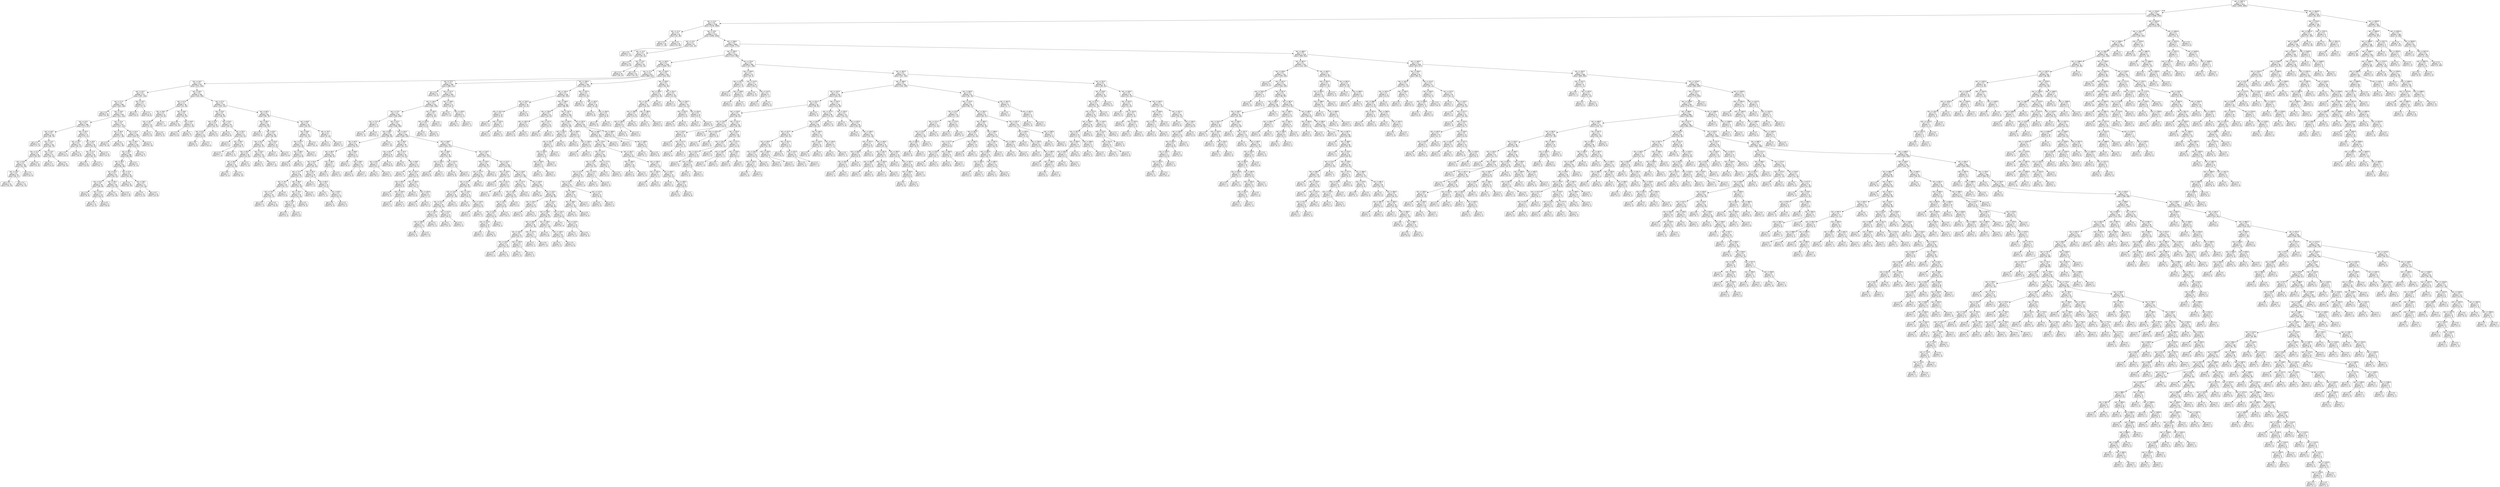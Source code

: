 digraph Tree {
node [shape=box, style="rounded", color="black", fontname=helvetica] ;
edge [fontname=helvetica] ;
0 [label="rain <= 2067.5\ngini = 0.5\nsamples = 3411\nvalue = [2658, 2655]"] ;
1 [label="rain <= 1418.5\ngini = 0.5\nsamples = 2982\nvalue = [2596, 2045]"] ;
0 -> 1 [labeldistance=2.5, labelangle=45, headlabel="True"] ;
2 [label="rain <= 12.5\ngini = 0.5\nsamples = 2796\nvalue = [2478, 1858]"] ;
1 -> 2 ;
3 [label="rain <= 11.5\ngini = 0.5\nsamples = 45\nvalue = [22, 39]"] ;
2 -> 3 ;
4 [label="gini = 0.4\nsamples = 20\nvalue = [7, 19]"] ;
3 -> 4 ;
5 [label="gini = 0.5\nsamples = 25\nvalue = [15, 20]"] ;
3 -> 5 ;
6 [label="rain <= 16.5\ngini = 0.5\nsamples = 2751\nvalue = [2456, 1819]"] ;
2 -> 6 ;
7 [label="rain <= 13.5\ngini = 0.4\nsamples = 87\nvalue = [101, 44]"] ;
6 -> 7 ;
8 [label="gini = 0.5\nsamples = 17\nvalue = [17, 12]"] ;
7 -> 8 ;
9 [label="rain <= 14.5\ngini = 0.4\nsamples = 70\nvalue = [84, 32]"] ;
7 -> 9 ;
10 [label="gini = 0.3\nsamples = 24\nvalue = [32, 8]"] ;
9 -> 10 ;
11 [label="rain <= 15.5\ngini = 0.4\nsamples = 46\nvalue = [52, 24]"] ;
9 -> 11 ;
12 [label="gini = 0.4\nsamples = 26\nvalue = [28, 14]"] ;
11 -> 12 ;
13 [label="gini = 0.4\nsamples = 20\nvalue = [24, 10]"] ;
11 -> 13 ;
14 [label="rain <= 338.5\ngini = 0.5\nsamples = 2664\nvalue = [2355, 1775]"] ;
6 -> 14 ;
15 [label="rain <= 205.5\ngini = 0.5\nsamples = 1510\nvalue = [1372, 963]"] ;
14 -> 15 ;
16 [label="rain <= 150.5\ngini = 0.5\nsamples = 1150\nvalue = [1000, 767]"] ;
15 -> 16 ;
17 [label="rain <= 71.5\ngini = 0.5\nsamples = 947\nvalue = [860, 615]"] ;
16 -> 17 ;
18 [label="rain <= 44.5\ngini = 0.5\nsamples = 557\nvalue = [472, 404]"] ;
17 -> 18 ;
19 [label="rain <= 42.5\ngini = 0.5\nsamples = 377\nvalue = [347, 254]"] ;
18 -> 19 ;
20 [label="rain <= 17.5\ngini = 0.5\nsamples = 360\nvalue = [320, 248]"] ;
19 -> 20 ;
21 [label="gini = 0.5\nsamples = 15\nvalue = [9, 16]"] ;
20 -> 21 ;
22 [label="rain <= 29.5\ngini = 0.5\nsamples = 345\nvalue = [311, 232]"] ;
20 -> 22 ;
23 [label="rain <= 24.5\ngini = 0.5\nsamples = 188\nvalue = [174, 107]"] ;
22 -> 23 ;
24 [label="rain <= 18.5\ngini = 0.5\nsamples = 115\nvalue = [99, 76]"] ;
23 -> 24 ;
25 [label="gini = 0.4\nsamples = 14\nvalue = [17, 6]"] ;
24 -> 25 ;
26 [label="rain <= 22.5\ngini = 0.5\nsamples = 101\nvalue = [82, 70]"] ;
24 -> 26 ;
27 [label="rain <= 21.5\ngini = 0.5\nsamples = 64\nvalue = [50, 49]"] ;
26 -> 27 ;
28 [label="rain <= 20.5\ngini = 0.5\nsamples = 49\nvalue = [41, 36]"] ;
27 -> 28 ;
29 [label="rain <= 19.5\ngini = 0.5\nsamples = 32\nvalue = [26, 27]"] ;
28 -> 29 ;
30 [label="gini = 0.5\nsamples = 16\nvalue = [16, 15]"] ;
29 -> 30 ;
31 [label="gini = 0.5\nsamples = 16\nvalue = [10, 12]"] ;
29 -> 31 ;
32 [label="gini = 0.5\nsamples = 17\nvalue = [15, 9]"] ;
28 -> 32 ;
33 [label="gini = 0.5\nsamples = 15\nvalue = [9, 13]"] ;
27 -> 33 ;
34 [label="rain <= 23.5\ngini = 0.5\nsamples = 37\nvalue = [32, 21]"] ;
26 -> 34 ;
35 [label="gini = 0.5\nsamples = 17\nvalue = [14, 8]"] ;
34 -> 35 ;
36 [label="gini = 0.5\nsamples = 20\nvalue = [18, 13]"] ;
34 -> 36 ;
37 [label="rain <= 26.5\ngini = 0.4\nsamples = 73\nvalue = [75, 31]"] ;
23 -> 37 ;
38 [label="rain <= 25.5\ngini = 0.4\nsamples = 33\nvalue = [35, 11]"] ;
37 -> 38 ;
39 [label="gini = 0.3\nsamples = 17\nvalue = [19, 5]"] ;
38 -> 39 ;
40 [label="gini = 0.4\nsamples = 16\nvalue = [16, 6]"] ;
38 -> 40 ;
41 [label="rain <= 28.5\ngini = 0.4\nsamples = 40\nvalue = [40, 20]"] ;
37 -> 41 ;
42 [label="rain <= 27.5\ngini = 0.5\nsamples = 28\nvalue = [26, 15]"] ;
41 -> 42 ;
43 [label="gini = 0.5\nsamples = 15\nvalue = [13, 8]"] ;
42 -> 43 ;
44 [label="gini = 0.5\nsamples = 13\nvalue = [13, 7]"] ;
42 -> 44 ;
45 [label="gini = 0.4\nsamples = 12\nvalue = [14, 5]"] ;
41 -> 45 ;
46 [label="rain <= 31.5\ngini = 0.5\nsamples = 157\nvalue = [137, 125]"] ;
22 -> 46 ;
47 [label="rain <= 30.5\ngini = 0.5\nsamples = 29\nvalue = [17, 28]"] ;
46 -> 47 ;
48 [label="gini = 0.5\nsamples = 9\nvalue = [6, 10]"] ;
47 -> 48 ;
49 [label="gini = 0.5\nsamples = 20\nvalue = [11, 18]"] ;
47 -> 49 ;
50 [label="rain <= 41.5\ngini = 0.5\nsamples = 128\nvalue = [120, 97]"] ;
46 -> 50 ;
51 [label="rain <= 40.5\ngini = 0.5\nsamples = 119\nvalue = [115, 87]"] ;
50 -> 51 ;
52 [label="rain <= 39.5\ngini = 0.5\nsamples = 106\nvalue = [99, 80]"] ;
51 -> 52 ;
53 [label="rain <= 36.5\ngini = 0.5\nsamples = 97\nvalue = [94, 69]"] ;
52 -> 53 ;
54 [label="rain <= 34.5\ngini = 0.5\nsamples = 54\nvalue = [50, 41]"] ;
53 -> 54 ;
55 [label="rain <= 32.5\ngini = 0.5\nsamples = 28\nvalue = [28, 18]"] ;
54 -> 55 ;
56 [label="gini = 0.5\nsamples = 9\nvalue = [9, 9]"] ;
55 -> 56 ;
57 [label="rain <= 33.5\ngini = 0.4\nsamples = 19\nvalue = [19, 9]"] ;
55 -> 57 ;
58 [label="gini = 0.3\nsamples = 10\nvalue = [11, 3]"] ;
57 -> 58 ;
59 [label="gini = 0.5\nsamples = 9\nvalue = [8, 6]"] ;
57 -> 59 ;
60 [label="rain <= 35.5\ngini = 0.5\nsamples = 26\nvalue = [22, 23]"] ;
54 -> 60 ;
61 [label="gini = 0.5\nsamples = 16\nvalue = [15, 15]"] ;
60 -> 61 ;
62 [label="gini = 0.5\nsamples = 10\nvalue = [7, 8]"] ;
60 -> 62 ;
63 [label="rain <= 37.5\ngini = 0.5\nsamples = 43\nvalue = [44, 28]"] ;
53 -> 63 ;
64 [label="gini = 0.4\nsamples = 16\nvalue = [20, 10]"] ;
63 -> 64 ;
65 [label="rain <= 38.5\ngini = 0.5\nsamples = 27\nvalue = [24, 18]"] ;
63 -> 65 ;
66 [label="gini = 0.5\nsamples = 14\nvalue = [11, 9]"] ;
65 -> 66 ;
67 [label="gini = 0.5\nsamples = 13\nvalue = [13, 9]"] ;
65 -> 67 ;
68 [label="gini = 0.4\nsamples = 9\nvalue = [5, 11]"] ;
52 -> 68 ;
69 [label="gini = 0.4\nsamples = 13\nvalue = [16, 7]"] ;
51 -> 69 ;
70 [label="gini = 0.4\nsamples = 9\nvalue = [5, 10]"] ;
50 -> 70 ;
71 [label="rain <= 43.5\ngini = 0.3\nsamples = 17\nvalue = [27, 6]"] ;
19 -> 71 ;
72 [label="gini = 0.0\nsamples = 4\nvalue = [9, 0]"] ;
71 -> 72 ;
73 [label="gini = 0.4\nsamples = 13\nvalue = [18, 6]"] ;
71 -> 73 ;
74 [label="rain <= 50.5\ngini = 0.5\nsamples = 180\nvalue = [125, 150]"] ;
18 -> 74 ;
75 [label="rain <= 47.5\ngini = 0.4\nsamples = 46\nvalue = [21, 49]"] ;
74 -> 75 ;
76 [label="rain <= 46.5\ngini = 0.3\nsamples = 21\nvalue = [6, 24]"] ;
75 -> 76 ;
77 [label="rain <= 45.5\ngini = 0.4\nsamples = 14\nvalue = [5, 13]"] ;
76 -> 77 ;
78 [label="gini = 0.3\nsamples = 6\nvalue = [2, 8]"] ;
77 -> 78 ;
79 [label="gini = 0.5\nsamples = 8\nvalue = [3, 5]"] ;
77 -> 79 ;
80 [label="gini = 0.2\nsamples = 7\nvalue = [1, 11]"] ;
76 -> 80 ;
81 [label="rain <= 48.5\ngini = 0.5\nsamples = 25\nvalue = [15, 25]"] ;
75 -> 81 ;
82 [label="gini = 0.5\nsamples = 10\nvalue = [10, 10]"] ;
81 -> 82 ;
83 [label="rain <= 49.5\ngini = 0.4\nsamples = 15\nvalue = [5, 15]"] ;
81 -> 83 ;
84 [label="gini = 0.4\nsamples = 9\nvalue = [3, 8]"] ;
83 -> 84 ;
85 [label="gini = 0.3\nsamples = 6\nvalue = [2, 7]"] ;
83 -> 85 ;
86 [label="rain <= 57.5\ngini = 0.5\nsamples = 134\nvalue = [104, 101]"] ;
74 -> 86 ;
87 [label="rain <= 53.5\ngini = 0.5\nsamples = 50\nvalue = [48, 25]"] ;
86 -> 87 ;
88 [label="rain <= 52.5\ngini = 0.5\nsamples = 20\nvalue = [18, 13]"] ;
87 -> 88 ;
89 [label="rain <= 51.5\ngini = 0.5\nsamples = 12\nvalue = [13, 8]"] ;
88 -> 89 ;
90 [label="gini = 0.5\nsamples = 5\nvalue = [3, 3]"] ;
89 -> 90 ;
91 [label="gini = 0.4\nsamples = 7\nvalue = [10, 5]"] ;
89 -> 91 ;
92 [label="gini = 0.5\nsamples = 8\nvalue = [5, 5]"] ;
88 -> 92 ;
93 [label="rain <= 54.5\ngini = 0.4\nsamples = 30\nvalue = [30, 12]"] ;
87 -> 93 ;
94 [label="gini = 0.0\nsamples = 8\nvalue = [10, 0]"] ;
93 -> 94 ;
95 [label="rain <= 55.5\ngini = 0.5\nsamples = 22\nvalue = [20, 12]"] ;
93 -> 95 ;
96 [label="gini = 0.4\nsamples = 4\nvalue = [2, 5]"] ;
95 -> 96 ;
97 [label="rain <= 56.5\ngini = 0.4\nsamples = 18\nvalue = [18, 7]"] ;
95 -> 97 ;
98 [label="gini = 0.4\nsamples = 7\nvalue = [7, 3]"] ;
97 -> 98 ;
99 [label="gini = 0.4\nsamples = 11\nvalue = [11, 4]"] ;
97 -> 99 ;
100 [label="rain <= 65.5\ngini = 0.5\nsamples = 84\nvalue = [56, 76]"] ;
86 -> 100 ;
101 [label="rain <= 58.5\ngini = 0.5\nsamples = 58\nvalue = [30, 53]"] ;
100 -> 101 ;
102 [label="gini = 0.0\nsamples = 2\nvalue = [0, 4]"] ;
101 -> 102 ;
103 [label="rain <= 63.5\ngini = 0.5\nsamples = 56\nvalue = [30, 49]"] ;
101 -> 103 ;
104 [label="rain <= 61.5\ngini = 0.5\nsamples = 42\nvalue = [25, 37]"] ;
103 -> 104 ;
105 [label="rain <= 60.5\ngini = 0.5\nsamples = 26\nvalue = [13, 24]"] ;
104 -> 105 ;
106 [label="rain <= 59.5\ngini = 0.5\nsamples = 21\nvalue = [12, 18]"] ;
105 -> 106 ;
107 [label="gini = 0.5\nsamples = 7\nvalue = [4, 4]"] ;
106 -> 107 ;
108 [label="gini = 0.5\nsamples = 14\nvalue = [8, 14]"] ;
106 -> 108 ;
109 [label="gini = 0.2\nsamples = 5\nvalue = [1, 6]"] ;
105 -> 109 ;
110 [label="rain <= 62.5\ngini = 0.5\nsamples = 16\nvalue = [12, 13]"] ;
104 -> 110 ;
111 [label="gini = 0.3\nsamples = 5\nvalue = [5, 1]"] ;
110 -> 111 ;
112 [label="gini = 0.5\nsamples = 11\nvalue = [7, 12]"] ;
110 -> 112 ;
113 [label="rain <= 64.5\ngini = 0.4\nsamples = 14\nvalue = [5, 12]"] ;
103 -> 113 ;
114 [label="gini = 0.4\nsamples = 7\nvalue = [2, 6]"] ;
113 -> 114 ;
115 [label="gini = 0.4\nsamples = 7\nvalue = [3, 6]"] ;
113 -> 115 ;
116 [label="rain <= 69.5\ngini = 0.5\nsamples = 26\nvalue = [26, 23]"] ;
100 -> 116 ;
117 [label="rain <= 68.5\ngini = 0.5\nsamples = 19\nvalue = [20, 13]"] ;
116 -> 117 ;
118 [label="rain <= 67.5\ngini = 0.5\nsamples = 12\nvalue = [10, 10]"] ;
117 -> 118 ;
119 [label="rain <= 66.5\ngini = 0.5\nsamples = 11\nvalue = [10, 8]"] ;
118 -> 119 ;
120 [label="gini = 0.5\nsamples = 5\nvalue = [5, 3]"] ;
119 -> 120 ;
121 [label="gini = 0.5\nsamples = 6\nvalue = [5, 5]"] ;
119 -> 121 ;
122 [label="gini = 0.0\nsamples = 1\nvalue = [0, 2]"] ;
118 -> 122 ;
123 [label="gini = 0.4\nsamples = 7\nvalue = [10, 3]"] ;
117 -> 123 ;
124 [label="rain <= 70.5\ngini = 0.5\nsamples = 7\nvalue = [6, 10]"] ;
116 -> 124 ;
125 [label="gini = 0.4\nsamples = 5\nvalue = [4, 8]"] ;
124 -> 125 ;
126 [label="gini = 0.5\nsamples = 2\nvalue = [2, 2]"] ;
124 -> 126 ;
127 [label="rain <= 72.5\ngini = 0.5\nsamples = 390\nvalue = [388, 211]"] ;
17 -> 127 ;
128 [label="gini = 0.0\nsamples = 8\nvalue = [13, 0]"] ;
127 -> 128 ;
129 [label="rain <= 147.5\ngini = 0.5\nsamples = 382\nvalue = [375, 211]"] ;
127 -> 129 ;
130 [label="rain <= 144.5\ngini = 0.5\nsamples = 370\nvalue = [355, 209]"] ;
129 -> 130 ;
131 [label="rain <= 74.5\ngini = 0.5\nsamples = 357\nvalue = [349, 199]"] ;
130 -> 131 ;
132 [label="rain <= 73.5\ngini = 0.3\nsamples = 4\nvalue = [1, 4]"] ;
131 -> 132 ;
133 [label="gini = 0.4\nsamples = 3\nvalue = [1, 3]"] ;
132 -> 133 ;
134 [label="gini = 0.0\nsamples = 1\nvalue = [0, 1]"] ;
132 -> 134 ;
135 [label="rain <= 91.5\ngini = 0.5\nsamples = 353\nvalue = [348, 195]"] ;
131 -> 135 ;
136 [label="rain <= 90.5\ngini = 0.5\nsamples = 94\nvalue = [85, 60]"] ;
135 -> 136 ;
137 [label="rain <= 87.5\ngini = 0.5\nsamples = 81\nvalue = [78, 47]"] ;
136 -> 137 ;
138 [label="rain <= 85.5\ngini = 0.5\nsamples = 64\nvalue = [58, 42]"] ;
137 -> 138 ;
139 [label="rain <= 81.5\ngini = 0.5\nsamples = 57\nvalue = [55, 34]"] ;
138 -> 139 ;
140 [label="rain <= 77.5\ngini = 0.5\nsamples = 38\nvalue = [37, 27]"] ;
139 -> 140 ;
141 [label="rain <= 76.5\ngini = 0.4\nsamples = 18\nvalue = [25, 11]"] ;
140 -> 141 ;
142 [label="rain <= 75.5\ngini = 0.4\nsamples = 16\nvalue = [22, 11]"] ;
141 -> 142 ;
143 [label="gini = 0.3\nsamples = 4\nvalue = [7, 2]"] ;
142 -> 143 ;
144 [label="gini = 0.5\nsamples = 12\nvalue = [15, 9]"] ;
142 -> 144 ;
145 [label="gini = 0.0\nsamples = 2\nvalue = [3, 0]"] ;
141 -> 145 ;
146 [label="rain <= 80.5\ngini = 0.5\nsamples = 20\nvalue = [12, 16]"] ;
140 -> 146 ;
147 [label="rain <= 79.5\ngini = 0.5\nsamples = 19\nvalue = [12, 15]"] ;
146 -> 147 ;
148 [label="rain <= 78.5\ngini = 0.5\nsamples = 13\nvalue = [7, 10]"] ;
147 -> 148 ;
149 [label="gini = 0.5\nsamples = 4\nvalue = [3, 4]"] ;
148 -> 149 ;
150 [label="gini = 0.5\nsamples = 9\nvalue = [4, 6]"] ;
148 -> 150 ;
151 [label="gini = 0.5\nsamples = 6\nvalue = [5, 5]"] ;
147 -> 151 ;
152 [label="gini = 0.0\nsamples = 1\nvalue = [0, 1]"] ;
146 -> 152 ;
153 [label="rain <= 82.5\ngini = 0.4\nsamples = 19\nvalue = [18, 7]"] ;
139 -> 153 ;
154 [label="gini = 0.2\nsamples = 6\nvalue = [7, 1]"] ;
153 -> 154 ;
155 [label="rain <= 83.5\ngini = 0.5\nsamples = 13\nvalue = [11, 6]"] ;
153 -> 155 ;
156 [label="gini = 0.4\nsamples = 2\nvalue = [1, 2]"] ;
155 -> 156 ;
157 [label="rain <= 84.5\ngini = 0.4\nsamples = 11\nvalue = [10, 4]"] ;
155 -> 157 ;
158 [label="gini = 0.5\nsamples = 5\nvalue = [5, 3]"] ;
157 -> 158 ;
159 [label="gini = 0.3\nsamples = 6\nvalue = [5, 1]"] ;
157 -> 159 ;
160 [label="rain <= 86.5\ngini = 0.4\nsamples = 7\nvalue = [3, 8]"] ;
138 -> 160 ;
161 [label="gini = 0.5\nsamples = 3\nvalue = [2, 3]"] ;
160 -> 161 ;
162 [label="gini = 0.3\nsamples = 4\nvalue = [1, 5]"] ;
160 -> 162 ;
163 [label="rain <= 88.5\ngini = 0.3\nsamples = 17\nvalue = [20, 5]"] ;
137 -> 163 ;
164 [label="gini = 0.4\nsamples = 7\nvalue = [9, 3]"] ;
163 -> 164 ;
165 [label="rain <= 89.5\ngini = 0.3\nsamples = 10\nvalue = [11, 2]"] ;
163 -> 165 ;
166 [label="gini = 0.0\nsamples = 3\nvalue = [4, 0]"] ;
165 -> 166 ;
167 [label="gini = 0.3\nsamples = 7\nvalue = [7, 2]"] ;
165 -> 167 ;
168 [label="gini = 0.5\nsamples = 13\nvalue = [7, 13]"] ;
136 -> 168 ;
169 [label="rain <= 104.5\ngini = 0.4\nsamples = 259\nvalue = [263, 135]"] ;
135 -> 169 ;
170 [label="rain <= 96.5\ngini = 0.3\nsamples = 49\nvalue = [61, 12]"] ;
169 -> 170 ;
171 [label="rain <= 93.5\ngini = 0.1\nsamples = 20\nvalue = [29, 2]"] ;
170 -> 171 ;
172 [label="rain <= 92.5\ngini = 0.3\nsamples = 7\nvalue = [10, 2]"] ;
171 -> 172 ;
173 [label="gini = 0.2\nsamples = 5\nvalue = [8, 1]"] ;
172 -> 173 ;
174 [label="gini = 0.4\nsamples = 2\nvalue = [2, 1]"] ;
172 -> 174 ;
175 [label="gini = 0.0\nsamples = 13\nvalue = [19, 0]"] ;
171 -> 175 ;
176 [label="rain <= 97.5\ngini = 0.4\nsamples = 29\nvalue = [32, 10]"] ;
170 -> 176 ;
177 [label="gini = 0.0\nsamples = 2\nvalue = [0, 4]"] ;
176 -> 177 ;
178 [label="rain <= 98.5\ngini = 0.3\nsamples = 27\nvalue = [32, 6]"] ;
176 -> 178 ;
179 [label="gini = 0.2\nsamples = 8\nvalue = [11, 1]"] ;
178 -> 179 ;
180 [label="rain <= 101.5\ngini = 0.3\nsamples = 19\nvalue = [21, 5]"] ;
178 -> 180 ;
181 [label="rain <= 99.5\ngini = 0.4\nsamples = 8\nvalue = [9, 3]"] ;
180 -> 181 ;
182 [label="gini = 0.3\nsamples = 3\nvalue = [5, 1]"] ;
181 -> 182 ;
183 [label="rain <= 100.5\ngini = 0.4\nsamples = 5\nvalue = [4, 2]"] ;
181 -> 183 ;
184 [label="gini = 0.5\nsamples = 2\nvalue = [1, 1]"] ;
183 -> 184 ;
185 [label="gini = 0.4\nsamples = 3\nvalue = [3, 1]"] ;
183 -> 185 ;
186 [label="rain <= 102.5\ngini = 0.2\nsamples = 11\nvalue = [12, 2]"] ;
180 -> 186 ;
187 [label="gini = 0.0\nsamples = 3\nvalue = [5, 0]"] ;
186 -> 187 ;
188 [label="rain <= 103.5\ngini = 0.3\nsamples = 8\nvalue = [7, 2]"] ;
186 -> 188 ;
189 [label="gini = 0.3\nsamples = 5\nvalue = [4, 1]"] ;
188 -> 189 ;
190 [label="gini = 0.4\nsamples = 3\nvalue = [3, 1]"] ;
188 -> 190 ;
191 [label="rain <= 108.5\ngini = 0.5\nsamples = 210\nvalue = [202, 123]"] ;
169 -> 191 ;
192 [label="rain <= 106.5\ngini = 0.5\nsamples = 19\nvalue = [15, 16]"] ;
191 -> 192 ;
193 [label="rain <= 105.5\ngini = 0.4\nsamples = 9\nvalue = [8, 4]"] ;
192 -> 193 ;
194 [label="gini = 0.4\nsamples = 6\nvalue = [6, 3]"] ;
193 -> 194 ;
195 [label="gini = 0.4\nsamples = 3\nvalue = [2, 1]"] ;
193 -> 195 ;
196 [label="rain <= 107.5\ngini = 0.5\nsamples = 10\nvalue = [7, 12]"] ;
192 -> 196 ;
197 [label="gini = 0.5\nsamples = 8\nvalue = [5, 9]"] ;
196 -> 197 ;
198 [label="gini = 0.5\nsamples = 2\nvalue = [2, 3]"] ;
196 -> 198 ;
199 [label="rain <= 119.5\ngini = 0.5\nsamples = 191\nvalue = [187, 107]"] ;
191 -> 199 ;
200 [label="rain <= 118.5\ngini = 0.4\nsamples = 58\nvalue = [65, 27]"] ;
199 -> 200 ;
201 [label="rain <= 117.5\ngini = 0.4\nsamples = 55\nvalue = [59, 27]"] ;
200 -> 201 ;
202 [label="rain <= 114.5\ngini = 0.4\nsamples = 48\nvalue = [53, 22]"] ;
201 -> 202 ;
203 [label="rain <= 113.5\ngini = 0.4\nsamples = 34\nvalue = [37, 19]"] ;
202 -> 203 ;
204 [label="rain <= 111.5\ngini = 0.4\nsamples = 29\nvalue = [35, 13]"] ;
203 -> 204 ;
205 [label="rain <= 110.5\ngini = 0.5\nsamples = 16\nvalue = [17, 9]"] ;
204 -> 205 ;
206 [label="rain <= 109.5\ngini = 0.5\nsamples = 11\nvalue = [12, 7]"] ;
205 -> 206 ;
207 [label="gini = 0.5\nsamples = 3\nvalue = [5, 3]"] ;
206 -> 207 ;
208 [label="gini = 0.5\nsamples = 8\nvalue = [7, 4]"] ;
206 -> 208 ;
209 [label="gini = 0.4\nsamples = 5\nvalue = [5, 2]"] ;
205 -> 209 ;
210 [label="rain <= 112.5\ngini = 0.3\nsamples = 13\nvalue = [18, 4]"] ;
204 -> 210 ;
211 [label="gini = 0.2\nsamples = 9\nvalue = [13, 2]"] ;
210 -> 211 ;
212 [label="gini = 0.4\nsamples = 4\nvalue = [5, 2]"] ;
210 -> 212 ;
213 [label="gini = 0.4\nsamples = 5\nvalue = [2, 6]"] ;
203 -> 213 ;
214 [label="rain <= 115.5\ngini = 0.3\nsamples = 14\nvalue = [16, 3]"] ;
202 -> 214 ;
215 [label="gini = 0.0\nsamples = 4\nvalue = [6, 0]"] ;
214 -> 215 ;
216 [label="rain <= 116.5\ngini = 0.4\nsamples = 10\nvalue = [10, 3]"] ;
214 -> 216 ;
217 [label="gini = 0.4\nsamples = 4\nvalue = [3, 1]"] ;
216 -> 217 ;
218 [label="gini = 0.3\nsamples = 6\nvalue = [7, 2]"] ;
216 -> 218 ;
219 [label="gini = 0.5\nsamples = 7\nvalue = [6, 5]"] ;
201 -> 219 ;
220 [label="gini = 0.0\nsamples = 3\nvalue = [6, 0]"] ;
200 -> 220 ;
221 [label="rain <= 122.5\ngini = 0.5\nsamples = 133\nvalue = [122, 80]"] ;
199 -> 221 ;
222 [label="rain <= 120.5\ngini = 0.4\nsamples = 8\nvalue = [5, 11]"] ;
221 -> 222 ;
223 [label="gini = 0.5\nsamples = 2\nvalue = [3, 2]"] ;
222 -> 223 ;
224 [label="rain <= 121.5\ngini = 0.3\nsamples = 6\nvalue = [2, 9]"] ;
222 -> 224 ;
225 [label="gini = 0.2\nsamples = 4\nvalue = [1, 6]"] ;
224 -> 225 ;
226 [label="gini = 0.4\nsamples = 2\nvalue = [1, 3]"] ;
224 -> 226 ;
227 [label="rain <= 128.5\ngini = 0.5\nsamples = 125\nvalue = [117, 69]"] ;
221 -> 227 ;
228 [label="rain <= 127.5\ngini = 0.4\nsamples = 32\nvalue = [34, 12]"] ;
227 -> 228 ;
229 [label="rain <= 126.5\ngini = 0.4\nsamples = 29\nvalue = [28, 12]"] ;
228 -> 229 ;
230 [label="rain <= 125.5\ngini = 0.4\nsamples = 25\nvalue = [25, 8]"] ;
229 -> 230 ;
231 [label="rain <= 124.5\ngini = 0.4\nsamples = 17\nvalue = [15, 6]"] ;
230 -> 231 ;
232 [label="rain <= 123.5\ngini = 0.4\nsamples = 10\nvalue = [9, 4]"] ;
231 -> 232 ;
233 [label="gini = 0.4\nsamples = 4\nvalue = [3, 1]"] ;
232 -> 233 ;
234 [label="gini = 0.4\nsamples = 6\nvalue = [6, 3]"] ;
232 -> 234 ;
235 [label="gini = 0.4\nsamples = 7\nvalue = [6, 2]"] ;
231 -> 235 ;
236 [label="gini = 0.3\nsamples = 8\nvalue = [10, 2]"] ;
230 -> 236 ;
237 [label="gini = 0.5\nsamples = 4\nvalue = [3, 4]"] ;
229 -> 237 ;
238 [label="gini = 0.0\nsamples = 3\nvalue = [6, 0]"] ;
228 -> 238 ;
239 [label="rain <= 129.5\ngini = 0.5\nsamples = 93\nvalue = [83, 57]"] ;
227 -> 239 ;
240 [label="gini = 0.0\nsamples = 7\nvalue = [0, 8]"] ;
239 -> 240 ;
241 [label="rain <= 132.5\ngini = 0.5\nsamples = 86\nvalue = [83, 49]"] ;
239 -> 241 ;
242 [label="rain <= 130.5\ngini = 0.3\nsamples = 13\nvalue = [15, 3]"] ;
241 -> 242 ;
243 [label="gini = 0.5\nsamples = 4\nvalue = [2, 3]"] ;
242 -> 243 ;
244 [label="gini = 0.0\nsamples = 9\nvalue = [13, 0]"] ;
242 -> 244 ;
245 [label="rain <= 141.5\ngini = 0.5\nsamples = 73\nvalue = [68, 46]"] ;
241 -> 245 ;
246 [label="rain <= 138.5\ngini = 0.5\nsamples = 56\nvalue = [48, 37]"] ;
245 -> 246 ;
247 [label="rain <= 136.5\ngini = 0.5\nsamples = 29\nvalue = [31, 18]"] ;
246 -> 247 ;
248 [label="rain <= 134.5\ngini = 0.5\nsamples = 22\nvalue = [19, 17]"] ;
247 -> 248 ;
249 [label="rain <= 133.5\ngini = 0.5\nsamples = 15\nvalue = [16, 10]"] ;
248 -> 249 ;
250 [label="gini = 0.5\nsamples = 7\nvalue = [5, 5]"] ;
249 -> 250 ;
251 [label="gini = 0.4\nsamples = 8\nvalue = [11, 5]"] ;
249 -> 251 ;
252 [label="rain <= 135.5\ngini = 0.4\nsamples = 7\nvalue = [3, 7]"] ;
248 -> 252 ;
253 [label="gini = 0.3\nsamples = 4\nvalue = [1, 5]"] ;
252 -> 253 ;
254 [label="gini = 0.5\nsamples = 3\nvalue = [2, 2]"] ;
252 -> 254 ;
255 [label="rain <= 137.5\ngini = 0.1\nsamples = 7\nvalue = [12, 1]"] ;
247 -> 255 ;
256 [label="gini = 0.3\nsamples = 4\nvalue = [5, 1]"] ;
255 -> 256 ;
257 [label="gini = 0.0\nsamples = 3\nvalue = [7, 0]"] ;
255 -> 257 ;
258 [label="rain <= 139.5\ngini = 0.5\nsamples = 27\nvalue = [17, 19]"] ;
246 -> 258 ;
259 [label="gini = 0.4\nsamples = 9\nvalue = [3, 8]"] ;
258 -> 259 ;
260 [label="rain <= 140.5\ngini = 0.5\nsamples = 18\nvalue = [14, 11]"] ;
258 -> 260 ;
261 [label="gini = 0.4\nsamples = 5\nvalue = [4, 2]"] ;
260 -> 261 ;
262 [label="gini = 0.5\nsamples = 13\nvalue = [10, 9]"] ;
260 -> 262 ;
263 [label="rain <= 142.5\ngini = 0.4\nsamples = 17\nvalue = [20, 9]"] ;
245 -> 263 ;
264 [label="gini = 0.4\nsamples = 7\nvalue = [10, 4]"] ;
263 -> 264 ;
265 [label="rain <= 143.5\ngini = 0.4\nsamples = 10\nvalue = [10, 5]"] ;
263 -> 265 ;
266 [label="gini = 0.4\nsamples = 5\nvalue = [4, 2]"] ;
265 -> 266 ;
267 [label="gini = 0.4\nsamples = 5\nvalue = [6, 3]"] ;
265 -> 267 ;
268 [label="rain <= 146.5\ngini = 0.5\nsamples = 13\nvalue = [6, 10]"] ;
130 -> 268 ;
269 [label="rain <= 145.5\ngini = 0.4\nsamples = 9\nvalue = [4, 8]"] ;
268 -> 269 ;
270 [label="gini = 0.5\nsamples = 4\nvalue = [2, 3]"] ;
269 -> 270 ;
271 [label="gini = 0.4\nsamples = 5\nvalue = [2, 5]"] ;
269 -> 271 ;
272 [label="gini = 0.5\nsamples = 4\nvalue = [2, 2]"] ;
268 -> 272 ;
273 [label="rain <= 148.5\ngini = 0.2\nsamples = 12\nvalue = [20, 2]"] ;
129 -> 273 ;
274 [label="gini = 0.0\nsamples = 3\nvalue = [7, 0]"] ;
273 -> 274 ;
275 [label="rain <= 149.5\ngini = 0.2\nsamples = 9\nvalue = [13, 2]"] ;
273 -> 275 ;
276 [label="gini = 0.2\nsamples = 4\nvalue = [6, 1]"] ;
275 -> 276 ;
277 [label="gini = 0.2\nsamples = 5\nvalue = [7, 1]"] ;
275 -> 277 ;
278 [label="rain <= 194.5\ngini = 0.5\nsamples = 203\nvalue = [140, 152]"] ;
16 -> 278 ;
279 [label="rain <= 190.5\ngini = 0.5\nsamples = 156\nvalue = [104, 122]"] ;
278 -> 279 ;
280 [label="rain <= 154.5\ngini = 0.5\nsamples = 139\nvalue = [95, 103]"] ;
279 -> 280 ;
281 [label="rain <= 153.5\ngini = 0.5\nsamples = 16\nvalue = [9, 14]"] ;
280 -> 281 ;
282 [label="rain <= 151.5\ngini = 0.5\nsamples = 10\nvalue = [5, 6]"] ;
281 -> 282 ;
283 [label="gini = 0.4\nsamples = 3\nvalue = [1, 2]"] ;
282 -> 283 ;
284 [label="rain <= 152.5\ngini = 0.5\nsamples = 7\nvalue = [4, 4]"] ;
282 -> 284 ;
285 [label="gini = 0.5\nsamples = 4\nvalue = [2, 2]"] ;
284 -> 285 ;
286 [label="gini = 0.5\nsamples = 3\nvalue = [2, 2]"] ;
284 -> 286 ;
287 [label="gini = 0.4\nsamples = 6\nvalue = [4, 8]"] ;
281 -> 287 ;
288 [label="rain <= 158.5\ngini = 0.5\nsamples = 123\nvalue = [86, 89]"] ;
280 -> 288 ;
289 [label="rain <= 156.5\ngini = 0.5\nsamples = 19\nvalue = [16, 10]"] ;
288 -> 289 ;
290 [label="rain <= 155.5\ngini = 0.5\nsamples = 9\nvalue = [6, 5]"] ;
289 -> 290 ;
291 [label="gini = 0.5\nsamples = 6\nvalue = [4, 3]"] ;
290 -> 291 ;
292 [label="gini = 0.5\nsamples = 3\nvalue = [2, 2]"] ;
290 -> 292 ;
293 [label="rain <= 157.5\ngini = 0.4\nsamples = 10\nvalue = [10, 5]"] ;
289 -> 293 ;
294 [label="gini = 0.3\nsamples = 3\nvalue = [5, 1]"] ;
293 -> 294 ;
295 [label="gini = 0.5\nsamples = 7\nvalue = [5, 4]"] ;
293 -> 295 ;
296 [label="rain <= 167.5\ngini = 0.5\nsamples = 104\nvalue = [70, 79]"] ;
288 -> 296 ;
297 [label="rain <= 164.5\ngini = 0.4\nsamples = 20\nvalue = [9, 18]"] ;
296 -> 297 ;
298 [label="rain <= 162.5\ngini = 0.5\nsamples = 11\nvalue = [6, 6]"] ;
297 -> 298 ;
299 [label="rain <= 161.5\ngini = 0.4\nsamples = 7\nvalue = [2, 6]"] ;
298 -> 299 ;
300 [label="rain <= 160.5\ngini = 0.4\nsamples = 5\nvalue = [2, 4]"] ;
299 -> 300 ;
301 [label="rain <= 159.5\ngini = 0.3\nsamples = 4\nvalue = [1, 4]"] ;
300 -> 301 ;
302 [label="gini = 0.4\nsamples = 3\nvalue = [1, 2]"] ;
301 -> 302 ;
303 [label="gini = 0.0\nsamples = 1\nvalue = [0, 2]"] ;
301 -> 303 ;
304 [label="gini = 0.0\nsamples = 1\nvalue = [1, 0]"] ;
300 -> 304 ;
305 [label="gini = 0.0\nsamples = 2\nvalue = [0, 2]"] ;
299 -> 305 ;
306 [label="gini = 0.0\nsamples = 4\nvalue = [4, 0]"] ;
298 -> 306 ;
307 [label="rain <= 165.5\ngini = 0.3\nsamples = 9\nvalue = [3, 12]"] ;
297 -> 307 ;
308 [label="gini = 0.0\nsamples = 3\nvalue = [0, 6]"] ;
307 -> 308 ;
309 [label="rain <= 166.5\ngini = 0.4\nsamples = 6\nvalue = [3, 6]"] ;
307 -> 309 ;
310 [label="gini = 0.4\nsamples = 2\nvalue = [2, 1]"] ;
309 -> 310 ;
311 [label="gini = 0.3\nsamples = 4\nvalue = [1, 5]"] ;
309 -> 311 ;
312 [label="rain <= 187.5\ngini = 0.5\nsamples = 84\nvalue = [61, 61]"] ;
296 -> 312 ;
313 [label="rain <= 186.5\ngini = 0.5\nsamples = 72\nvalue = [53, 50]"] ;
312 -> 313 ;
314 [label="rain <= 179.0\ngini = 0.5\nsamples = 66\nvalue = [47, 48]"] ;
313 -> 314 ;
315 [label="rain <= 175.5\ngini = 0.5\nsamples = 39\nvalue = [29, 26]"] ;
314 -> 315 ;
316 [label="rain <= 173.5\ngini = 0.5\nsamples = 32\nvalue = [23, 24]"] ;
315 -> 316 ;
317 [label="rain <= 172.5\ngini = 0.5\nsamples = 25\nvalue = [20, 17]"] ;
316 -> 317 ;
318 [label="rain <= 170.5\ngini = 0.5\nsamples = 24\nvalue = [19, 17]"] ;
317 -> 318 ;
319 [label="rain <= 169.5\ngini = 0.5\nsamples = 15\nvalue = [13, 11]"] ;
318 -> 319 ;
320 [label="rain <= 168.5\ngini = 0.5\nsamples = 12\nvalue = [11, 10]"] ;
319 -> 320 ;
321 [label="gini = 0.5\nsamples = 5\nvalue = [5, 5]"] ;
320 -> 321 ;
322 [label="gini = 0.5\nsamples = 7\nvalue = [6, 5]"] ;
320 -> 322 ;
323 [label="gini = 0.4\nsamples = 3\nvalue = [2, 1]"] ;
319 -> 323 ;
324 [label="rain <= 171.5\ngini = 0.5\nsamples = 9\nvalue = [6, 6]"] ;
318 -> 324 ;
325 [label="gini = 0.5\nsamples = 6\nvalue = [4, 4]"] ;
324 -> 325 ;
326 [label="gini = 0.5\nsamples = 3\nvalue = [2, 2]"] ;
324 -> 326 ;
327 [label="gini = 0.0\nsamples = 1\nvalue = [1, 0]"] ;
317 -> 327 ;
328 [label="rain <= 174.5\ngini = 0.4\nsamples = 7\nvalue = [3, 7]"] ;
316 -> 328 ;
329 [label="gini = 0.3\nsamples = 3\nvalue = [1, 5]"] ;
328 -> 329 ;
330 [label="gini = 0.5\nsamples = 4\nvalue = [2, 2]"] ;
328 -> 330 ;
331 [label="rain <= 177.5\ngini = 0.4\nsamples = 7\nvalue = [6, 2]"] ;
315 -> 331 ;
332 [label="gini = 0.0\nsamples = 4\nvalue = [4, 0]"] ;
331 -> 332 ;
333 [label="gini = 0.5\nsamples = 3\nvalue = [2, 2]"] ;
331 -> 333 ;
334 [label="rain <= 181.5\ngini = 0.5\nsamples = 27\nvalue = [18, 22]"] ;
314 -> 334 ;
335 [label="rain <= 180.5\ngini = 0.4\nsamples = 10\nvalue = [4, 10]"] ;
334 -> 335 ;
336 [label="gini = 0.4\nsamples = 5\nvalue = [2, 6]"] ;
335 -> 336 ;
337 [label="gini = 0.4\nsamples = 5\nvalue = [2, 4]"] ;
335 -> 337 ;
338 [label="rain <= 183.5\ngini = 0.5\nsamples = 17\nvalue = [14, 12]"] ;
334 -> 338 ;
339 [label="rain <= 182.5\ngini = 0.3\nsamples = 4\nvalue = [4, 1]"] ;
338 -> 339 ;
340 [label="gini = 0.5\nsamples = 2\nvalue = [1, 1]"] ;
339 -> 340 ;
341 [label="gini = 0.0\nsamples = 2\nvalue = [3, 0]"] ;
339 -> 341 ;
342 [label="rain <= 184.5\ngini = 0.5\nsamples = 13\nvalue = [10, 11]"] ;
338 -> 342 ;
343 [label="gini = 0.0\nsamples = 1\nvalue = [0, 2]"] ;
342 -> 343 ;
344 [label="rain <= 185.5\ngini = 0.5\nsamples = 12\nvalue = [10, 9]"] ;
342 -> 344 ;
345 [label="gini = 0.5\nsamples = 6\nvalue = [4, 3]"] ;
344 -> 345 ;
346 [label="gini = 0.5\nsamples = 6\nvalue = [6, 6]"] ;
344 -> 346 ;
347 [label="gini = 0.4\nsamples = 6\nvalue = [6, 2]"] ;
313 -> 347 ;
348 [label="rain <= 188.5\ngini = 0.5\nsamples = 12\nvalue = [8, 11]"] ;
312 -> 348 ;
349 [label="gini = 0.4\nsamples = 3\nvalue = [2, 5]"] ;
348 -> 349 ;
350 [label="rain <= 189.5\ngini = 0.5\nsamples = 9\nvalue = [6, 6]"] ;
348 -> 350 ;
351 [label="gini = 0.4\nsamples = 3\nvalue = [2, 1]"] ;
350 -> 351 ;
352 [label="gini = 0.5\nsamples = 6\nvalue = [4, 5]"] ;
350 -> 352 ;
353 [label="rain <= 191.5\ngini = 0.4\nsamples = 17\nvalue = [9, 19]"] ;
279 -> 353 ;
354 [label="gini = 0.0\nsamples = 1\nvalue = [0, 3]"] ;
353 -> 354 ;
355 [label="rain <= 192.5\ngini = 0.5\nsamples = 16\nvalue = [9, 16]"] ;
353 -> 355 ;
356 [label="gini = 0.4\nsamples = 5\nvalue = [3, 8]"] ;
355 -> 356 ;
357 [label="rain <= 193.5\ngini = 0.5\nsamples = 11\nvalue = [6, 8]"] ;
355 -> 357 ;
358 [label="gini = 0.5\nsamples = 6\nvalue = [4, 5]"] ;
357 -> 358 ;
359 [label="gini = 0.5\nsamples = 5\nvalue = [2, 3]"] ;
357 -> 359 ;
360 [label="rain <= 200.5\ngini = 0.5\nsamples = 47\nvalue = [36, 30]"] ;
278 -> 360 ;
361 [label="rain <= 199.5\ngini = 0.4\nsamples = 25\nvalue = [23, 10]"] ;
360 -> 361 ;
362 [label="rain <= 197.5\ngini = 0.5\nsamples = 21\nvalue = [18, 10]"] ;
361 -> 362 ;
363 [label="rain <= 196.5\ngini = 0.4\nsamples = 14\nvalue = [13, 5]"] ;
362 -> 363 ;
364 [label="rain <= 195.5\ngini = 0.5\nsamples = 9\nvalue = [7, 5]"] ;
363 -> 364 ;
365 [label="gini = 0.5\nsamples = 5\nvalue = [4, 3]"] ;
364 -> 365 ;
366 [label="gini = 0.5\nsamples = 4\nvalue = [3, 2]"] ;
364 -> 366 ;
367 [label="gini = 0.0\nsamples = 5\nvalue = [6, 0]"] ;
363 -> 367 ;
368 [label="rain <= 198.5\ngini = 0.5\nsamples = 7\nvalue = [5, 5]"] ;
362 -> 368 ;
369 [label="gini = 0.4\nsamples = 3\nvalue = [1, 2]"] ;
368 -> 369 ;
370 [label="gini = 0.5\nsamples = 4\nvalue = [4, 3]"] ;
368 -> 370 ;
371 [label="gini = 0.0\nsamples = 4\nvalue = [5, 0]"] ;
361 -> 371 ;
372 [label="rain <= 201.5\ngini = 0.5\nsamples = 22\nvalue = [13, 20]"] ;
360 -> 372 ;
373 [label="gini = 0.2\nsamples = 3\nvalue = [1, 6]"] ;
372 -> 373 ;
374 [label="rain <= 203.5\ngini = 0.5\nsamples = 19\nvalue = [12, 14]"] ;
372 -> 374 ;
375 [label="rain <= 202.5\ngini = 0.5\nsamples = 6\nvalue = [3, 5]"] ;
374 -> 375 ;
376 [label="gini = 0.5\nsamples = 5\nvalue = [3, 4]"] ;
375 -> 376 ;
377 [label="gini = 0.0\nsamples = 1\nvalue = [0, 1]"] ;
375 -> 377 ;
378 [label="rain <= 204.5\ngini = 0.5\nsamples = 13\nvalue = [9, 9]"] ;
374 -> 378 ;
379 [label="gini = 0.5\nsamples = 7\nvalue = [6, 4]"] ;
378 -> 379 ;
380 [label="gini = 0.5\nsamples = 6\nvalue = [3, 5]"] ;
378 -> 380 ;
381 [label="rain <= 215.5\ngini = 0.5\nsamples = 360\nvalue = [372, 196]"] ;
15 -> 381 ;
382 [label="rain <= 209.5\ngini = 0.1\nsamples = 33\nvalue = [45, 4]"] ;
381 -> 382 ;
383 [label="rain <= 207.5\ngini = 0.3\nsamples = 13\nvalue = [17, 3]"] ;
382 -> 383 ;
384 [label="gini = 0.0\nsamples = 7\nvalue = [8, 0]"] ;
383 -> 384 ;
385 [label="rain <= 208.5\ngini = 0.4\nsamples = 6\nvalue = [9, 3]"] ;
383 -> 385 ;
386 [label="gini = 0.4\nsamples = 4\nvalue = [5, 2]"] ;
385 -> 386 ;
387 [label="gini = 0.3\nsamples = 2\nvalue = [4, 1]"] ;
385 -> 387 ;
388 [label="rain <= 213.5\ngini = 0.1\nsamples = 20\nvalue = [28, 1]"] ;
382 -> 388 ;
389 [label="gini = 0.0\nsamples = 15\nvalue = [21, 0]"] ;
388 -> 389 ;
390 [label="rain <= 214.5\ngini = 0.2\nsamples = 5\nvalue = [7, 1]"] ;
388 -> 390 ;
391 [label="gini = 0.3\nsamples = 3\nvalue = [4, 1]"] ;
390 -> 391 ;
392 [label="gini = 0.0\nsamples = 2\nvalue = [3, 0]"] ;
390 -> 392 ;
393 [label="rain <= 303.5\ngini = 0.5\nsamples = 327\nvalue = [327, 192]"] ;
381 -> 393 ;
394 [label="rain <= 268.5\ngini = 0.5\nsamples = 252\nvalue = [242, 159]"] ;
393 -> 394 ;
395 [label="rain <= 232.5\ngini = 0.4\nsamples = 155\nvalue = [161, 81]"] ;
394 -> 395 ;
396 [label="rain <= 231.0\ngini = 0.5\nsamples = 53\nvalue = [48, 35]"] ;
395 -> 396 ;
397 [label="rain <= 219.5\ngini = 0.5\nsamples = 50\nvalue = [48, 32]"] ;
396 -> 397 ;
398 [label="rain <= 218.5\ngini = 0.4\nsamples = 15\nvalue = [18, 6]"] ;
397 -> 398 ;
399 [label="rain <= 216.5\ngini = 0.4\nsamples = 13\nvalue = [14, 6]"] ;
398 -> 399 ;
400 [label="gini = 0.5\nsamples = 4\nvalue = [3, 2]"] ;
399 -> 400 ;
401 [label="rain <= 217.5\ngini = 0.4\nsamples = 9\nvalue = [11, 4]"] ;
399 -> 401 ;
402 [label="gini = 0.4\nsamples = 7\nvalue = [9, 3]"] ;
401 -> 402 ;
403 [label="gini = 0.4\nsamples = 2\nvalue = [2, 1]"] ;
401 -> 403 ;
404 [label="gini = 0.0\nsamples = 2\nvalue = [4, 0]"] ;
398 -> 404 ;
405 [label="rain <= 221.5\ngini = 0.5\nsamples = 35\nvalue = [30, 26]"] ;
397 -> 405 ;
406 [label="rain <= 220.5\ngini = 0.4\nsamples = 7\nvalue = [3, 8]"] ;
405 -> 406 ;
407 [label="gini = 0.4\nsamples = 4\nvalue = [2, 6]"] ;
406 -> 407 ;
408 [label="gini = 0.4\nsamples = 3\nvalue = [1, 2]"] ;
406 -> 408 ;
409 [label="rain <= 225.5\ngini = 0.5\nsamples = 28\nvalue = [27, 18]"] ;
405 -> 409 ;
410 [label="rain <= 224.5\ngini = 0.5\nsamples = 17\nvalue = [15, 12]"] ;
409 -> 410 ;
411 [label="rain <= 222.5\ngini = 0.5\nsamples = 14\nvalue = [14, 9]"] ;
410 -> 411 ;
412 [label="gini = 0.4\nsamples = 6\nvalue = [7, 3]"] ;
411 -> 412 ;
413 [label="rain <= 223.5\ngini = 0.5\nsamples = 8\nvalue = [7, 6]"] ;
411 -> 413 ;
414 [label="gini = 0.5\nsamples = 4\nvalue = [4, 4]"] ;
413 -> 414 ;
415 [label="gini = 0.5\nsamples = 4\nvalue = [3, 2]"] ;
413 -> 415 ;
416 [label="gini = 0.4\nsamples = 3\nvalue = [1, 3]"] ;
410 -> 416 ;
417 [label="rain <= 227.5\ngini = 0.4\nsamples = 11\nvalue = [12, 6]"] ;
409 -> 417 ;
418 [label="rain <= 226.5\ngini = 0.3\nsamples = 4\nvalue = [4, 1]"] ;
417 -> 418 ;
419 [label="gini = 0.0\nsamples = 1\nvalue = [1, 0]"] ;
418 -> 419 ;
420 [label="gini = 0.4\nsamples = 3\nvalue = [3, 1]"] ;
418 -> 420 ;
421 [label="rain <= 229.0\ngini = 0.5\nsamples = 7\nvalue = [8, 5]"] ;
417 -> 421 ;
422 [label="gini = 0.5\nsamples = 5\nvalue = [7, 4]"] ;
421 -> 422 ;
423 [label="gini = 0.5\nsamples = 2\nvalue = [1, 1]"] ;
421 -> 423 ;
424 [label="gini = 0.0\nsamples = 3\nvalue = [0, 3]"] ;
396 -> 424 ;
425 [label="rain <= 252.5\ngini = 0.4\nsamples = 102\nvalue = [113, 46]"] ;
395 -> 425 ;
426 [label="rain <= 247.5\ngini = 0.4\nsamples = 60\nvalue = [73, 22]"] ;
425 -> 426 ;
427 [label="rain <= 243.5\ngini = 0.4\nsamples = 49\nvalue = [56, 22]"] ;
426 -> 427 ;
428 [label="rain <= 237.5\ngini = 0.3\nsamples = 35\nvalue = [45, 13]"] ;
427 -> 428 ;
429 [label="rain <= 235.5\ngini = 0.4\nsamples = 18\nvalue = [21, 10]"] ;
428 -> 429 ;
430 [label="rain <= 234.5\ngini = 0.3\nsamples = 10\nvalue = [13, 3]"] ;
429 -> 430 ;
431 [label="rain <= 233.5\ngini = 0.4\nsamples = 7\nvalue = [8, 3]"] ;
430 -> 431 ;
432 [label="gini = 0.0\nsamples = 1\nvalue = [1, 0]"] ;
431 -> 432 ;
433 [label="gini = 0.4\nsamples = 6\nvalue = [7, 3]"] ;
431 -> 433 ;
434 [label="gini = 0.0\nsamples = 3\nvalue = [5, 0]"] ;
430 -> 434 ;
435 [label="rain <= 236.5\ngini = 0.5\nsamples = 8\nvalue = [8, 7]"] ;
429 -> 435 ;
436 [label="gini = 0.5\nsamples = 4\nvalue = [5, 3]"] ;
435 -> 436 ;
437 [label="gini = 0.5\nsamples = 4\nvalue = [3, 4]"] ;
435 -> 437 ;
438 [label="rain <= 241.5\ngini = 0.2\nsamples = 17\nvalue = [24, 3]"] ;
428 -> 438 ;
439 [label="gini = 0.0\nsamples = 9\nvalue = [15, 0]"] ;
438 -> 439 ;
440 [label="rain <= 242.5\ngini = 0.4\nsamples = 8\nvalue = [9, 3]"] ;
438 -> 440 ;
441 [label="gini = 0.5\nsamples = 3\nvalue = [2, 2]"] ;
440 -> 441 ;
442 [label="gini = 0.2\nsamples = 5\nvalue = [7, 1]"] ;
440 -> 442 ;
443 [label="rain <= 245.5\ngini = 0.5\nsamples = 14\nvalue = [11, 9]"] ;
427 -> 443 ;
444 [label="rain <= 244.5\ngini = 0.5\nsamples = 8\nvalue = [4, 6]"] ;
443 -> 444 ;
445 [label="gini = 0.4\nsamples = 4\nvalue = [2, 4]"] ;
444 -> 445 ;
446 [label="gini = 0.5\nsamples = 4\nvalue = [2, 2]"] ;
444 -> 446 ;
447 [label="rain <= 246.5\ngini = 0.4\nsamples = 6\nvalue = [7, 3]"] ;
443 -> 447 ;
448 [label="gini = 0.4\nsamples = 4\nvalue = [6, 2]"] ;
447 -> 448 ;
449 [label="gini = 0.5\nsamples = 2\nvalue = [1, 1]"] ;
447 -> 449 ;
450 [label="gini = 0.0\nsamples = 11\nvalue = [17, 0]"] ;
426 -> 450 ;
451 [label="rain <= 253.5\ngini = 0.5\nsamples = 42\nvalue = [40, 24]"] ;
425 -> 451 ;
452 [label="gini = 0.2\nsamples = 3\nvalue = [1, 6]"] ;
451 -> 452 ;
453 [label="rain <= 254.5\ngini = 0.4\nsamples = 39\nvalue = [39, 18]"] ;
451 -> 453 ;
454 [label="gini = 0.0\nsamples = 5\nvalue = [8, 0]"] ;
453 -> 454 ;
455 [label="rain <= 259.0\ngini = 0.5\nsamples = 34\nvalue = [31, 18]"] ;
453 -> 455 ;
456 [label="rain <= 257.5\ngini = 0.4\nsamples = 12\nvalue = [12, 5]"] ;
455 -> 456 ;
457 [label="rain <= 256.5\ngini = 0.5\nsamples = 8\nvalue = [6, 5]"] ;
456 -> 457 ;
458 [label="rain <= 255.5\ngini = 0.4\nsamples = 5\nvalue = [6, 2]"] ;
457 -> 458 ;
459 [label="gini = 0.4\nsamples = 2\nvalue = [3, 1]"] ;
458 -> 459 ;
460 [label="gini = 0.4\nsamples = 3\nvalue = [3, 1]"] ;
458 -> 460 ;
461 [label="gini = 0.0\nsamples = 3\nvalue = [0, 3]"] ;
457 -> 461 ;
462 [label="gini = 0.0\nsamples = 4\nvalue = [6, 0]"] ;
456 -> 462 ;
463 [label="rain <= 264.5\ngini = 0.5\nsamples = 22\nvalue = [19, 13]"] ;
455 -> 463 ;
464 [label="rain <= 261.5\ngini = 0.5\nsamples = 9\nvalue = [6, 7]"] ;
463 -> 464 ;
465 [label="rain <= 260.5\ngini = 0.5\nsamples = 4\nvalue = [3, 3]"] ;
464 -> 465 ;
466 [label="gini = 0.5\nsamples = 2\nvalue = [1, 1]"] ;
465 -> 466 ;
467 [label="gini = 0.5\nsamples = 2\nvalue = [2, 2]"] ;
465 -> 467 ;
468 [label="rain <= 263.0\ngini = 0.5\nsamples = 5\nvalue = [3, 4]"] ;
464 -> 468 ;
469 [label="gini = 0.4\nsamples = 2\nvalue = [1, 2]"] ;
468 -> 469 ;
470 [label="gini = 0.5\nsamples = 3\nvalue = [2, 2]"] ;
468 -> 470 ;
471 [label="rain <= 265.5\ngini = 0.4\nsamples = 13\nvalue = [13, 6]"] ;
463 -> 471 ;
472 [label="gini = 0.0\nsamples = 3\nvalue = [3, 0]"] ;
471 -> 472 ;
473 [label="rain <= 267.5\ngini = 0.5\nsamples = 10\nvalue = [10, 6]"] ;
471 -> 473 ;
474 [label="rain <= 266.5\ngini = 0.5\nsamples = 9\nvalue = [9, 6]"] ;
473 -> 474 ;
475 [label="gini = 0.5\nsamples = 4\nvalue = [5, 3]"] ;
474 -> 475 ;
476 [label="gini = 0.5\nsamples = 5\nvalue = [4, 3]"] ;
474 -> 476 ;
477 [label="gini = 0.0\nsamples = 1\nvalue = [1, 0]"] ;
473 -> 477 ;
478 [label="rain <= 300.0\ngini = 0.5\nsamples = 97\nvalue = [81, 78]"] ;
394 -> 478 ;
479 [label="rain <= 275.5\ngini = 0.5\nsamples = 92\nvalue = [80, 71]"] ;
478 -> 479 ;
480 [label="rain <= 273.5\ngini = 0.5\nsamples = 25\nvalue = [17, 24]"] ;
479 -> 480 ;
481 [label="rain <= 271.5\ngini = 0.5\nsamples = 17\nvalue = [14, 16]"] ;
480 -> 481 ;
482 [label="rain <= 270.5\ngini = 0.5\nsamples = 14\nvalue = [10, 16]"] ;
481 -> 482 ;
483 [label="rain <= 269.5\ngini = 0.5\nsamples = 8\nvalue = [9, 9]"] ;
482 -> 483 ;
484 [label="gini = 0.5\nsamples = 5\nvalue = [7, 6]"] ;
483 -> 484 ;
485 [label="gini = 0.5\nsamples = 3\nvalue = [2, 3]"] ;
483 -> 485 ;
486 [label="gini = 0.2\nsamples = 6\nvalue = [1, 7]"] ;
482 -> 486 ;
487 [label="gini = 0.0\nsamples = 3\nvalue = [4, 0]"] ;
481 -> 487 ;
488 [label="rain <= 274.5\ngini = 0.4\nsamples = 8\nvalue = [3, 8]"] ;
480 -> 488 ;
489 [label="gini = 0.3\nsamples = 5\nvalue = [1, 5]"] ;
488 -> 489 ;
490 [label="gini = 0.5\nsamples = 3\nvalue = [2, 3]"] ;
488 -> 490 ;
491 [label="rain <= 292.0\ngini = 0.5\nsamples = 67\nvalue = [63, 47]"] ;
479 -> 491 ;
492 [label="rain <= 283.5\ngini = 0.5\nsamples = 51\nvalue = [50, 30]"] ;
491 -> 492 ;
493 [label="rain <= 281.5\ngini = 0.5\nsamples = 27\nvalue = [22, 19]"] ;
492 -> 493 ;
494 [label="rain <= 277.5\ngini = 0.4\nsamples = 17\nvalue = [19, 8]"] ;
493 -> 494 ;
495 [label="rain <= 276.5\ngini = 0.5\nsamples = 11\nvalue = [10, 7]"] ;
494 -> 495 ;
496 [label="gini = 0.3\nsamples = 7\nvalue = [8, 2]"] ;
495 -> 496 ;
497 [label="gini = 0.4\nsamples = 4\nvalue = [2, 5]"] ;
495 -> 497 ;
498 [label="rain <= 280.5\ngini = 0.2\nsamples = 6\nvalue = [9, 1]"] ;
494 -> 498 ;
499 [label="gini = 0.0\nsamples = 4\nvalue = [8, 0]"] ;
498 -> 499 ;
500 [label="gini = 0.5\nsamples = 2\nvalue = [1, 1]"] ;
498 -> 500 ;
501 [label="rain <= 282.5\ngini = 0.3\nsamples = 10\nvalue = [3, 11]"] ;
493 -> 501 ;
502 [label="gini = 0.4\nsamples = 6\nvalue = [2, 5]"] ;
501 -> 502 ;
503 [label="gini = 0.2\nsamples = 4\nvalue = [1, 6]"] ;
501 -> 503 ;
504 [label="rain <= 289.0\ngini = 0.4\nsamples = 24\nvalue = [28, 11]"] ;
492 -> 504 ;
505 [label="rain <= 287.5\ngini = 0.4\nsamples = 18\nvalue = [20, 9]"] ;
504 -> 505 ;
506 [label="rain <= 285.5\ngini = 0.4\nsamples = 15\nvalue = [18, 7]"] ;
505 -> 506 ;
507 [label="rain <= 284.5\ngini = 0.4\nsamples = 5\nvalue = [4, 2]"] ;
506 -> 507 ;
508 [label="gini = 0.4\nsamples = 3\nvalue = [3, 1]"] ;
507 -> 508 ;
509 [label="gini = 0.5\nsamples = 2\nvalue = [1, 1]"] ;
507 -> 509 ;
510 [label="rain <= 286.5\ngini = 0.4\nsamples = 10\nvalue = [14, 5]"] ;
506 -> 510 ;
511 [label="gini = 0.4\nsamples = 4\nvalue = [5, 2]"] ;
510 -> 511 ;
512 [label="gini = 0.4\nsamples = 6\nvalue = [9, 3]"] ;
510 -> 512 ;
513 [label="gini = 0.5\nsamples = 3\nvalue = [2, 2]"] ;
505 -> 513 ;
514 [label="rain <= 290.5\ngini = 0.3\nsamples = 6\nvalue = [8, 2]"] ;
504 -> 514 ;
515 [label="gini = 0.0\nsamples = 3\nvalue = [5, 0]"] ;
514 -> 515 ;
516 [label="gini = 0.5\nsamples = 3\nvalue = [3, 2]"] ;
514 -> 516 ;
517 [label="rain <= 297.5\ngini = 0.5\nsamples = 16\nvalue = [13, 17]"] ;
491 -> 517 ;
518 [label="rain <= 293.5\ngini = 0.4\nsamples = 9\nvalue = [4, 12]"] ;
517 -> 518 ;
519 [label="gini = 0.0\nsamples = 1\nvalue = [0, 3]"] ;
518 -> 519 ;
520 [label="rain <= 294.5\ngini = 0.4\nsamples = 8\nvalue = [4, 9]"] ;
518 -> 520 ;
521 [label="gini = 0.0\nsamples = 1\nvalue = [1, 0]"] ;
520 -> 521 ;
522 [label="rain <= 295.5\ngini = 0.4\nsamples = 7\nvalue = [3, 9]"] ;
520 -> 522 ;
523 [label="gini = 0.4\nsamples = 4\nvalue = [2, 4]"] ;
522 -> 523 ;
524 [label="rain <= 296.5\ngini = 0.3\nsamples = 3\nvalue = [1, 5]"] ;
522 -> 524 ;
525 [label="gini = 0.0\nsamples = 1\nvalue = [0, 2]"] ;
524 -> 525 ;
526 [label="gini = 0.4\nsamples = 2\nvalue = [1, 3]"] ;
524 -> 526 ;
527 [label="rain <= 298.5\ngini = 0.5\nsamples = 7\nvalue = [9, 5]"] ;
517 -> 527 ;
528 [label="gini = 0.4\nsamples = 3\nvalue = [3, 1]"] ;
527 -> 528 ;
529 [label="gini = 0.5\nsamples = 4\nvalue = [6, 4]"] ;
527 -> 529 ;
530 [label="rain <= 301.5\ngini = 0.2\nsamples = 5\nvalue = [1, 7]"] ;
478 -> 530 ;
531 [label="gini = 0.0\nsamples = 1\nvalue = [0, 2]"] ;
530 -> 531 ;
532 [label="rain <= 302.5\ngini = 0.3\nsamples = 4\nvalue = [1, 5]"] ;
530 -> 532 ;
533 [label="gini = 0.4\nsamples = 3\nvalue = [1, 3]"] ;
532 -> 533 ;
534 [label="gini = 0.0\nsamples = 1\nvalue = [0, 2]"] ;
532 -> 534 ;
535 [label="rain <= 322.5\ngini = 0.4\nsamples = 75\nvalue = [85, 33]"] ;
393 -> 535 ;
536 [label="rain <= 318.5\ngini = 0.3\nsamples = 42\nvalue = [54, 10]"] ;
535 -> 536 ;
537 [label="rain <= 317.5\ngini = 0.3\nsamples = 33\nvalue = [41, 10]"] ;
536 -> 537 ;
538 [label="rain <= 311.5\ngini = 0.3\nsamples = 32\nvalue = [41, 9]"] ;
537 -> 538 ;
539 [label="rain <= 309.5\ngini = 0.2\nsamples = 19\nvalue = [26, 3]"] ;
538 -> 539 ;
540 [label="rain <= 307.5\ngini = 0.3\nsamples = 14\nvalue = [17, 3]"] ;
539 -> 540 ;
541 [label="rain <= 305.5\ngini = 0.1\nsamples = 9\nvalue = [13, 1]"] ;
540 -> 541 ;
542 [label="rain <= 304.5\ngini = 0.3\nsamples = 4\nvalue = [5, 1]"] ;
541 -> 542 ;
543 [label="gini = 0.0\nsamples = 2\nvalue = [3, 0]"] ;
542 -> 543 ;
544 [label="gini = 0.4\nsamples = 2\nvalue = [2, 1]"] ;
542 -> 544 ;
545 [label="gini = 0.0\nsamples = 5\nvalue = [8, 0]"] ;
541 -> 545 ;
546 [label="rain <= 308.5\ngini = 0.4\nsamples = 5\nvalue = [4, 2]"] ;
540 -> 546 ;
547 [label="gini = 0.4\nsamples = 3\nvalue = [3, 1]"] ;
546 -> 547 ;
548 [label="gini = 0.5\nsamples = 2\nvalue = [1, 1]"] ;
546 -> 548 ;
549 [label="gini = 0.0\nsamples = 5\nvalue = [9, 0]"] ;
539 -> 549 ;
550 [label="rain <= 316.0\ngini = 0.4\nsamples = 13\nvalue = [15, 6]"] ;
538 -> 550 ;
551 [label="rain <= 314.0\ngini = 0.5\nsamples = 9\nvalue = [7, 5]"] ;
550 -> 551 ;
552 [label="rain <= 312.5\ngini = 0.4\nsamples = 6\nvalue = [5, 2]"] ;
551 -> 552 ;
553 [label="gini = 0.5\nsamples = 3\nvalue = [2, 2]"] ;
552 -> 553 ;
554 [label="gini = 0.0\nsamples = 3\nvalue = [3, 0]"] ;
552 -> 554 ;
555 [label="gini = 0.5\nsamples = 3\nvalue = [2, 3]"] ;
551 -> 555 ;
556 [label="gini = 0.2\nsamples = 4\nvalue = [8, 1]"] ;
550 -> 556 ;
557 [label="gini = 0.0\nsamples = 1\nvalue = [0, 1]"] ;
537 -> 557 ;
558 [label="gini = 0.0\nsamples = 9\nvalue = [13, 0]"] ;
536 -> 558 ;
559 [label="rain <= 326.5\ngini = 0.5\nsamples = 33\nvalue = [31, 23]"] ;
535 -> 559 ;
560 [label="rain <= 323.5\ngini = 0.4\nsamples = 9\nvalue = [4, 10]"] ;
559 -> 560 ;
561 [label="gini = 0.5\nsamples = 4\nvalue = [3, 2]"] ;
560 -> 561 ;
562 [label="rain <= 324.5\ngini = 0.2\nsamples = 5\nvalue = [1, 8]"] ;
560 -> 562 ;
563 [label="gini = 0.0\nsamples = 2\nvalue = [0, 5]"] ;
562 -> 563 ;
564 [label="rain <= 325.5\ngini = 0.4\nsamples = 3\nvalue = [1, 3]"] ;
562 -> 564 ;
565 [label="gini = 0.4\nsamples = 2\nvalue = [1, 2]"] ;
564 -> 565 ;
566 [label="gini = 0.0\nsamples = 1\nvalue = [0, 1]"] ;
564 -> 566 ;
567 [label="rain <= 330.0\ngini = 0.4\nsamples = 24\nvalue = [27, 13]"] ;
559 -> 567 ;
568 [label="rain <= 328.5\ngini = 0.2\nsamples = 6\nvalue = [7, 1]"] ;
567 -> 568 ;
569 [label="rain <= 327.5\ngini = 0.4\nsamples = 3\nvalue = [3, 1]"] ;
568 -> 569 ;
570 [label="gini = 0.0\nsamples = 2\nvalue = [3, 0]"] ;
569 -> 570 ;
571 [label="gini = 0.0\nsamples = 1\nvalue = [0, 1]"] ;
569 -> 571 ;
572 [label="gini = 0.0\nsamples = 3\nvalue = [4, 0]"] ;
568 -> 572 ;
573 [label="rain <= 331.5\ngini = 0.5\nsamples = 18\nvalue = [20, 12]"] ;
567 -> 573 ;
574 [label="gini = 0.0\nsamples = 2\nvalue = [0, 3]"] ;
573 -> 574 ;
575 [label="rain <= 336.5\ngini = 0.4\nsamples = 16\nvalue = [20, 9]"] ;
573 -> 575 ;
576 [label="rain <= 335.5\ngini = 0.5\nsamples = 14\nvalue = [17, 9]"] ;
575 -> 576 ;
577 [label="rain <= 334.5\ngini = 0.4\nsamples = 12\nvalue = [16, 6]"] ;
576 -> 577 ;
578 [label="rain <= 333.5\ngini = 0.4\nsamples = 11\nvalue = [14, 6]"] ;
577 -> 578 ;
579 [label="rain <= 332.5\ngini = 0.4\nsamples = 9\nvalue = [13, 4]"] ;
578 -> 579 ;
580 [label="gini = 0.5\nsamples = 2\nvalue = [3, 2]"] ;
579 -> 580 ;
581 [label="gini = 0.3\nsamples = 7\nvalue = [10, 2]"] ;
579 -> 581 ;
582 [label="gini = 0.4\nsamples = 2\nvalue = [1, 2]"] ;
578 -> 582 ;
583 [label="gini = 0.0\nsamples = 1\nvalue = [2, 0]"] ;
577 -> 583 ;
584 [label="gini = 0.4\nsamples = 2\nvalue = [1, 3]"] ;
576 -> 584 ;
585 [label="gini = 0.0\nsamples = 2\nvalue = [3, 0]"] ;
575 -> 585 ;
586 [label="rain <= 396.5\ngini = 0.5\nsamples = 1154\nvalue = [983, 812]"] ;
14 -> 586 ;
587 [label="rain <= 387.5\ngini = 0.5\nsamples = 153\nvalue = [110, 135]"] ;
586 -> 587 ;
588 [label="rain <= 339.5\ngini = 0.5\nsamples = 129\nvalue = [100, 105]"] ;
587 -> 588 ;
589 [label="gini = 0.0\nsamples = 3\nvalue = [0, 5]"] ;
588 -> 589 ;
590 [label="rain <= 341.5\ngini = 0.5\nsamples = 126\nvalue = [100, 100]"] ;
588 -> 590 ;
591 [label="rain <= 340.5\ngini = 0.3\nsamples = 4\nvalue = [4, 1]"] ;
590 -> 591 ;
592 [label="gini = 0.0\nsamples = 1\nvalue = [1, 0]"] ;
591 -> 592 ;
593 [label="gini = 0.4\nsamples = 3\nvalue = [3, 1]"] ;
591 -> 593 ;
594 [label="rain <= 357.5\ngini = 0.5\nsamples = 122\nvalue = [96, 99]"] ;
590 -> 594 ;
595 [label="rain <= 356.5\ngini = 0.5\nsamples = 38\nvalue = [26, 35]"] ;
594 -> 595 ;
596 [label="rain <= 345.5\ngini = 0.5\nsamples = 34\nvalue = [25, 28]"] ;
595 -> 596 ;
597 [label="rain <= 342.5\ngini = 0.5\nsamples = 10\nvalue = [6, 10]"] ;
596 -> 597 ;
598 [label="gini = 0.5\nsamples = 2\nvalue = [1, 1]"] ;
597 -> 598 ;
599 [label="rain <= 343.5\ngini = 0.5\nsamples = 8\nvalue = [5, 9]"] ;
597 -> 599 ;
600 [label="gini = 0.4\nsamples = 3\nvalue = [2, 4]"] ;
599 -> 600 ;
601 [label="rain <= 344.5\ngini = 0.5\nsamples = 5\nvalue = [3, 5]"] ;
599 -> 601 ;
602 [label="gini = 0.5\nsamples = 2\nvalue = [1, 1]"] ;
601 -> 602 ;
603 [label="gini = 0.4\nsamples = 3\nvalue = [2, 4]"] ;
601 -> 603 ;
604 [label="rain <= 346.5\ngini = 0.5\nsamples = 24\nvalue = [19, 18]"] ;
596 -> 604 ;
605 [label="gini = 0.4\nsamples = 2\nvalue = [2, 1]"] ;
604 -> 605 ;
606 [label="rain <= 347.5\ngini = 0.5\nsamples = 22\nvalue = [17, 17]"] ;
604 -> 606 ;
607 [label="gini = 0.5\nsamples = 4\nvalue = [4, 5]"] ;
606 -> 607 ;
608 [label="rain <= 355.5\ngini = 0.5\nsamples = 18\nvalue = [13, 12]"] ;
606 -> 608 ;
609 [label="rain <= 354.5\ngini = 0.5\nsamples = 13\nvalue = [9, 7]"] ;
608 -> 609 ;
610 [label="rain <= 350.5\ngini = 0.5\nsamples = 12\nvalue = [7, 7]"] ;
609 -> 610 ;
611 [label="rain <= 349.0\ngini = 0.4\nsamples = 3\nvalue = [2, 1]"] ;
610 -> 611 ;
612 [label="gini = 0.5\nsamples = 2\nvalue = [1, 1]"] ;
611 -> 612 ;
613 [label="gini = 0.0\nsamples = 1\nvalue = [1, 0]"] ;
611 -> 613 ;
614 [label="rain <= 353.5\ngini = 0.5\nsamples = 9\nvalue = [5, 6]"] ;
610 -> 614 ;
615 [label="rain <= 352.5\ngini = 0.5\nsamples = 6\nvalue = [4, 4]"] ;
614 -> 615 ;
616 [label="rain <= 351.5\ngini = 0.5\nsamples = 5\nvalue = [3, 4]"] ;
615 -> 616 ;
617 [label="gini = 0.5\nsamples = 3\nvalue = [2, 2]"] ;
616 -> 617 ;
618 [label="gini = 0.4\nsamples = 2\nvalue = [1, 2]"] ;
616 -> 618 ;
619 [label="gini = 0.0\nsamples = 1\nvalue = [1, 0]"] ;
615 -> 619 ;
620 [label="gini = 0.4\nsamples = 3\nvalue = [1, 2]"] ;
614 -> 620 ;
621 [label="gini = 0.0\nsamples = 1\nvalue = [2, 0]"] ;
609 -> 621 ;
622 [label="gini = 0.5\nsamples = 5\nvalue = [4, 5]"] ;
608 -> 622 ;
623 [label="gini = 0.2\nsamples = 4\nvalue = [1, 7]"] ;
595 -> 623 ;
624 [label="rain <= 362.5\ngini = 0.5\nsamples = 84\nvalue = [70, 64]"] ;
594 -> 624 ;
625 [label="rain <= 359.5\ngini = 0.3\nsamples = 12\nvalue = [12, 3]"] ;
624 -> 625 ;
626 [label="rain <= 358.5\ngini = 0.4\nsamples = 3\nvalue = [2, 1]"] ;
625 -> 626 ;
627 [label="gini = 0.0\nsamples = 1\nvalue = [1, 0]"] ;
626 -> 627 ;
628 [label="gini = 0.5\nsamples = 2\nvalue = [1, 1]"] ;
626 -> 628 ;
629 [label="rain <= 361.5\ngini = 0.3\nsamples = 9\nvalue = [10, 2]"] ;
625 -> 629 ;
630 [label="rain <= 360.5\ngini = 0.3\nsamples = 8\nvalue = [9, 2]"] ;
629 -> 630 ;
631 [label="gini = 0.2\nsamples = 4\nvalue = [6, 1]"] ;
630 -> 631 ;
632 [label="gini = 0.4\nsamples = 4\nvalue = [3, 1]"] ;
630 -> 632 ;
633 [label="gini = 0.0\nsamples = 1\nvalue = [1, 0]"] ;
629 -> 633 ;
634 [label="rain <= 365.5\ngini = 0.5\nsamples = 72\nvalue = [58, 61]"] ;
624 -> 634 ;
635 [label="rain <= 364.0\ngini = 0.4\nsamples = 3\nvalue = [2, 5]"] ;
634 -> 635 ;
636 [label="gini = 0.5\nsamples = 2\nvalue = [2, 2]"] ;
635 -> 636 ;
637 [label="gini = 0.0\nsamples = 1\nvalue = [0, 3]"] ;
635 -> 637 ;
638 [label="rain <= 366.5\ngini = 0.5\nsamples = 69\nvalue = [56, 56]"] ;
634 -> 638 ;
639 [label="gini = 0.0\nsamples = 1\nvalue = [2, 0]"] ;
638 -> 639 ;
640 [label="rain <= 367.5\ngini = 0.5\nsamples = 68\nvalue = [54, 56]"] ;
638 -> 640 ;
641 [label="gini = 0.4\nsamples = 3\nvalue = [2, 4]"] ;
640 -> 641 ;
642 [label="rain <= 368.5\ngini = 0.5\nsamples = 65\nvalue = [52, 52]"] ;
640 -> 642 ;
643 [label="gini = 0.3\nsamples = 4\nvalue = [4, 1]"] ;
642 -> 643 ;
644 [label="rain <= 374.5\ngini = 0.5\nsamples = 61\nvalue = [48, 51]"] ;
642 -> 644 ;
645 [label="rain <= 373.5\ngini = 0.5\nsamples = 21\nvalue = [15, 20]"] ;
644 -> 645 ;
646 [label="rain <= 369.5\ngini = 0.5\nsamples = 18\nvalue = [14, 13]"] ;
645 -> 646 ;
647 [label="gini = 0.4\nsamples = 5\nvalue = [2, 4]"] ;
646 -> 647 ;
648 [label="rain <= 370.5\ngini = 0.5\nsamples = 13\nvalue = [12, 9]"] ;
646 -> 648 ;
649 [label="gini = 0.0\nsamples = 1\nvalue = [2, 0]"] ;
648 -> 649 ;
650 [label="rain <= 372.5\ngini = 0.5\nsamples = 12\nvalue = [10, 9]"] ;
648 -> 650 ;
651 [label="rain <= 371.5\ngini = 0.5\nsamples = 8\nvalue = [5, 6]"] ;
650 -> 651 ;
652 [label="gini = 0.5\nsamples = 4\nvalue = [2, 2]"] ;
651 -> 652 ;
653 [label="gini = 0.5\nsamples = 4\nvalue = [3, 4]"] ;
651 -> 653 ;
654 [label="gini = 0.5\nsamples = 4\nvalue = [5, 3]"] ;
650 -> 654 ;
655 [label="gini = 0.2\nsamples = 3\nvalue = [1, 7]"] ;
645 -> 655 ;
656 [label="rain <= 378.5\ngini = 0.5\nsamples = 40\nvalue = [33, 31]"] ;
644 -> 656 ;
657 [label="rain <= 377.5\ngini = 0.4\nsamples = 9\nvalue = [9, 4]"] ;
656 -> 657 ;
658 [label="rain <= 376.5\ngini = 0.5\nsamples = 8\nvalue = [7, 4]"] ;
657 -> 658 ;
659 [label="rain <= 375.5\ngini = 0.4\nsamples = 7\nvalue = [7, 3]"] ;
658 -> 659 ;
660 [label="gini = 0.4\nsamples = 2\nvalue = [2, 1]"] ;
659 -> 660 ;
661 [label="gini = 0.4\nsamples = 5\nvalue = [5, 2]"] ;
659 -> 661 ;
662 [label="gini = 0.0\nsamples = 1\nvalue = [0, 1]"] ;
658 -> 662 ;
663 [label="gini = 0.0\nsamples = 1\nvalue = [2, 0]"] ;
657 -> 663 ;
664 [label="rain <= 380.5\ngini = 0.5\nsamples = 31\nvalue = [24, 27]"] ;
656 -> 664 ;
665 [label="rain <= 379.5\ngini = 0.4\nsamples = 5\nvalue = [2, 6]"] ;
664 -> 665 ;
666 [label="gini = 0.5\nsamples = 2\nvalue = [2, 2]"] ;
665 -> 666 ;
667 [label="gini = 0.0\nsamples = 3\nvalue = [0, 4]"] ;
665 -> 667 ;
668 [label="rain <= 381.5\ngini = 0.5\nsamples = 26\nvalue = [22, 21]"] ;
664 -> 668 ;
669 [label="gini = 0.0\nsamples = 3\nvalue = [4, 0]"] ;
668 -> 669 ;
670 [label="rain <= 383.5\ngini = 0.5\nsamples = 23\nvalue = [18, 21]"] ;
668 -> 670 ;
671 [label="rain <= 382.5\ngini = 0.5\nsamples = 7\nvalue = [3, 5]"] ;
670 -> 671 ;
672 [label="gini = 0.4\nsamples = 3\nvalue = [1, 2]"] ;
671 -> 672 ;
673 [label="gini = 0.5\nsamples = 4\nvalue = [2, 3]"] ;
671 -> 673 ;
674 [label="rain <= 384.5\ngini = 0.5\nsamples = 16\nvalue = [15, 16]"] ;
670 -> 674 ;
675 [label="gini = 0.4\nsamples = 2\nvalue = [4, 2]"] ;
674 -> 675 ;
676 [label="rain <= 385.5\ngini = 0.5\nsamples = 14\nvalue = [11, 14]"] ;
674 -> 676 ;
677 [label="gini = 0.0\nsamples = 1\nvalue = [0, 3]"] ;
676 -> 677 ;
678 [label="rain <= 386.5\ngini = 0.5\nsamples = 13\nvalue = [11, 11]"] ;
676 -> 678 ;
679 [label="gini = 0.5\nsamples = 8\nvalue = [8, 8]"] ;
678 -> 679 ;
680 [label="gini = 0.5\nsamples = 5\nvalue = [3, 3]"] ;
678 -> 680 ;
681 [label="rain <= 392.5\ngini = 0.4\nsamples = 24\nvalue = [10, 30]"] ;
587 -> 681 ;
682 [label="rain <= 391.5\ngini = 0.4\nsamples = 14\nvalue = [7, 15]"] ;
681 -> 682 ;
683 [label="rain <= 390.5\ngini = 0.3\nsamples = 9\nvalue = [3, 13]"] ;
682 -> 683 ;
684 [label="rain <= 388.5\ngini = 0.3\nsamples = 8\nvalue = [3, 11]"] ;
683 -> 684 ;
685 [label="gini = 0.3\nsamples = 3\nvalue = [1, 5]"] ;
684 -> 685 ;
686 [label="rain <= 389.5\ngini = 0.4\nsamples = 5\nvalue = [2, 6]"] ;
684 -> 686 ;
687 [label="gini = 0.4\nsamples = 2\nvalue = [1, 3]"] ;
686 -> 687 ;
688 [label="gini = 0.4\nsamples = 3\nvalue = [1, 3]"] ;
686 -> 688 ;
689 [label="gini = 0.0\nsamples = 1\nvalue = [0, 2]"] ;
683 -> 689 ;
690 [label="gini = 0.4\nsamples = 5\nvalue = [4, 2]"] ;
682 -> 690 ;
691 [label="rain <= 394.0\ngini = 0.3\nsamples = 10\nvalue = [3, 15]"] ;
681 -> 691 ;
692 [label="gini = 0.0\nsamples = 1\nvalue = [0, 1]"] ;
691 -> 692 ;
693 [label="rain <= 395.5\ngini = 0.3\nsamples = 9\nvalue = [3, 14]"] ;
691 -> 693 ;
694 [label="gini = 0.3\nsamples = 3\nvalue = [2, 7]"] ;
693 -> 694 ;
695 [label="gini = 0.2\nsamples = 6\nvalue = [1, 7]"] ;
693 -> 695 ;
696 [label="rain <= 430.0\ngini = 0.5\nsamples = 1001\nvalue = [873, 677]"] ;
586 -> 696 ;
697 [label="rain <= 406.5\ngini = 0.4\nsamples = 63\nvalue = [68, 27]"] ;
696 -> 697 ;
698 [label="rain <= 404.5\ngini = 0.5\nsamples = 16\nvalue = [14, 13]"] ;
697 -> 698 ;
699 [label="rain <= 402.5\ngini = 0.4\nsamples = 12\nvalue = [13, 6]"] ;
698 -> 699 ;
700 [label="rain <= 398.5\ngini = 0.5\nsamples = 10\nvalue = [11, 6]"] ;
699 -> 700 ;
701 [label="rain <= 397.5\ngini = 0.4\nsamples = 4\nvalue = [8, 3]"] ;
700 -> 701 ;
702 [label="gini = 0.4\nsamples = 3\nvalue = [6, 3]"] ;
701 -> 702 ;
703 [label="gini = 0.0\nsamples = 1\nvalue = [2, 0]"] ;
701 -> 703 ;
704 [label="rain <= 399.5\ngini = 0.5\nsamples = 6\nvalue = [3, 3]"] ;
700 -> 704 ;
705 [label="gini = 0.4\nsamples = 3\nvalue = [1, 2]"] ;
704 -> 705 ;
706 [label="rain <= 401.0\ngini = 0.4\nsamples = 3\nvalue = [2, 1]"] ;
704 -> 706 ;
707 [label="gini = 0.0\nsamples = 1\nvalue = [1, 0]"] ;
706 -> 707 ;
708 [label="gini = 0.5\nsamples = 2\nvalue = [1, 1]"] ;
706 -> 708 ;
709 [label="gini = 0.0\nsamples = 2\nvalue = [2, 0]"] ;
699 -> 709 ;
710 [label="rain <= 405.5\ngini = 0.2\nsamples = 4\nvalue = [1, 7]"] ;
698 -> 710 ;
711 [label="gini = 0.4\nsamples = 2\nvalue = [1, 2]"] ;
710 -> 711 ;
712 [label="gini = 0.0\nsamples = 2\nvalue = [0, 5]"] ;
710 -> 712 ;
713 [label="rain <= 414.5\ngini = 0.3\nsamples = 47\nvalue = [54, 14]"] ;
697 -> 713 ;
714 [label="rain <= 409.5\ngini = 0.2\nsamples = 17\nvalue = [25, 3]"] ;
713 -> 714 ;
715 [label="rain <= 408.0\ngini = 0.4\nsamples = 5\nvalue = [7, 3]"] ;
714 -> 715 ;
716 [label="gini = 0.0\nsamples = 2\nvalue = [3, 0]"] ;
715 -> 716 ;
717 [label="gini = 0.5\nsamples = 3\nvalue = [4, 3]"] ;
715 -> 717 ;
718 [label="gini = 0.0\nsamples = 12\nvalue = [18, 0]"] ;
714 -> 718 ;
719 [label="rain <= 415.5\ngini = 0.4\nsamples = 30\nvalue = [29, 11]"] ;
713 -> 719 ;
720 [label="gini = 0.0\nsamples = 1\nvalue = [0, 1]"] ;
719 -> 720 ;
721 [label="rain <= 416.5\ngini = 0.4\nsamples = 29\nvalue = [29, 10]"] ;
719 -> 721 ;
722 [label="gini = 0.0\nsamples = 4\nvalue = [4, 0]"] ;
721 -> 722 ;
723 [label="rain <= 417.5\ngini = 0.4\nsamples = 25\nvalue = [25, 10]"] ;
721 -> 723 ;
724 [label="gini = 0.4\nsamples = 2\nvalue = [1, 3]"] ;
723 -> 724 ;
725 [label="rain <= 424.0\ngini = 0.3\nsamples = 23\nvalue = [24, 7]"] ;
723 -> 725 ;
726 [label="rain <= 420.5\ngini = 0.2\nsamples = 10\nvalue = [11, 1]"] ;
725 -> 726 ;
727 [label="rain <= 419.5\ngini = 0.4\nsamples = 4\nvalue = [3, 1]"] ;
726 -> 727 ;
728 [label="gini = 0.0\nsamples = 3\nvalue = [3, 0]"] ;
727 -> 728 ;
729 [label="gini = 0.0\nsamples = 1\nvalue = [0, 1]"] ;
727 -> 729 ;
730 [label="gini = 0.0\nsamples = 6\nvalue = [8, 0]"] ;
726 -> 730 ;
731 [label="rain <= 426.5\ngini = 0.4\nsamples = 13\nvalue = [13, 6]"] ;
725 -> 731 ;
732 [label="rain <= 425.5\ngini = 0.5\nsamples = 3\nvalue = [2, 3]"] ;
731 -> 732 ;
733 [label="gini = 0.5\nsamples = 2\nvalue = [2, 2]"] ;
732 -> 733 ;
734 [label="gini = 0.0\nsamples = 1\nvalue = [0, 1]"] ;
732 -> 734 ;
735 [label="rain <= 427.5\ngini = 0.3\nsamples = 10\nvalue = [11, 3]"] ;
731 -> 735 ;
736 [label="gini = 0.0\nsamples = 2\nvalue = [3, 0]"] ;
735 -> 736 ;
737 [label="rain <= 428.5\ngini = 0.4\nsamples = 8\nvalue = [8, 3]"] ;
735 -> 737 ;
738 [label="gini = 0.5\nsamples = 3\nvalue = [3, 2]"] ;
737 -> 738 ;
739 [label="gini = 0.3\nsamples = 5\nvalue = [5, 1]"] ;
737 -> 739 ;
740 [label="rain <= 433.5\ngini = 0.5\nsamples = 938\nvalue = [805, 650]"] ;
696 -> 740 ;
741 [label="rain <= 431.5\ngini = 0.3\nsamples = 8\nvalue = [2, 11]"] ;
740 -> 741 ;
742 [label="gini = 0.5\nsamples = 2\nvalue = [1, 1]"] ;
741 -> 742 ;
743 [label="rain <= 432.5\ngini = 0.2\nsamples = 6\nvalue = [1, 10]"] ;
741 -> 743 ;
744 [label="gini = 0.0\nsamples = 1\nvalue = [0, 2]"] ;
743 -> 744 ;
745 [label="gini = 0.2\nsamples = 5\nvalue = [1, 8]"] ;
743 -> 745 ;
746 [label="rain <= 1379.5\ngini = 0.5\nsamples = 930\nvalue = [803, 639]"] ;
740 -> 746 ;
747 [label="rain <= 1371.5\ngini = 0.5\nsamples = 911\nvalue = [779, 633]"] ;
746 -> 747 ;
748 [label="rain <= 1359.5\ngini = 0.5\nsamples = 907\nvalue = [779, 627]"] ;
747 -> 748 ;
749 [label="rain <= 499.5\ngini = 0.5\nsamples = 899\nvalue = [769, 626]"] ;
748 -> 749 ;
750 [label="rain <= 468.5\ngini = 0.5\nsamples = 117\nvalue = [118, 71]"] ;
749 -> 750 ;
751 [label="rain <= 462.5\ngini = 0.5\nsamples = 66\nvalue = [57, 48]"] ;
750 -> 751 ;
752 [label="rain <= 443.5\ngini = 0.5\nsamples = 56\nvalue = [54, 36]"] ;
751 -> 752 ;
753 [label="rain <= 434.5\ngini = 0.5\nsamples = 21\nvalue = [14, 17]"] ;
752 -> 753 ;
754 [label="gini = 0.0\nsamples = 1\nvalue = [2, 0]"] ;
753 -> 754 ;
755 [label="rain <= 435.5\ngini = 0.5\nsamples = 20\nvalue = [12, 17]"] ;
753 -> 755 ;
756 [label="gini = 0.0\nsamples = 2\nvalue = [0, 3]"] ;
755 -> 756 ;
757 [label="rain <= 437.0\ngini = 0.5\nsamples = 18\nvalue = [12, 14]"] ;
755 -> 757 ;
758 [label="gini = 0.0\nsamples = 2\nvalue = [2, 0]"] ;
757 -> 758 ;
759 [label="rain <= 441.0\ngini = 0.5\nsamples = 16\nvalue = [10, 14]"] ;
757 -> 759 ;
760 [label="rain <= 438.5\ngini = 0.5\nsamples = 13\nvalue = [9, 10]"] ;
759 -> 760 ;
761 [label="gini = 0.5\nsamples = 2\nvalue = [2, 2]"] ;
760 -> 761 ;
762 [label="rain <= 439.5\ngini = 0.5\nsamples = 11\nvalue = [7, 8]"] ;
760 -> 762 ;
763 [label="gini = 0.5\nsamples = 9\nvalue = [6, 7]"] ;
762 -> 763 ;
764 [label="gini = 0.5\nsamples = 2\nvalue = [1, 1]"] ;
762 -> 764 ;
765 [label="rain <= 442.5\ngini = 0.3\nsamples = 3\nvalue = [1, 4]"] ;
759 -> 765 ;
766 [label="gini = 0.4\nsamples = 2\nvalue = [1, 3]"] ;
765 -> 766 ;
767 [label="gini = 0.0\nsamples = 1\nvalue = [0, 1]"] ;
765 -> 767 ;
768 [label="rain <= 456.5\ngini = 0.4\nsamples = 35\nvalue = [40, 19]"] ;
752 -> 768 ;
769 [label="rain <= 453.0\ngini = 0.4\nsamples = 24\nvalue = [30, 9]"] ;
768 -> 769 ;
770 [label="rain <= 448.5\ngini = 0.4\nsamples = 19\nvalue = [20, 9]"] ;
769 -> 770 ;
771 [label="rain <= 446.5\ngini = 0.4\nsamples = 13\nvalue = [15, 5]"] ;
770 -> 771 ;
772 [label="rain <= 444.5\ngini = 0.5\nsamples = 9\nvalue = [8, 5]"] ;
771 -> 772 ;
773 [label="gini = 0.4\nsamples = 3\nvalue = [2, 1]"] ;
772 -> 773 ;
774 [label="rain <= 445.5\ngini = 0.5\nsamples = 6\nvalue = [6, 4]"] ;
772 -> 774 ;
775 [label="gini = 0.5\nsamples = 3\nvalue = [3, 2]"] ;
774 -> 775 ;
776 [label="gini = 0.5\nsamples = 3\nvalue = [3, 2]"] ;
774 -> 776 ;
777 [label="gini = 0.0\nsamples = 4\nvalue = [7, 0]"] ;
771 -> 777 ;
778 [label="rain <= 450.5\ngini = 0.5\nsamples = 6\nvalue = [5, 4]"] ;
770 -> 778 ;
779 [label="gini = 0.4\nsamples = 3\nvalue = [1, 3]"] ;
778 -> 779 ;
780 [label="gini = 0.3\nsamples = 3\nvalue = [4, 1]"] ;
778 -> 780 ;
781 [label="gini = 0.0\nsamples = 5\nvalue = [10, 0]"] ;
769 -> 781 ;
782 [label="rain <= 459.5\ngini = 0.5\nsamples = 11\nvalue = [10, 10]"] ;
768 -> 782 ;
783 [label="rain <= 458.5\ngini = 0.4\nsamples = 6\nvalue = [3, 9]"] ;
782 -> 783 ;
784 [label="rain <= 457.5\ngini = 0.2\nsamples = 4\nvalue = [1, 6]"] ;
783 -> 784 ;
785 [label="gini = 0.3\nsamples = 3\nvalue = [1, 4]"] ;
784 -> 785 ;
786 [label="gini = 0.0\nsamples = 1\nvalue = [0, 2]"] ;
784 -> 786 ;
787 [label="gini = 0.5\nsamples = 2\nvalue = [2, 3]"] ;
783 -> 787 ;
788 [label="rain <= 460.5\ngini = 0.2\nsamples = 5\nvalue = [7, 1]"] ;
782 -> 788 ;
789 [label="gini = 0.0\nsamples = 1\nvalue = [3, 0]"] ;
788 -> 789 ;
790 [label="gini = 0.3\nsamples = 4\nvalue = [4, 1]"] ;
788 -> 790 ;
791 [label="rain <= 466.0\ngini = 0.3\nsamples = 10\nvalue = [3, 12]"] ;
751 -> 791 ;
792 [label="rain <= 464.5\ngini = 0.2\nsamples = 6\nvalue = [1, 8]"] ;
791 -> 792 ;
793 [label="gini = 0.4\nsamples = 3\nvalue = [1, 2]"] ;
792 -> 793 ;
794 [label="gini = 0.0\nsamples = 3\nvalue = [0, 6]"] ;
792 -> 794 ;
795 [label="gini = 0.4\nsamples = 4\nvalue = [2, 4]"] ;
791 -> 795 ;
796 [label="rain <= 497.5\ngini = 0.4\nsamples = 51\nvalue = [61, 23]"] ;
750 -> 796 ;
797 [label="rain <= 486.5\ngini = 0.4\nsamples = 48\nvalue = [55, 23]"] ;
796 -> 797 ;
798 [label="rain <= 484.5\ngini = 0.4\nsamples = 34\nvalue = [41, 13]"] ;
797 -> 798 ;
799 [label="rain <= 483.0\ngini = 0.4\nsamples = 30\nvalue = [33, 13]"] ;
798 -> 799 ;
800 [label="rain <= 478.5\ngini = 0.4\nsamples = 28\nvalue = [33, 10]"] ;
799 -> 800 ;
801 [label="rain <= 473.5\ngini = 0.4\nsamples = 18\nvalue = [19, 8]"] ;
800 -> 801 ;
802 [label="rain <= 472.0\ngini = 0.2\nsamples = 7\nvalue = [8, 1]"] ;
801 -> 802 ;
803 [label="rain <= 470.5\ngini = 0.4\nsamples = 4\nvalue = [3, 1]"] ;
802 -> 803 ;
804 [label="gini = 0.0\nsamples = 3\nvalue = [3, 0]"] ;
803 -> 804 ;
805 [label="gini = 0.0\nsamples = 1\nvalue = [0, 1]"] ;
803 -> 805 ;
806 [label="gini = 0.0\nsamples = 3\nvalue = [5, 0]"] ;
802 -> 806 ;
807 [label="rain <= 475.5\ngini = 0.5\nsamples = 11\nvalue = [11, 7]"] ;
801 -> 807 ;
808 [label="rain <= 474.5\ngini = 0.5\nsamples = 5\nvalue = [4, 4]"] ;
807 -> 808 ;
809 [label="gini = 0.4\nsamples = 4\nvalue = [4, 2]"] ;
808 -> 809 ;
810 [label="gini = 0.0\nsamples = 1\nvalue = [0, 2]"] ;
808 -> 810 ;
811 [label="rain <= 477.0\ngini = 0.4\nsamples = 6\nvalue = [7, 3]"] ;
807 -> 811 ;
812 [label="gini = 0.4\nsamples = 2\nvalue = [2, 1]"] ;
811 -> 812 ;
813 [label="gini = 0.4\nsamples = 4\nvalue = [5, 2]"] ;
811 -> 813 ;
814 [label="rain <= 481.5\ngini = 0.2\nsamples = 10\nvalue = [14, 2]"] ;
800 -> 814 ;
815 [label="rain <= 480.5\ngini = 0.1\nsamples = 8\nvalue = [13, 1]"] ;
814 -> 815 ;
816 [label="gini = 0.0\nsamples = 4\nvalue = [8, 0]"] ;
815 -> 816 ;
817 [label="gini = 0.3\nsamples = 4\nvalue = [5, 1]"] ;
815 -> 817 ;
818 [label="gini = 0.5\nsamples = 2\nvalue = [1, 1]"] ;
814 -> 818 ;
819 [label="gini = 0.0\nsamples = 2\nvalue = [0, 3]"] ;
799 -> 819 ;
820 [label="gini = 0.0\nsamples = 4\nvalue = [8, 0]"] ;
798 -> 820 ;
821 [label="rain <= 487.5\ngini = 0.5\nsamples = 14\nvalue = [14, 10]"] ;
797 -> 821 ;
822 [label="gini = 0.0\nsamples = 2\nvalue = [0, 5]"] ;
821 -> 822 ;
823 [label="rain <= 492.0\ngini = 0.4\nsamples = 12\nvalue = [14, 5]"] ;
821 -> 823 ;
824 [label="rain <= 489.0\ngini = 0.2\nsamples = 7\nvalue = [10, 1]"] ;
823 -> 824 ;
825 [label="gini = 0.3\nsamples = 3\nvalue = [4, 1]"] ;
824 -> 825 ;
826 [label="gini = 0.0\nsamples = 4\nvalue = [6, 0]"] ;
824 -> 826 ;
827 [label="rain <= 494.5\ngini = 0.5\nsamples = 5\nvalue = [4, 4]"] ;
823 -> 827 ;
828 [label="gini = 0.0\nsamples = 1\nvalue = [0, 1]"] ;
827 -> 828 ;
829 [label="rain <= 496.5\ngini = 0.5\nsamples = 4\nvalue = [4, 3]"] ;
827 -> 829 ;
830 [label="gini = 0.4\nsamples = 3\nvalue = [4, 2]"] ;
829 -> 830 ;
831 [label="gini = 0.0\nsamples = 1\nvalue = [0, 1]"] ;
829 -> 831 ;
832 [label="gini = 0.0\nsamples = 3\nvalue = [6, 0]"] ;
796 -> 832 ;
833 [label="rain <= 517.5\ngini = 0.5\nsamples = 782\nvalue = [651, 555]"] ;
749 -> 833 ;
834 [label="rain <= 510.5\ngini = 0.5\nsamples = 45\nvalue = [30, 46]"] ;
833 -> 834 ;
835 [label="rain <= 507.5\ngini = 0.5\nsamples = 26\nvalue = [22, 17]"] ;
834 -> 835 ;
836 [label="rain <= 505.5\ngini = 0.5\nsamples = 17\nvalue = [11, 14]"] ;
835 -> 836 ;
837 [label="rain <= 500.5\ngini = 0.5\nsamples = 14\nvalue = [11, 9]"] ;
836 -> 837 ;
838 [label="gini = 0.3\nsamples = 3\nvalue = [1, 4]"] ;
837 -> 838 ;
839 [label="rain <= 501.5\ngini = 0.4\nsamples = 11\nvalue = [10, 5]"] ;
837 -> 839 ;
840 [label="gini = 0.0\nsamples = 2\nvalue = [3, 0]"] ;
839 -> 840 ;
841 [label="rain <= 503.5\ngini = 0.5\nsamples = 9\nvalue = [7, 5]"] ;
839 -> 841 ;
842 [label="rain <= 502.5\ngini = 0.4\nsamples = 5\nvalue = [2, 4]"] ;
841 -> 842 ;
843 [label="gini = 0.5\nsamples = 4\nvalue = [2, 3]"] ;
842 -> 843 ;
844 [label="gini = 0.0\nsamples = 1\nvalue = [0, 1]"] ;
842 -> 844 ;
845 [label="rain <= 504.5\ngini = 0.3\nsamples = 4\nvalue = [5, 1]"] ;
841 -> 845 ;
846 [label="gini = 0.3\nsamples = 3\nvalue = [4, 1]"] ;
845 -> 846 ;
847 [label="gini = 0.0\nsamples = 1\nvalue = [1, 0]"] ;
845 -> 847 ;
848 [label="gini = 0.0\nsamples = 3\nvalue = [0, 5]"] ;
836 -> 848 ;
849 [label="rain <= 509.5\ngini = 0.3\nsamples = 9\nvalue = [11, 3]"] ;
835 -> 849 ;
850 [label="rain <= 508.5\ngini = 0.4\nsamples = 7\nvalue = [9, 3]"] ;
849 -> 850 ;
851 [label="gini = 0.3\nsamples = 4\nvalue = [4, 1]"] ;
850 -> 851 ;
852 [label="gini = 0.4\nsamples = 3\nvalue = [5, 2]"] ;
850 -> 852 ;
853 [label="gini = 0.0\nsamples = 2\nvalue = [2, 0]"] ;
849 -> 853 ;
854 [label="rain <= 511.5\ngini = 0.3\nsamples = 19\nvalue = [8, 29]"] ;
834 -> 854 ;
855 [label="gini = 0.0\nsamples = 5\nvalue = [0, 13]"] ;
854 -> 855 ;
856 [label="rain <= 516.5\ngini = 0.4\nsamples = 14\nvalue = [8, 16]"] ;
854 -> 856 ;
857 [label="rain <= 514.5\ngini = 0.5\nsamples = 13\nvalue = [8, 14]"] ;
856 -> 857 ;
858 [label="rain <= 513.0\ngini = 0.4\nsamples = 7\nvalue = [4, 10]"] ;
857 -> 858 ;
859 [label="gini = 0.5\nsamples = 4\nvalue = [3, 4]"] ;
858 -> 859 ;
860 [label="gini = 0.2\nsamples = 3\nvalue = [1, 6]"] ;
858 -> 860 ;
861 [label="rain <= 515.5\ngini = 0.5\nsamples = 6\nvalue = [4, 4]"] ;
857 -> 861 ;
862 [label="gini = 0.0\nsamples = 2\nvalue = [2, 0]"] ;
861 -> 862 ;
863 [label="gini = 0.4\nsamples = 4\nvalue = [2, 4]"] ;
861 -> 863 ;
864 [label="gini = 0.0\nsamples = 1\nvalue = [0, 2]"] ;
856 -> 864 ;
865 [label="rain <= 533.5\ngini = 0.5\nsamples = 737\nvalue = [621, 509]"] ;
833 -> 865 ;
866 [label="rain <= 527.5\ngini = 0.4\nsamples = 26\nvalue = [34, 13]"] ;
865 -> 866 ;
867 [label="rain <= 524.0\ngini = 0.5\nsamples = 13\nvalue = [11, 12]"] ;
866 -> 867 ;
868 [label="rain <= 522.0\ngini = 0.4\nsamples = 8\nvalue = [11, 5]"] ;
867 -> 868 ;
869 [label="rain <= 519.5\ngini = 0.4\nsamples = 7\nvalue = [10, 5]"] ;
868 -> 869 ;
870 [label="gini = 0.5\nsamples = 4\nvalue = [7, 4]"] ;
869 -> 870 ;
871 [label="gini = 0.4\nsamples = 3\nvalue = [3, 1]"] ;
869 -> 871 ;
872 [label="gini = 0.0\nsamples = 1\nvalue = [1, 0]"] ;
868 -> 872 ;
873 [label="gini = 0.0\nsamples = 5\nvalue = [0, 7]"] ;
867 -> 873 ;
874 [label="rain <= 531.0\ngini = 0.1\nsamples = 13\nvalue = [23, 1]"] ;
866 -> 874 ;
875 [label="rain <= 529.5\ngini = 0.2\nsamples = 5\nvalue = [9, 1]"] ;
874 -> 875 ;
876 [label="gini = 0.0\nsamples = 3\nvalue = [8, 0]"] ;
875 -> 876 ;
877 [label="gini = 0.5\nsamples = 2\nvalue = [1, 1]"] ;
875 -> 877 ;
878 [label="gini = 0.0\nsamples = 8\nvalue = [14, 0]"] ;
874 -> 878 ;
879 [label="rain <= 585.5\ngini = 0.5\nsamples = 711\nvalue = [587, 496]"] ;
865 -> 879 ;
880 [label="rain <= 571.0\ngini = 0.5\nsamples = 79\nvalue = [52, 68]"] ;
879 -> 880 ;
881 [label="rain <= 568.5\ngini = 0.5\nsamples = 54\nvalue = [37, 39]"] ;
880 -> 881 ;
882 [label="rain <= 567.5\ngini = 0.5\nsamples = 52\nvalue = [34, 39]"] ;
881 -> 882 ;
883 [label="rain <= 559.5\ngini = 0.5\nsamples = 51\nvalue = [34, 36]"] ;
882 -> 883 ;
884 [label="rain <= 540.5\ngini = 0.5\nsamples = 44\nvalue = [26, 33]"] ;
883 -> 884 ;
885 [label="rain <= 537.0\ngini = 0.5\nsamples = 15\nvalue = [10, 8]"] ;
884 -> 885 ;
886 [label="rain <= 534.5\ngini = 0.5\nsamples = 10\nvalue = [4, 7]"] ;
885 -> 886 ;
887 [label="gini = 0.5\nsamples = 4\nvalue = [2, 2]"] ;
886 -> 887 ;
888 [label="rain <= 535.5\ngini = 0.4\nsamples = 6\nvalue = [2, 5]"] ;
886 -> 888 ;
889 [label="gini = 0.4\nsamples = 3\nvalue = [1, 3]"] ;
888 -> 889 ;
890 [label="gini = 0.4\nsamples = 3\nvalue = [1, 2]"] ;
888 -> 890 ;
891 [label="rain <= 539.0\ngini = 0.2\nsamples = 5\nvalue = [6, 1]"] ;
885 -> 891 ;
892 [label="gini = 0.0\nsamples = 2\nvalue = [4, 0]"] ;
891 -> 892 ;
893 [label="gini = 0.4\nsamples = 3\nvalue = [2, 1]"] ;
891 -> 893 ;
894 [label="rain <= 543.5\ngini = 0.5\nsamples = 29\nvalue = [16, 25]"] ;
884 -> 894 ;
895 [label="gini = 0.0\nsamples = 5\nvalue = [0, 7]"] ;
894 -> 895 ;
896 [label="rain <= 545.5\ngini = 0.5\nsamples = 24\nvalue = [16, 18]"] ;
894 -> 896 ;
897 [label="gini = 0.0\nsamples = 3\nvalue = [4, 0]"] ;
896 -> 897 ;
898 [label="rain <= 546.5\ngini = 0.5\nsamples = 21\nvalue = [12, 18]"] ;
896 -> 898 ;
899 [label="gini = 0.0\nsamples = 1\nvalue = [0, 1]"] ;
898 -> 899 ;
900 [label="rain <= 547.5\ngini = 0.5\nsamples = 20\nvalue = [12, 17]"] ;
898 -> 900 ;
901 [label="gini = 0.4\nsamples = 2\nvalue = [2, 1]"] ;
900 -> 901 ;
902 [label="rain <= 550.5\ngini = 0.5\nsamples = 18\nvalue = [10, 16]"] ;
900 -> 902 ;
903 [label="gini = 0.0\nsamples = 3\nvalue = [0, 3]"] ;
902 -> 903 ;
904 [label="rain <= 555.5\ngini = 0.5\nsamples = 15\nvalue = [10, 13]"] ;
902 -> 904 ;
905 [label="rain <= 551.5\ngini = 0.5\nsamples = 8\nvalue = [7, 6]"] ;
904 -> 905 ;
906 [label="gini = 0.4\nsamples = 2\nvalue = [1, 2]"] ;
905 -> 906 ;
907 [label="rain <= 553.0\ngini = 0.5\nsamples = 6\nvalue = [6, 4]"] ;
905 -> 907 ;
908 [label="gini = 0.0\nsamples = 1\nvalue = [2, 0]"] ;
907 -> 908 ;
909 [label="rain <= 554.5\ngini = 0.5\nsamples = 5\nvalue = [4, 4]"] ;
907 -> 909 ;
910 [label="gini = 0.5\nsamples = 3\nvalue = [2, 2]"] ;
909 -> 910 ;
911 [label="gini = 0.5\nsamples = 2\nvalue = [2, 2]"] ;
909 -> 911 ;
912 [label="rain <= 557.5\ngini = 0.4\nsamples = 7\nvalue = [3, 7]"] ;
904 -> 912 ;
913 [label="rain <= 556.5\ngini = 0.3\nsamples = 3\nvalue = [1, 4]"] ;
912 -> 913 ;
914 [label="gini = 0.4\nsamples = 2\nvalue = [1, 3]"] ;
913 -> 914 ;
915 [label="gini = 0.0\nsamples = 1\nvalue = [0, 1]"] ;
913 -> 915 ;
916 [label="rain <= 558.5\ngini = 0.5\nsamples = 4\nvalue = [2, 3]"] ;
912 -> 916 ;
917 [label="gini = 0.0\nsamples = 1\nvalue = [1, 0]"] ;
916 -> 917 ;
918 [label="gini = 0.4\nsamples = 3\nvalue = [1, 3]"] ;
916 -> 918 ;
919 [label="rain <= 565.0\ngini = 0.4\nsamples = 7\nvalue = [8, 3]"] ;
883 -> 919 ;
920 [label="rain <= 561.5\ngini = 0.2\nsamples = 5\nvalue = [7, 1]"] ;
919 -> 920 ;
921 [label="gini = 0.0\nsamples = 2\nvalue = [4, 0]"] ;
920 -> 921 ;
922 [label="rain <= 563.5\ngini = 0.4\nsamples = 3\nvalue = [3, 1]"] ;
920 -> 922 ;
923 [label="gini = 0.5\nsamples = 2\nvalue = [1, 1]"] ;
922 -> 923 ;
924 [label="gini = 0.0\nsamples = 1\nvalue = [2, 0]"] ;
922 -> 924 ;
925 [label="rain <= 566.5\ngini = 0.4\nsamples = 2\nvalue = [1, 2]"] ;
919 -> 925 ;
926 [label="gini = 0.0\nsamples = 1\nvalue = [0, 2]"] ;
925 -> 926 ;
927 [label="gini = 0.0\nsamples = 1\nvalue = [1, 0]"] ;
925 -> 927 ;
928 [label="gini = 0.0\nsamples = 1\nvalue = [0, 3]"] ;
882 -> 928 ;
929 [label="gini = 0.0\nsamples = 2\nvalue = [3, 0]"] ;
881 -> 929 ;
930 [label="rain <= 574.5\ngini = 0.4\nsamples = 25\nvalue = [15, 29]"] ;
880 -> 930 ;
931 [label="rain <= 573.0\ngini = 0.1\nsamples = 8\nvalue = [1, 13]"] ;
930 -> 931 ;
932 [label="gini = 0.2\nsamples = 5\nvalue = [1, 7]"] ;
931 -> 932 ;
933 [label="gini = 0.0\nsamples = 3\nvalue = [0, 6]"] ;
931 -> 933 ;
934 [label="rain <= 576.5\ngini = 0.5\nsamples = 17\nvalue = [14, 16]"] ;
930 -> 934 ;
935 [label="gini = 0.0\nsamples = 2\nvalue = [3, 0]"] ;
934 -> 935 ;
936 [label="rain <= 577.5\ngini = 0.5\nsamples = 15\nvalue = [11, 16]"] ;
934 -> 936 ;
937 [label="gini = 0.0\nsamples = 2\nvalue = [0, 4]"] ;
936 -> 937 ;
938 [label="rain <= 579.5\ngini = 0.5\nsamples = 13\nvalue = [11, 12]"] ;
936 -> 938 ;
939 [label="rain <= 578.5\ngini = 0.4\nsamples = 6\nvalue = [8, 4]"] ;
938 -> 939 ;
940 [label="gini = 0.5\nsamples = 5\nvalue = [7, 4]"] ;
939 -> 940 ;
941 [label="gini = 0.0\nsamples = 1\nvalue = [1, 0]"] ;
939 -> 941 ;
942 [label="rain <= 580.5\ngini = 0.4\nsamples = 7\nvalue = [3, 8]"] ;
938 -> 942 ;
943 [label="gini = 0.0\nsamples = 1\nvalue = [0, 1]"] ;
942 -> 943 ;
944 [label="rain <= 583.5\ngini = 0.4\nsamples = 6\nvalue = [3, 7]"] ;
942 -> 944 ;
945 [label="rain <= 581.5\ngini = 0.4\nsamples = 5\nvalue = [3, 6]"] ;
944 -> 945 ;
946 [label="gini = 0.4\nsamples = 3\nvalue = [2, 4]"] ;
945 -> 946 ;
947 [label="gini = 0.4\nsamples = 2\nvalue = [1, 2]"] ;
945 -> 947 ;
948 [label="gini = 0.0\nsamples = 1\nvalue = [0, 1]"] ;
944 -> 948 ;
949 [label="rain <= 685.5\ngini = 0.5\nsamples = 632\nvalue = [535, 428]"] ;
879 -> 949 ;
950 [label="rain <= 645.5\ngini = 0.5\nsamples = 141\nvalue = [126, 73]"] ;
949 -> 950 ;
951 [label="rain <= 586.5\ngini = 0.5\nsamples = 89\nvalue = [68, 53]"] ;
950 -> 951 ;
952 [label="gini = 0.0\nsamples = 2\nvalue = [6, 0]"] ;
951 -> 952 ;
953 [label="rain <= 587.5\ngini = 0.5\nsamples = 87\nvalue = [62, 53]"] ;
951 -> 953 ;
954 [label="gini = 0.0\nsamples = 3\nvalue = [0, 4]"] ;
953 -> 954 ;
955 [label="rain <= 607.0\ngini = 0.5\nsamples = 84\nvalue = [62, 49]"] ;
953 -> 955 ;
956 [label="rain <= 603.0\ngini = 0.4\nsamples = 25\nvalue = [23, 11]"] ;
955 -> 956 ;
957 [label="rain <= 597.5\ngini = 0.5\nsamples = 17\nvalue = [11, 11]"] ;
956 -> 957 ;
958 [label="rain <= 591.5\ngini = 0.4\nsamples = 9\nvalue = [9, 3]"] ;
957 -> 958 ;
959 [label="rain <= 589.5\ngini = 0.5\nsamples = 3\nvalue = [3, 2]"] ;
958 -> 959 ;
960 [label="gini = 0.0\nsamples = 1\nvalue = [1, 0]"] ;
959 -> 960 ;
961 [label="gini = 0.5\nsamples = 2\nvalue = [2, 2]"] ;
959 -> 961 ;
962 [label="rain <= 593.0\ngini = 0.2\nsamples = 6\nvalue = [6, 1]"] ;
958 -> 962 ;
963 [label="gini = 0.0\nsamples = 2\nvalue = [2, 0]"] ;
962 -> 963 ;
964 [label="rain <= 595.0\ngini = 0.3\nsamples = 4\nvalue = [4, 1]"] ;
962 -> 964 ;
965 [label="gini = 0.4\nsamples = 3\nvalue = [3, 1]"] ;
964 -> 965 ;
966 [label="gini = 0.0\nsamples = 1\nvalue = [1, 0]"] ;
964 -> 966 ;
967 [label="rain <= 600.5\ngini = 0.3\nsamples = 8\nvalue = [2, 8]"] ;
957 -> 967 ;
968 [label="rain <= 599.5\ngini = 0.4\nsamples = 3\nvalue = [1, 2]"] ;
967 -> 968 ;
969 [label="gini = 0.0\nsamples = 1\nvalue = [0, 1]"] ;
968 -> 969 ;
970 [label="gini = 0.5\nsamples = 2\nvalue = [1, 1]"] ;
968 -> 970 ;
971 [label="rain <= 601.5\ngini = 0.2\nsamples = 5\nvalue = [1, 6]"] ;
967 -> 971 ;
972 [label="gini = 0.0\nsamples = 2\nvalue = [0, 4]"] ;
971 -> 972 ;
973 [label="gini = 0.4\nsamples = 3\nvalue = [1, 2]"] ;
971 -> 973 ;
974 [label="gini = 0.0\nsamples = 8\nvalue = [12, 0]"] ;
956 -> 974 ;
975 [label="rain <= 615.5\ngini = 0.5\nsamples = 59\nvalue = [39, 38]"] ;
955 -> 975 ;
976 [label="rain <= 610.5\ngini = 0.4\nsamples = 12\nvalue = [5, 11]"] ;
975 -> 976 ;
977 [label="rain <= 608.5\ngini = 0.5\nsamples = 5\nvalue = [4, 4]"] ;
976 -> 977 ;
978 [label="gini = 0.0\nsamples = 1\nvalue = [0, 2]"] ;
977 -> 978 ;
979 [label="rain <= 609.5\ngini = 0.4\nsamples = 4\nvalue = [4, 2]"] ;
977 -> 979 ;
980 [label="gini = 0.0\nsamples = 1\nvalue = [2, 0]"] ;
979 -> 980 ;
981 [label="gini = 0.5\nsamples = 3\nvalue = [2, 2]"] ;
979 -> 981 ;
982 [label="rain <= 611.5\ngini = 0.2\nsamples = 7\nvalue = [1, 7]"] ;
976 -> 982 ;
983 [label="gini = 0.0\nsamples = 2\nvalue = [0, 3]"] ;
982 -> 983 ;
984 [label="rain <= 612.5\ngini = 0.3\nsamples = 5\nvalue = [1, 4]"] ;
982 -> 984 ;
985 [label="gini = 0.5\nsamples = 2\nvalue = [1, 1]"] ;
984 -> 985 ;
986 [label="gini = 0.0\nsamples = 3\nvalue = [0, 3]"] ;
984 -> 986 ;
987 [label="rain <= 616.5\ngini = 0.5\nsamples = 47\nvalue = [34, 27]"] ;
975 -> 987 ;
988 [label="gini = 0.4\nsamples = 4\nvalue = [6, 2]"] ;
987 -> 988 ;
989 [label="rain <= 618.0\ngini = 0.5\nsamples = 43\nvalue = [28, 25]"] ;
987 -> 989 ;
990 [label="gini = 0.0\nsamples = 2\nvalue = [0, 2]"] ;
989 -> 990 ;
991 [label="rain <= 619.5\ngini = 0.5\nsamples = 41\nvalue = [28, 23]"] ;
989 -> 991 ;
992 [label="gini = 0.0\nsamples = 2\nvalue = [3, 0]"] ;
991 -> 992 ;
993 [label="rain <= 627.5\ngini = 0.5\nsamples = 39\nvalue = [25, 23]"] ;
991 -> 993 ;
994 [label="rain <= 626.5\ngini = 0.5\nsamples = 11\nvalue = [5, 9]"] ;
993 -> 994 ;
995 [label="rain <= 624.0\ngini = 0.5\nsamples = 10\nvalue = [5, 7]"] ;
994 -> 995 ;
996 [label="rain <= 622.5\ngini = 0.4\nsamples = 7\nvalue = [3, 6]"] ;
995 -> 996 ;
997 [label="rain <= 621.0\ngini = 0.5\nsamples = 6\nvalue = [3, 5]"] ;
996 -> 997 ;
998 [label="gini = 0.5\nsamples = 3\nvalue = [2, 3]"] ;
997 -> 998 ;
999 [label="gini = 0.4\nsamples = 3\nvalue = [1, 2]"] ;
997 -> 999 ;
1000 [label="gini = 0.0\nsamples = 1\nvalue = [0, 1]"] ;
996 -> 1000 ;
1001 [label="rain <= 625.5\ngini = 0.4\nsamples = 3\nvalue = [2, 1]"] ;
995 -> 1001 ;
1002 [label="gini = 0.0\nsamples = 1\nvalue = [1, 0]"] ;
1001 -> 1002 ;
1003 [label="gini = 0.5\nsamples = 2\nvalue = [1, 1]"] ;
1001 -> 1003 ;
1004 [label="gini = 0.0\nsamples = 1\nvalue = [0, 2]"] ;
994 -> 1004 ;
1005 [label="rain <= 630.5\ngini = 0.5\nsamples = 28\nvalue = [20, 14]"] ;
993 -> 1005 ;
1006 [label="gini = 0.0\nsamples = 3\nvalue = [5, 0]"] ;
1005 -> 1006 ;
1007 [label="rain <= 631.5\ngini = 0.5\nsamples = 25\nvalue = [15, 14]"] ;
1005 -> 1007 ;
1008 [label="gini = 0.3\nsamples = 3\nvalue = [1, 4]"] ;
1007 -> 1008 ;
1009 [label="rain <= 636.5\ngini = 0.5\nsamples = 22\nvalue = [14, 10]"] ;
1007 -> 1009 ;
1010 [label="rain <= 634.0\ngini = 0.3\nsamples = 6\nvalue = [5, 1]"] ;
1009 -> 1010 ;
1011 [label="rain <= 632.5\ngini = 0.4\nsamples = 3\nvalue = [2, 1]"] ;
1010 -> 1011 ;
1012 [label="gini = 0.0\nsamples = 2\nvalue = [2, 0]"] ;
1011 -> 1012 ;
1013 [label="gini = 0.0\nsamples = 1\nvalue = [0, 1]"] ;
1011 -> 1013 ;
1014 [label="gini = 0.0\nsamples = 3\nvalue = [3, 0]"] ;
1010 -> 1014 ;
1015 [label="rain <= 644.5\ngini = 0.5\nsamples = 16\nvalue = [9, 9]"] ;
1009 -> 1015 ;
1016 [label="rain <= 642.5\ngini = 0.5\nsamples = 15\nvalue = [9, 8]"] ;
1015 -> 1016 ;
1017 [label="rain <= 638.0\ngini = 0.5\nsamples = 11\nvalue = [6, 7]"] ;
1016 -> 1017 ;
1018 [label="gini = 0.4\nsamples = 2\nvalue = [1, 2]"] ;
1017 -> 1018 ;
1019 [label="rain <= 640.0\ngini = 0.5\nsamples = 9\nvalue = [5, 5]"] ;
1017 -> 1019 ;
1020 [label="gini = 0.0\nsamples = 1\nvalue = [1, 0]"] ;
1019 -> 1020 ;
1021 [label="rain <= 641.5\ngini = 0.5\nsamples = 8\nvalue = [4, 5]"] ;
1019 -> 1021 ;
1022 [label="gini = 0.0\nsamples = 1\nvalue = [0, 1]"] ;
1021 -> 1022 ;
1023 [label="gini = 0.5\nsamples = 7\nvalue = [4, 4]"] ;
1021 -> 1023 ;
1024 [label="rain <= 643.5\ngini = 0.4\nsamples = 4\nvalue = [3, 1]"] ;
1016 -> 1024 ;
1025 [label="gini = 0.4\nsamples = 3\nvalue = [2, 1]"] ;
1024 -> 1025 ;
1026 [label="gini = 0.0\nsamples = 1\nvalue = [1, 0]"] ;
1024 -> 1026 ;
1027 [label="gini = 0.0\nsamples = 1\nvalue = [0, 1]"] ;
1015 -> 1027 ;
1028 [label="rain <= 649.0\ngini = 0.4\nsamples = 52\nvalue = [58, 20]"] ;
950 -> 1028 ;
1029 [label="gini = 0.0\nsamples = 8\nvalue = [16, 0]"] ;
1028 -> 1029 ;
1030 [label="rain <= 661.5\ngini = 0.4\nsamples = 44\nvalue = [42, 20]"] ;
1028 -> 1030 ;
1031 [label="rain <= 655.0\ngini = 0.5\nsamples = 17\nvalue = [9, 12]"] ;
1030 -> 1031 ;
1032 [label="rain <= 650.5\ngini = 0.4\nsamples = 7\nvalue = [2, 5]"] ;
1031 -> 1032 ;
1033 [label="gini = 0.0\nsamples = 1\nvalue = [0, 1]"] ;
1032 -> 1033 ;
1034 [label="rain <= 653.5\ngini = 0.4\nsamples = 6\nvalue = [2, 4]"] ;
1032 -> 1034 ;
1035 [label="rain <= 652.0\ngini = 0.5\nsamples = 5\nvalue = [2, 3]"] ;
1034 -> 1035 ;
1036 [label="gini = 0.5\nsamples = 2\nvalue = [1, 1]"] ;
1035 -> 1036 ;
1037 [label="gini = 0.4\nsamples = 3\nvalue = [1, 2]"] ;
1035 -> 1037 ;
1038 [label="gini = 0.0\nsamples = 1\nvalue = [0, 1]"] ;
1034 -> 1038 ;
1039 [label="rain <= 656.5\ngini = 0.5\nsamples = 10\nvalue = [7, 7]"] ;
1031 -> 1039 ;
1040 [label="gini = 0.0\nsamples = 2\nvalue = [3, 0]"] ;
1039 -> 1040 ;
1041 [label="rain <= 659.0\ngini = 0.5\nsamples = 8\nvalue = [4, 7]"] ;
1039 -> 1041 ;
1042 [label="gini = 0.0\nsamples = 2\nvalue = [0, 3]"] ;
1041 -> 1042 ;
1043 [label="rain <= 660.5\ngini = 0.5\nsamples = 6\nvalue = [4, 4]"] ;
1041 -> 1043 ;
1044 [label="gini = 0.5\nsamples = 5\nvalue = [4, 3]"] ;
1043 -> 1044 ;
1045 [label="gini = 0.0\nsamples = 1\nvalue = [0, 1]"] ;
1043 -> 1045 ;
1046 [label="rain <= 680.5\ngini = 0.3\nsamples = 27\nvalue = [33, 8]"] ;
1030 -> 1046 ;
1047 [label="rain <= 673.5\ngini = 0.4\nsamples = 22\nvalue = [25, 8]"] ;
1046 -> 1047 ;
1048 [label="rain <= 667.5\ngini = 0.2\nsamples = 14\nvalue = [19, 3]"] ;
1047 -> 1048 ;
1049 [label="rain <= 665.0\ngini = 0.4\nsamples = 7\nvalue = [7, 3]"] ;
1048 -> 1049 ;
1050 [label="gini = 0.0\nsamples = 4\nvalue = [7, 0]"] ;
1049 -> 1050 ;
1051 [label="gini = 0.0\nsamples = 3\nvalue = [0, 3]"] ;
1049 -> 1051 ;
1052 [label="gini = 0.0\nsamples = 7\nvalue = [12, 0]"] ;
1048 -> 1052 ;
1053 [label="rain <= 678.5\ngini = 0.5\nsamples = 8\nvalue = [6, 5]"] ;
1047 -> 1053 ;
1054 [label="rain <= 675.5\ngini = 0.5\nsamples = 7\nvalue = [6, 4]"] ;
1053 -> 1054 ;
1055 [label="gini = 0.4\nsamples = 2\nvalue = [1, 2]"] ;
1054 -> 1055 ;
1056 [label="rain <= 676.5\ngini = 0.4\nsamples = 5\nvalue = [5, 2]"] ;
1054 -> 1056 ;
1057 [label="gini = 0.4\nsamples = 2\nvalue = [2, 1]"] ;
1056 -> 1057 ;
1058 [label="rain <= 677.5\ngini = 0.4\nsamples = 3\nvalue = [3, 1]"] ;
1056 -> 1058 ;
1059 [label="gini = 0.0\nsamples = 1\nvalue = [1, 0]"] ;
1058 -> 1059 ;
1060 [label="gini = 0.4\nsamples = 2\nvalue = [2, 1]"] ;
1058 -> 1060 ;
1061 [label="gini = 0.0\nsamples = 1\nvalue = [0, 1]"] ;
1053 -> 1061 ;
1062 [label="gini = 0.0\nsamples = 5\nvalue = [8, 0]"] ;
1046 -> 1062 ;
1063 [label="rain <= 691.0\ngini = 0.5\nsamples = 491\nvalue = [409, 355]"] ;
949 -> 1063 ;
1064 [label="rain <= 687.5\ngini = 0.2\nsamples = 5\nvalue = [1, 8]"] ;
1063 -> 1064 ;
1065 [label="gini = 0.0\nsamples = 2\nvalue = [0, 4]"] ;
1064 -> 1065 ;
1066 [label="rain <= 689.0\ngini = 0.3\nsamples = 3\nvalue = [1, 4]"] ;
1064 -> 1066 ;
1067 [label="gini = 0.4\nsamples = 2\nvalue = [1, 2]"] ;
1066 -> 1067 ;
1068 [label="gini = 0.0\nsamples = 1\nvalue = [0, 2]"] ;
1066 -> 1068 ;
1069 [label="rain <= 700.5\ngini = 0.5\nsamples = 486\nvalue = [408, 347]"] ;
1063 -> 1069 ;
1070 [label="gini = 0.0\nsamples = 8\nvalue = [10, 0]"] ;
1069 -> 1070 ;
1071 [label="rain <= 703.5\ngini = 0.5\nsamples = 478\nvalue = [398, 347]"] ;
1069 -> 1071 ;
1072 [label="gini = 0.0\nsamples = 6\nvalue = [0, 9]"] ;
1071 -> 1072 ;
1073 [label="rain <= 925.5\ngini = 0.5\nsamples = 472\nvalue = [398, 338]"] ;
1071 -> 1073 ;
1074 [label="rain <= 859.5\ngini = 0.5\nsamples = 187\nvalue = [172, 125]"] ;
1073 -> 1074 ;
1075 [label="rain <= 855.0\ngini = 0.5\nsamples = 135\nvalue = [114, 101]"] ;
1074 -> 1075 ;
1076 [label="rain <= 852.5\ngini = 0.5\nsamples = 130\nvalue = [111, 93]"] ;
1075 -> 1076 ;
1077 [label="rain <= 847.5\ngini = 0.5\nsamples = 124\nvalue = [102, 92]"] ;
1076 -> 1077 ;
1078 [label="rain <= 835.0\ngini = 0.5\nsamples = 120\nvalue = [102, 87]"] ;
1077 -> 1078 ;
1079 [label="rain <= 707.5\ngini = 0.5\nsamples = 111\nvalue = [91, 85]"] ;
1078 -> 1079 ;
1080 [label="rain <= 705.5\ngini = 0.3\nsamples = 3\nvalue = [5, 1]"] ;
1079 -> 1080 ;
1081 [label="gini = 0.4\nsamples = 2\nvalue = [3, 1]"] ;
1080 -> 1081 ;
1082 [label="gini = 0.0\nsamples = 1\nvalue = [2, 0]"] ;
1080 -> 1082 ;
1083 [label="rain <= 731.5\ngini = 0.5\nsamples = 108\nvalue = [86, 84]"] ;
1079 -> 1083 ;
1084 [label="rain <= 729.0\ngini = 0.5\nsamples = 25\nvalue = [12, 22]"] ;
1083 -> 1084 ;
1085 [label="rain <= 709.5\ngini = 0.5\nsamples = 21\nvalue = [12, 16]"] ;
1084 -> 1085 ;
1086 [label="gini = 0.0\nsamples = 2\nvalue = [0, 3]"] ;
1085 -> 1086 ;
1087 [label="rain <= 727.5\ngini = 0.5\nsamples = 19\nvalue = [12, 13]"] ;
1085 -> 1087 ;
1088 [label="rain <= 723.5\ngini = 0.5\nsamples = 16\nvalue = [10, 9]"] ;
1087 -> 1088 ;
1089 [label="rain <= 719.5\ngini = 0.5\nsamples = 11\nvalue = [5, 7]"] ;
1088 -> 1089 ;
1090 [label="rain <= 716.5\ngini = 0.5\nsamples = 9\nvalue = [5, 5]"] ;
1089 -> 1090 ;
1091 [label="rain <= 714.5\ngini = 0.5\nsamples = 7\nvalue = [3, 4]"] ;
1090 -> 1091 ;
1092 [label="rain <= 713.5\ngini = 0.5\nsamples = 6\nvalue = [3, 3]"] ;
1091 -> 1092 ;
1093 [label="rain <= 712.0\ngini = 0.5\nsamples = 5\nvalue = [2, 3]"] ;
1092 -> 1093 ;
1094 [label="rain <= 710.5\ngini = 0.5\nsamples = 4\nvalue = [2, 2]"] ;
1093 -> 1094 ;
1095 [label="gini = 0.5\nsamples = 2\nvalue = [1, 1]"] ;
1094 -> 1095 ;
1096 [label="gini = 0.5\nsamples = 2\nvalue = [1, 1]"] ;
1094 -> 1096 ;
1097 [label="gini = 0.0\nsamples = 1\nvalue = [0, 1]"] ;
1093 -> 1097 ;
1098 [label="gini = 0.0\nsamples = 1\nvalue = [1, 0]"] ;
1092 -> 1098 ;
1099 [label="gini = 0.0\nsamples = 1\nvalue = [0, 1]"] ;
1091 -> 1099 ;
1100 [label="gini = 0.4\nsamples = 2\nvalue = [2, 1]"] ;
1090 -> 1100 ;
1101 [label="gini = 0.0\nsamples = 2\nvalue = [0, 2]"] ;
1089 -> 1101 ;
1102 [label="rain <= 725.5\ngini = 0.4\nsamples = 5\nvalue = [5, 2]"] ;
1088 -> 1102 ;
1103 [label="gini = 0.0\nsamples = 2\nvalue = [3, 0]"] ;
1102 -> 1103 ;
1104 [label="rain <= 726.5\ngini = 0.5\nsamples = 3\nvalue = [2, 2]"] ;
1102 -> 1104 ;
1105 [label="gini = 0.4\nsamples = 2\nvalue = [1, 2]"] ;
1104 -> 1105 ;
1106 [label="gini = 0.0\nsamples = 1\nvalue = [1, 0]"] ;
1104 -> 1106 ;
1107 [label="gini = 0.4\nsamples = 3\nvalue = [2, 4]"] ;
1087 -> 1107 ;
1108 [label="gini = 0.0\nsamples = 4\nvalue = [0, 6]"] ;
1084 -> 1108 ;
1109 [label="rain <= 755.5\ngini = 0.5\nsamples = 83\nvalue = [74, 62]"] ;
1083 -> 1109 ;
1110 [label="rain <= 747.5\ngini = 0.4\nsamples = 23\nvalue = [26, 12]"] ;
1109 -> 1110 ;
1111 [label="rain <= 739.5\ngini = 0.5\nsamples = 17\nvalue = [15, 12]"] ;
1110 -> 1111 ;
1112 [label="rain <= 733.0\ngini = 0.4\nsamples = 9\nvalue = [10, 4]"] ;
1111 -> 1112 ;
1113 [label="gini = 0.0\nsamples = 2\nvalue = [3, 0]"] ;
1112 -> 1113 ;
1114 [label="rain <= 735.5\ngini = 0.5\nsamples = 7\nvalue = [7, 4]"] ;
1112 -> 1114 ;
1115 [label="rain <= 734.5\ngini = 0.5\nsamples = 4\nvalue = [4, 3]"] ;
1114 -> 1115 ;
1116 [label="gini = 0.4\nsamples = 2\nvalue = [2, 1]"] ;
1115 -> 1116 ;
1117 [label="gini = 0.5\nsamples = 2\nvalue = [2, 2]"] ;
1115 -> 1117 ;
1118 [label="rain <= 736.5\ngini = 0.4\nsamples = 3\nvalue = [3, 1]"] ;
1114 -> 1118 ;
1119 [label="gini = 0.0\nsamples = 1\nvalue = [1, 0]"] ;
1118 -> 1119 ;
1120 [label="gini = 0.4\nsamples = 2\nvalue = [2, 1]"] ;
1118 -> 1120 ;
1121 [label="rain <= 744.0\ngini = 0.5\nsamples = 8\nvalue = [5, 8]"] ;
1111 -> 1121 ;
1122 [label="rain <= 742.5\ngini = 0.5\nsamples = 3\nvalue = [2, 2]"] ;
1121 -> 1122 ;
1123 [label="gini = 0.4\nsamples = 2\nvalue = [1, 2]"] ;
1122 -> 1123 ;
1124 [label="gini = 0.0\nsamples = 1\nvalue = [1, 0]"] ;
1122 -> 1124 ;
1125 [label="rain <= 745.5\ngini = 0.4\nsamples = 5\nvalue = [3, 6]"] ;
1121 -> 1125 ;
1126 [label="gini = 0.0\nsamples = 1\nvalue = [0, 1]"] ;
1125 -> 1126 ;
1127 [label="rain <= 746.5\ngini = 0.5\nsamples = 4\nvalue = [3, 5]"] ;
1125 -> 1127 ;
1128 [label="gini = 0.5\nsamples = 2\nvalue = [1, 1]"] ;
1127 -> 1128 ;
1129 [label="gini = 0.4\nsamples = 2\nvalue = [2, 4]"] ;
1127 -> 1129 ;
1130 [label="gini = 0.0\nsamples = 6\nvalue = [11, 0]"] ;
1110 -> 1130 ;
1131 [label="rain <= 776.5\ngini = 0.5\nsamples = 60\nvalue = [48, 50]"] ;
1109 -> 1131 ;
1132 [label="rain <= 762.0\ngini = 0.5\nsamples = 20\nvalue = [11, 21]"] ;
1131 -> 1132 ;
1133 [label="rain <= 756.5\ngini = 0.5\nsamples = 7\nvalue = [7, 8]"] ;
1132 -> 1133 ;
1134 [label="gini = 0.0\nsamples = 1\nvalue = [0, 3]"] ;
1133 -> 1134 ;
1135 [label="rain <= 758.5\ngini = 0.5\nsamples = 6\nvalue = [7, 5]"] ;
1133 -> 1135 ;
1136 [label="gini = 0.5\nsamples = 2\nvalue = [3, 2]"] ;
1135 -> 1136 ;
1137 [label="rain <= 760.5\ngini = 0.5\nsamples = 4\nvalue = [4, 3]"] ;
1135 -> 1137 ;
1138 [label="gini = 0.5\nsamples = 2\nvalue = [1, 1]"] ;
1137 -> 1138 ;
1139 [label="gini = 0.5\nsamples = 2\nvalue = [3, 2]"] ;
1137 -> 1139 ;
1140 [label="rain <= 768.5\ngini = 0.4\nsamples = 13\nvalue = [4, 13]"] ;
1132 -> 1140 ;
1141 [label="gini = 0.0\nsamples = 5\nvalue = [0, 6]"] ;
1140 -> 1141 ;
1142 [label="rain <= 770.5\ngini = 0.5\nsamples = 8\nvalue = [4, 7]"] ;
1140 -> 1142 ;
1143 [label="gini = 0.0\nsamples = 2\nvalue = [2, 0]"] ;
1142 -> 1143 ;
1144 [label="rain <= 772.5\ngini = 0.3\nsamples = 6\nvalue = [2, 7]"] ;
1142 -> 1144 ;
1145 [label="gini = 0.0\nsamples = 2\nvalue = [0, 3]"] ;
1144 -> 1145 ;
1146 [label="rain <= 773.5\ngini = 0.4\nsamples = 4\nvalue = [2, 4]"] ;
1144 -> 1146 ;
1147 [label="gini = 0.5\nsamples = 2\nvalue = [2, 2]"] ;
1146 -> 1147 ;
1148 [label="gini = 0.0\nsamples = 2\nvalue = [0, 2]"] ;
1146 -> 1148 ;
1149 [label="rain <= 783.5\ngini = 0.5\nsamples = 40\nvalue = [37, 29]"] ;
1131 -> 1149 ;
1150 [label="rain <= 780.0\ngini = 0.3\nsamples = 6\nvalue = [9, 2]"] ;
1149 -> 1150 ;
1151 [label="gini = 0.0\nsamples = 2\nvalue = [4, 0]"] ;
1150 -> 1151 ;
1152 [label="rain <= 782.5\ngini = 0.4\nsamples = 4\nvalue = [5, 2]"] ;
1150 -> 1152 ;
1153 [label="gini = 0.4\nsamples = 2\nvalue = [1, 2]"] ;
1152 -> 1153 ;
1154 [label="gini = 0.0\nsamples = 2\nvalue = [4, 0]"] ;
1152 -> 1154 ;
1155 [label="rain <= 790.0\ngini = 0.5\nsamples = 34\nvalue = [28, 27]"] ;
1149 -> 1155 ;
1156 [label="rain <= 786.0\ngini = 0.2\nsamples = 5\nvalue = [1, 8]"] ;
1155 -> 1156 ;
1157 [label="gini = 0.0\nsamples = 2\nvalue = [0, 5]"] ;
1156 -> 1157 ;
1158 [label="rain <= 787.5\ngini = 0.4\nsamples = 3\nvalue = [1, 3]"] ;
1156 -> 1158 ;
1159 [label="gini = 0.5\nsamples = 2\nvalue = [1, 1]"] ;
1158 -> 1159 ;
1160 [label="gini = 0.0\nsamples = 1\nvalue = [0, 2]"] ;
1158 -> 1160 ;
1161 [label="rain <= 820.5\ngini = 0.5\nsamples = 29\nvalue = [27, 19]"] ;
1155 -> 1161 ;
1162 [label="rain <= 801.0\ngini = 0.4\nsamples = 20\nvalue = [21, 9]"] ;
1161 -> 1162 ;
1163 [label="gini = 0.0\nsamples = 3\nvalue = [3, 0]"] ;
1162 -> 1163 ;
1164 [label="rain <= 805.5\ngini = 0.4\nsamples = 17\nvalue = [18, 9]"] ;
1162 -> 1164 ;
1165 [label="rain <= 803.5\ngini = 0.4\nsamples = 5\nvalue = [2, 4]"] ;
1164 -> 1165 ;
1166 [label="rain <= 802.5\ngini = 0.4\nsamples = 3\nvalue = [2, 1]"] ;
1165 -> 1166 ;
1167 [label="gini = 0.0\nsamples = 1\nvalue = [0, 1]"] ;
1166 -> 1167 ;
1168 [label="gini = 0.0\nsamples = 2\nvalue = [2, 0]"] ;
1166 -> 1168 ;
1169 [label="gini = 0.0\nsamples = 2\nvalue = [0, 3]"] ;
1165 -> 1169 ;
1170 [label="rain <= 814.5\ngini = 0.4\nsamples = 12\nvalue = [16, 5]"] ;
1164 -> 1170 ;
1171 [label="rain <= 811.0\ngini = 0.2\nsamples = 8\nvalue = [12, 2]"] ;
1170 -> 1171 ;
1172 [label="rain <= 809.5\ngini = 0.4\nsamples = 5\nvalue = [5, 2]"] ;
1171 -> 1172 ;
1173 [label="gini = 0.0\nsamples = 4\nvalue = [5, 0]"] ;
1172 -> 1173 ;
1174 [label="gini = 0.0\nsamples = 1\nvalue = [0, 2]"] ;
1172 -> 1174 ;
1175 [label="gini = 0.0\nsamples = 3\nvalue = [7, 0]"] ;
1171 -> 1175 ;
1176 [label="rain <= 817.5\ngini = 0.5\nsamples = 4\nvalue = [4, 3]"] ;
1170 -> 1176 ;
1177 [label="gini = 0.0\nsamples = 1\nvalue = [0, 2]"] ;
1176 -> 1177 ;
1178 [label="gini = 0.3\nsamples = 3\nvalue = [4, 1]"] ;
1176 -> 1178 ;
1179 [label="rain <= 822.0\ngini = 0.5\nsamples = 9\nvalue = [6, 10]"] ;
1161 -> 1179 ;
1180 [label="gini = 0.0\nsamples = 1\nvalue = [0, 2]"] ;
1179 -> 1180 ;
1181 [label="rain <= 831.0\ngini = 0.5\nsamples = 8\nvalue = [6, 8]"] ;
1179 -> 1181 ;
1182 [label="gini = 0.0\nsamples = 2\nvalue = [2, 0]"] ;
1181 -> 1182 ;
1183 [label="rain <= 833.0\ngini = 0.4\nsamples = 6\nvalue = [4, 8]"] ;
1181 -> 1183 ;
1184 [label="gini = 0.0\nsamples = 1\nvalue = [0, 2]"] ;
1183 -> 1184 ;
1185 [label="gini = 0.5\nsamples = 5\nvalue = [4, 6]"] ;
1183 -> 1185 ;
1186 [label="rain <= 845.5\ngini = 0.3\nsamples = 9\nvalue = [11, 2]"] ;
1078 -> 1186 ;
1187 [label="rain <= 837.5\ngini = 0.2\nsamples = 7\nvalue = [10, 1]"] ;
1186 -> 1187 ;
1188 [label="gini = 0.0\nsamples = 3\nvalue = [5, 0]"] ;
1187 -> 1188 ;
1189 [label="rain <= 838.5\ngini = 0.3\nsamples = 4\nvalue = [5, 1]"] ;
1187 -> 1189 ;
1190 [label="gini = 0.5\nsamples = 2\nvalue = [1, 1]"] ;
1189 -> 1190 ;
1191 [label="gini = 0.0\nsamples = 2\nvalue = [4, 0]"] ;
1189 -> 1191 ;
1192 [label="gini = 0.5\nsamples = 2\nvalue = [1, 1]"] ;
1186 -> 1192 ;
1193 [label="gini = 0.0\nsamples = 4\nvalue = [0, 5]"] ;
1077 -> 1193 ;
1194 [label="rain <= 853.5\ngini = 0.2\nsamples = 6\nvalue = [9, 1]"] ;
1076 -> 1194 ;
1195 [label="gini = 0.0\nsamples = 1\nvalue = [2, 0]"] ;
1194 -> 1195 ;
1196 [label="gini = 0.2\nsamples = 5\nvalue = [7, 1]"] ;
1194 -> 1196 ;
1197 [label="rain <= 857.5\ngini = 0.4\nsamples = 5\nvalue = [3, 8]"] ;
1075 -> 1197 ;
1198 [label="rain <= 856.5\ngini = 0.2\nsamples = 3\nvalue = [1, 6]"] ;
1197 -> 1198 ;
1199 [label="gini = 0.4\nsamples = 2\nvalue = [1, 2]"] ;
1198 -> 1199 ;
1200 [label="gini = 0.0\nsamples = 1\nvalue = [0, 4]"] ;
1198 -> 1200 ;
1201 [label="gini = 0.5\nsamples = 2\nvalue = [2, 2]"] ;
1197 -> 1201 ;
1202 [label="rain <= 877.0\ngini = 0.4\nsamples = 52\nvalue = [58, 24]"] ;
1074 -> 1202 ;
1203 [label="gini = 0.0\nsamples = 13\nvalue = [21, 0]"] ;
1202 -> 1203 ;
1204 [label="rain <= 887.5\ngini = 0.5\nsamples = 39\nvalue = [37, 24]"] ;
1202 -> 1204 ;
1205 [label="rain <= 882.5\ngini = 0.4\nsamples = 9\nvalue = [3, 10]"] ;
1204 -> 1205 ;
1206 [label="rain <= 880.0\ngini = 0.5\nsamples = 6\nvalue = [3, 5]"] ;
1205 -> 1206 ;
1207 [label="gini = 0.5\nsamples = 3\nvalue = [2, 2]"] ;
1206 -> 1207 ;
1208 [label="rain <= 881.5\ngini = 0.4\nsamples = 3\nvalue = [1, 3]"] ;
1206 -> 1208 ;
1209 [label="gini = 0.0\nsamples = 1\nvalue = [0, 2]"] ;
1208 -> 1209 ;
1210 [label="gini = 0.5\nsamples = 2\nvalue = [1, 1]"] ;
1208 -> 1210 ;
1211 [label="gini = 0.0\nsamples = 3\nvalue = [0, 5]"] ;
1205 -> 1211 ;
1212 [label="rain <= 914.5\ngini = 0.4\nsamples = 30\nvalue = [34, 14]"] ;
1204 -> 1212 ;
1213 [label="rain <= 891.5\ngini = 0.5\nsamples = 22\nvalue = [23, 13]"] ;
1212 -> 1213 ;
1214 [label="gini = 0.0\nsamples = 4\nvalue = [6, 0]"] ;
1213 -> 1214 ;
1215 [label="rain <= 897.5\ngini = 0.5\nsamples = 18\nvalue = [17, 13]"] ;
1213 -> 1215 ;
1216 [label="gini = 0.0\nsamples = 3\nvalue = [0, 3]"] ;
1215 -> 1216 ;
1217 [label="rain <= 899.5\ngini = 0.5\nsamples = 15\nvalue = [17, 10]"] ;
1215 -> 1217 ;
1218 [label="gini = 0.0\nsamples = 2\nvalue = [5, 0]"] ;
1217 -> 1218 ;
1219 [label="rain <= 902.5\ngini = 0.5\nsamples = 13\nvalue = [12, 10]"] ;
1217 -> 1219 ;
1220 [label="gini = 0.0\nsamples = 2\nvalue = [0, 4]"] ;
1219 -> 1220 ;
1221 [label="rain <= 913.5\ngini = 0.4\nsamples = 11\nvalue = [12, 6]"] ;
1219 -> 1221 ;
1222 [label="rain <= 905.0\ngini = 0.3\nsamples = 8\nvalue = [10, 2]"] ;
1221 -> 1222 ;
1223 [label="gini = 0.4\nsamples = 2\nvalue = [2, 1]"] ;
1222 -> 1223 ;
1224 [label="rain <= 908.5\ngini = 0.2\nsamples = 6\nvalue = [8, 1]"] ;
1222 -> 1224 ;
1225 [label="gini = 0.0\nsamples = 3\nvalue = [4, 0]"] ;
1224 -> 1225 ;
1226 [label="rain <= 911.0\ngini = 0.3\nsamples = 3\nvalue = [4, 1]"] ;
1224 -> 1226 ;
1227 [label="gini = 0.4\nsamples = 2\nvalue = [3, 1]"] ;
1226 -> 1227 ;
1228 [label="gini = 0.0\nsamples = 1\nvalue = [1, 0]"] ;
1226 -> 1228 ;
1229 [label="gini = 0.4\nsamples = 3\nvalue = [2, 4]"] ;
1221 -> 1229 ;
1230 [label="rain <= 922.5\ngini = 0.2\nsamples = 8\nvalue = [11, 1]"] ;
1212 -> 1230 ;
1231 [label="gini = 0.0\nsamples = 5\nvalue = [7, 0]"] ;
1230 -> 1231 ;
1232 [label="rain <= 923.5\ngini = 0.3\nsamples = 3\nvalue = [4, 1]"] ;
1230 -> 1232 ;
1233 [label="gini = 0.0\nsamples = 1\nvalue = [0, 1]"] ;
1232 -> 1233 ;
1234 [label="gini = 0.0\nsamples = 2\nvalue = [4, 0]"] ;
1232 -> 1234 ;
1235 [label="rain <= 939.5\ngini = 0.5\nsamples = 285\nvalue = [226, 213]"] ;
1073 -> 1235 ;
1236 [label="rain <= 926.5\ngini = 0.2\nsamples = 8\nvalue = [2, 12]"] ;
1235 -> 1236 ;
1237 [label="gini = 0.0\nsamples = 2\nvalue = [0, 3]"] ;
1236 -> 1237 ;
1238 [label="rain <= 928.0\ngini = 0.3\nsamples = 6\nvalue = [2, 9]"] ;
1236 -> 1238 ;
1239 [label="gini = 0.0\nsamples = 1\nvalue = [1, 0]"] ;
1238 -> 1239 ;
1240 [label="rain <= 934.0\ngini = 0.2\nsamples = 5\nvalue = [1, 9]"] ;
1238 -> 1240 ;
1241 [label="gini = 0.0\nsamples = 2\nvalue = [0, 6]"] ;
1240 -> 1241 ;
1242 [label="rain <= 935.5\ngini = 0.4\nsamples = 3\nvalue = [1, 3]"] ;
1240 -> 1242 ;
1243 [label="gini = 0.0\nsamples = 1\nvalue = [1, 0]"] ;
1242 -> 1243 ;
1244 [label="gini = 0.0\nsamples = 2\nvalue = [0, 3]"] ;
1242 -> 1244 ;
1245 [label="rain <= 941.5\ngini = 0.5\nsamples = 277\nvalue = [224, 201]"] ;
1235 -> 1245 ;
1246 [label="gini = 0.0\nsamples = 3\nvalue = [8, 0]"] ;
1245 -> 1246 ;
1247 [label="rain <= 960.5\ngini = 0.5\nsamples = 274\nvalue = [216, 201]"] ;
1245 -> 1247 ;
1248 [label="rain <= 950.5\ngini = 0.4\nsamples = 14\nvalue = [7, 18]"] ;
1247 -> 1248 ;
1249 [label="rain <= 948.5\ngini = 0.5\nsamples = 9\nvalue = [7, 10]"] ;
1248 -> 1249 ;
1250 [label="rain <= 946.5\ngini = 0.3\nsamples = 5\nvalue = [2, 8]"] ;
1249 -> 1250 ;
1251 [label="rain <= 944.0\ngini = 0.5\nsamples = 3\nvalue = [2, 3]"] ;
1250 -> 1251 ;
1252 [label="gini = 0.0\nsamples = 2\nvalue = [0, 3]"] ;
1251 -> 1252 ;
1253 [label="gini = 0.0\nsamples = 1\nvalue = [2, 0]"] ;
1251 -> 1253 ;
1254 [label="gini = 0.0\nsamples = 2\nvalue = [0, 5]"] ;
1250 -> 1254 ;
1255 [label="rain <= 949.5\ngini = 0.4\nsamples = 4\nvalue = [5, 2]"] ;
1249 -> 1255 ;
1256 [label="gini = 0.4\nsamples = 3\nvalue = [4, 2]"] ;
1255 -> 1256 ;
1257 [label="gini = 0.0\nsamples = 1\nvalue = [1, 0]"] ;
1255 -> 1257 ;
1258 [label="gini = 0.0\nsamples = 5\nvalue = [0, 8]"] ;
1248 -> 1258 ;
1259 [label="rain <= 973.5\ngini = 0.5\nsamples = 260\nvalue = [209, 183]"] ;
1247 -> 1259 ;
1260 [label="rain <= 972.5\ngini = 0.4\nsamples = 12\nvalue = [14, 5]"] ;
1259 -> 1260 ;
1261 [label="rain <= 971.5\ngini = 0.4\nsamples = 11\nvalue = [10, 5]"] ;
1260 -> 1261 ;
1262 [label="rain <= 968.5\ngini = 0.4\nsamples = 9\nvalue = [9, 3]"] ;
1261 -> 1262 ;
1263 [label="rain <= 965.5\ngini = 0.5\nsamples = 7\nvalue = [5, 3]"] ;
1262 -> 1263 ;
1264 [label="gini = 0.0\nsamples = 3\nvalue = [3, 0]"] ;
1263 -> 1264 ;
1265 [label="gini = 0.5\nsamples = 4\nvalue = [2, 3]"] ;
1263 -> 1265 ;
1266 [label="gini = 0.0\nsamples = 2\nvalue = [4, 0]"] ;
1262 -> 1266 ;
1267 [label="gini = 0.4\nsamples = 2\nvalue = [1, 2]"] ;
1261 -> 1267 ;
1268 [label="gini = 0.0\nsamples = 1\nvalue = [4, 0]"] ;
1260 -> 1268 ;
1269 [label="rain <= 1272.0\ngini = 0.5\nsamples = 248\nvalue = [195, 178]"] ;
1259 -> 1269 ;
1270 [label="rain <= 1232.5\ngini = 0.5\nsamples = 207\nvalue = [156, 156]"] ;
1269 -> 1270 ;
1271 [label="rain <= 1210.5\ngini = 0.5\nsamples = 183\nvalue = [147, 129]"] ;
1270 -> 1271 ;
1272 [label="rain <= 979.5\ngini = 0.5\nsamples = 173\nvalue = [138, 127]"] ;
1271 -> 1272 ;
1273 [label="rain <= 977.5\ngini = 0.3\nsamples = 4\nvalue = [1, 5]"] ;
1272 -> 1273 ;
1274 [label="rain <= 976.0\ngini = 0.4\nsamples = 3\nvalue = [1, 2]"] ;
1273 -> 1274 ;
1275 [label="gini = 0.0\nsamples = 2\nvalue = [0, 2]"] ;
1274 -> 1275 ;
1276 [label="gini = 0.0\nsamples = 1\nvalue = [1, 0]"] ;
1274 -> 1276 ;
1277 [label="gini = 0.0\nsamples = 1\nvalue = [0, 3]"] ;
1273 -> 1277 ;
1278 [label="rain <= 986.5\ngini = 0.5\nsamples = 169\nvalue = [137, 122]"] ;
1272 -> 1278 ;
1279 [label="gini = 0.0\nsamples = 4\nvalue = [4, 0]"] ;
1278 -> 1279 ;
1280 [label="rain <= 1209.5\ngini = 0.5\nsamples = 165\nvalue = [133, 122]"] ;
1278 -> 1280 ;
1281 [label="rain <= 1206.0\ngini = 0.5\nsamples = 164\nvalue = [133, 120]"] ;
1280 -> 1281 ;
1282 [label="rain <= 1188.5\ngini = 0.5\nsamples = 161\nvalue = [128, 119]"] ;
1281 -> 1282 ;
1283 [label="rain <= 1135.0\ngini = 0.5\nsamples = 147\nvalue = [121, 105]"] ;
1282 -> 1283 ;
1284 [label="rain <= 1124.5\ngini = 0.5\nsamples = 117\nvalue = [92, 89]"] ;
1283 -> 1284 ;
1285 [label="rain <= 1081.0\ngini = 0.5\nsamples = 109\nvalue = [91, 78]"] ;
1284 -> 1285 ;
1286 [label="rain <= 1065.5\ngini = 0.5\nsamples = 70\nvalue = [54, 57]"] ;
1285 -> 1286 ;
1287 [label="rain <= 1017.5\ngini = 0.5\nsamples = 54\nvalue = [48, 40]"] ;
1286 -> 1287 ;
1288 [label="rain <= 1011.0\ngini = 0.5\nsamples = 27\nvalue = [18, 24]"] ;
1287 -> 1288 ;
1289 [label="rain <= 1000.5\ngini = 0.5\nsamples = 20\nvalue = [18, 14]"] ;
1288 -> 1289 ;
1290 [label="rain <= 988.5\ngini = 0.5\nsamples = 14\nvalue = [9, 12]"] ;
1289 -> 1290 ;
1291 [label="rain <= 987.5\ngini = 0.3\nsamples = 3\nvalue = [1, 4]"] ;
1290 -> 1291 ;
1292 [label="gini = 0.4\nsamples = 2\nvalue = [1, 2]"] ;
1291 -> 1292 ;
1293 [label="gini = 0.0\nsamples = 1\nvalue = [0, 2]"] ;
1291 -> 1293 ;
1294 [label="rain <= 990.0\ngini = 0.5\nsamples = 11\nvalue = [8, 8]"] ;
1290 -> 1294 ;
1295 [label="gini = 0.0\nsamples = 1\nvalue = [2, 0]"] ;
1294 -> 1295 ;
1296 [label="rain <= 992.0\ngini = 0.5\nsamples = 10\nvalue = [6, 8]"] ;
1294 -> 1296 ;
1297 [label="gini = 0.0\nsamples = 1\nvalue = [0, 2]"] ;
1296 -> 1297 ;
1298 [label="rain <= 998.5\ngini = 0.5\nsamples = 9\nvalue = [6, 6]"] ;
1296 -> 1298 ;
1299 [label="rain <= 996.5\ngini = 0.5\nsamples = 8\nvalue = [6, 5]"] ;
1298 -> 1299 ;
1300 [label="rain <= 993.5\ngini = 0.5\nsamples = 6\nvalue = [3, 3]"] ;
1299 -> 1300 ;
1301 [label="gini = 0.5\nsamples = 2\nvalue = [1, 1]"] ;
1300 -> 1301 ;
1302 [label="rain <= 994.5\ngini = 0.5\nsamples = 4\nvalue = [2, 2]"] ;
1300 -> 1302 ;
1303 [label="gini = 0.5\nsamples = 2\nvalue = [1, 1]"] ;
1302 -> 1303 ;
1304 [label="gini = 0.5\nsamples = 2\nvalue = [1, 1]"] ;
1302 -> 1304 ;
1305 [label="gini = 0.5\nsamples = 2\nvalue = [3, 2]"] ;
1299 -> 1305 ;
1306 [label="gini = 0.0\nsamples = 1\nvalue = [0, 1]"] ;
1298 -> 1306 ;
1307 [label="rain <= 1004.0\ngini = 0.3\nsamples = 6\nvalue = [9, 2]"] ;
1289 -> 1307 ;
1308 [label="gini = 0.0\nsamples = 1\nvalue = [1, 0]"] ;
1307 -> 1308 ;
1309 [label="rain <= 1006.5\ngini = 0.3\nsamples = 5\nvalue = [8, 2]"] ;
1307 -> 1309 ;
1310 [label="gini = 0.4\nsamples = 2\nvalue = [2, 1]"] ;
1309 -> 1310 ;
1311 [label="rain <= 1008.5\ngini = 0.2\nsamples = 3\nvalue = [6, 1]"] ;
1309 -> 1311 ;
1312 [label="gini = 0.3\nsamples = 2\nvalue = [5, 1]"] ;
1311 -> 1312 ;
1313 [label="gini = 0.0\nsamples = 1\nvalue = [1, 0]"] ;
1311 -> 1313 ;
1314 [label="gini = 0.0\nsamples = 7\nvalue = [0, 10]"] ;
1288 -> 1314 ;
1315 [label="rain <= 1021.5\ngini = 0.5\nsamples = 27\nvalue = [30, 16]"] ;
1287 -> 1315 ;
1316 [label="gini = 0.0\nsamples = 5\nvalue = [13, 0]"] ;
1315 -> 1316 ;
1317 [label="rain <= 1061.0\ngini = 0.5\nsamples = 22\nvalue = [17, 16]"] ;
1315 -> 1317 ;
1318 [label="rain <= 1058.5\ngini = 0.5\nsamples = 19\nvalue = [13, 16]"] ;
1317 -> 1318 ;
1319 [label="rain <= 1043.0\ngini = 0.5\nsamples = 16\nvalue = [13, 12]"] ;
1318 -> 1319 ;
1320 [label="rain <= 1034.5\ngini = 0.5\nsamples = 12\nvalue = [7, 11]"] ;
1319 -> 1320 ;
1321 [label="rain <= 1029.5\ngini = 0.5\nsamples = 10\nvalue = [7, 9]"] ;
1320 -> 1321 ;
1322 [label="rain <= 1028.0\ngini = 0.5\nsamples = 7\nvalue = [4, 7]"] ;
1321 -> 1322 ;
1323 [label="rain <= 1025.5\ngini = 0.5\nsamples = 6\nvalue = [4, 5]"] ;
1322 -> 1323 ;
1324 [label="rain <= 1023.0\ngini = 0.5\nsamples = 4\nvalue = [2, 2]"] ;
1323 -> 1324 ;
1325 [label="gini = 0.5\nsamples = 2\nvalue = [1, 1]"] ;
1324 -> 1325 ;
1326 [label="gini = 0.5\nsamples = 2\nvalue = [1, 1]"] ;
1324 -> 1326 ;
1327 [label="gini = 0.5\nsamples = 2\nvalue = [2, 3]"] ;
1323 -> 1327 ;
1328 [label="gini = 0.0\nsamples = 1\nvalue = [0, 2]"] ;
1322 -> 1328 ;
1329 [label="rain <= 1032.0\ngini = 0.5\nsamples = 3\nvalue = [3, 2]"] ;
1321 -> 1329 ;
1330 [label="gini = 0.0\nsamples = 1\nvalue = [2, 0]"] ;
1329 -> 1330 ;
1331 [label="gini = 0.4\nsamples = 2\nvalue = [1, 2]"] ;
1329 -> 1331 ;
1332 [label="gini = 0.0\nsamples = 2\nvalue = [0, 2]"] ;
1320 -> 1332 ;
1333 [label="rain <= 1057.5\ngini = 0.2\nsamples = 4\nvalue = [6, 1]"] ;
1319 -> 1333 ;
1334 [label="gini = 0.0\nsamples = 2\nvalue = [5, 0]"] ;
1333 -> 1334 ;
1335 [label="gini = 0.5\nsamples = 2\nvalue = [1, 1]"] ;
1333 -> 1335 ;
1336 [label="gini = 0.0\nsamples = 3\nvalue = [0, 4]"] ;
1318 -> 1336 ;
1337 [label="gini = 0.0\nsamples = 3\nvalue = [4, 0]"] ;
1317 -> 1337 ;
1338 [label="rain <= 1069.0\ngini = 0.4\nsamples = 16\nvalue = [6, 17]"] ;
1286 -> 1338 ;
1339 [label="gini = 0.0\nsamples = 2\nvalue = [0, 4]"] ;
1338 -> 1339 ;
1340 [label="rain <= 1072.5\ngini = 0.4\nsamples = 14\nvalue = [6, 13]"] ;
1338 -> 1340 ;
1341 [label="rain <= 1071.5\ngini = 0.5\nsamples = 6\nvalue = [4, 3]"] ;
1340 -> 1341 ;
1342 [label="rain <= 1070.5\ngini = 0.5\nsamples = 4\nvalue = [2, 3]"] ;
1341 -> 1342 ;
1343 [label="gini = 0.5\nsamples = 3\nvalue = [2, 2]"] ;
1342 -> 1343 ;
1344 [label="gini = 0.0\nsamples = 1\nvalue = [0, 1]"] ;
1342 -> 1344 ;
1345 [label="gini = 0.0\nsamples = 2\nvalue = [2, 0]"] ;
1341 -> 1345 ;
1346 [label="rain <= 1074.0\ngini = 0.3\nsamples = 8\nvalue = [2, 10]"] ;
1340 -> 1346 ;
1347 [label="gini = 0.0\nsamples = 2\nvalue = [0, 5]"] ;
1346 -> 1347 ;
1348 [label="rain <= 1075.5\ngini = 0.4\nsamples = 6\nvalue = [2, 5]"] ;
1346 -> 1348 ;
1349 [label="gini = 0.4\nsamples = 3\nvalue = [2, 1]"] ;
1348 -> 1349 ;
1350 [label="gini = 0.0\nsamples = 3\nvalue = [0, 4]"] ;
1348 -> 1350 ;
1351 [label="rain <= 1086.5\ngini = 0.5\nsamples = 39\nvalue = [37, 21]"] ;
1285 -> 1351 ;
1352 [label="gini = 0.0\nsamples = 5\nvalue = [6, 0]"] ;
1351 -> 1352 ;
1353 [label="rain <= 1087.5\ngini = 0.5\nsamples = 34\nvalue = [31, 21]"] ;
1351 -> 1353 ;
1354 [label="gini = 0.4\nsamples = 2\nvalue = [1, 3]"] ;
1353 -> 1354 ;
1355 [label="rain <= 1090.5\ngini = 0.5\nsamples = 32\nvalue = [30, 18]"] ;
1353 -> 1355 ;
1356 [label="gini = 0.0\nsamples = 3\nvalue = [5, 0]"] ;
1355 -> 1356 ;
1357 [label="rain <= 1121.5\ngini = 0.5\nsamples = 29\nvalue = [25, 18]"] ;
1355 -> 1357 ;
1358 [label="rain <= 1096.5\ngini = 0.5\nsamples = 27\nvalue = [22, 18]"] ;
1357 -> 1358 ;
1359 [label="rain <= 1095.5\ngini = 0.4\nsamples = 4\nvalue = [1, 3]"] ;
1358 -> 1359 ;
1360 [label="rain <= 1093.0\ngini = 0.5\nsamples = 2\nvalue = [1, 1]"] ;
1359 -> 1360 ;
1361 [label="gini = 0.0\nsamples = 1\nvalue = [0, 1]"] ;
1360 -> 1361 ;
1362 [label="gini = 0.0\nsamples = 1\nvalue = [1, 0]"] ;
1360 -> 1362 ;
1363 [label="gini = 0.0\nsamples = 2\nvalue = [0, 2]"] ;
1359 -> 1363 ;
1364 [label="rain <= 1098.5\ngini = 0.5\nsamples = 23\nvalue = [21, 15]"] ;
1358 -> 1364 ;
1365 [label="gini = 0.0\nsamples = 3\nvalue = [5, 0]"] ;
1364 -> 1365 ;
1366 [label="rain <= 1106.0\ngini = 0.5\nsamples = 20\nvalue = [16, 15]"] ;
1364 -> 1366 ;
1367 [label="rain <= 1100.0\ngini = 0.4\nsamples = 8\nvalue = [4, 8]"] ;
1366 -> 1367 ;
1368 [label="gini = 0.0\nsamples = 2\nvalue = [0, 2]"] ;
1367 -> 1368 ;
1369 [label="rain <= 1102.0\ngini = 0.5\nsamples = 6\nvalue = [4, 6]"] ;
1367 -> 1369 ;
1370 [label="gini = 0.0\nsamples = 1\nvalue = [1, 0]"] ;
1369 -> 1370 ;
1371 [label="rain <= 1104.5\ngini = 0.4\nsamples = 5\nvalue = [3, 6]"] ;
1369 -> 1371 ;
1372 [label="rain <= 1103.5\ngini = 0.5\nsamples = 4\nvalue = [3, 4]"] ;
1371 -> 1372 ;
1373 [label="gini = 0.0\nsamples = 1\nvalue = [0, 1]"] ;
1372 -> 1373 ;
1374 [label="gini = 0.5\nsamples = 3\nvalue = [3, 3]"] ;
1372 -> 1374 ;
1375 [label="gini = 0.0\nsamples = 1\nvalue = [0, 2]"] ;
1371 -> 1375 ;
1376 [label="rain <= 1110.5\ngini = 0.5\nsamples = 12\nvalue = [12, 7]"] ;
1366 -> 1376 ;
1377 [label="gini = 0.0\nsamples = 2\nvalue = [5, 0]"] ;
1376 -> 1377 ;
1378 [label="rain <= 1113.5\ngini = 0.5\nsamples = 10\nvalue = [7, 7]"] ;
1376 -> 1378 ;
1379 [label="gini = 0.0\nsamples = 1\nvalue = [0, 2]"] ;
1378 -> 1379 ;
1380 [label="rain <= 1114.5\ngini = 0.5\nsamples = 9\nvalue = [7, 5]"] ;
1378 -> 1380 ;
1381 [label="gini = 0.0\nsamples = 2\nvalue = [4, 0]"] ;
1380 -> 1381 ;
1382 [label="rain <= 1117.5\ngini = 0.5\nsamples = 7\nvalue = [3, 5]"] ;
1380 -> 1382 ;
1383 [label="gini = 0.0\nsamples = 2\nvalue = [0, 2]"] ;
1382 -> 1383 ;
1384 [label="rain <= 1120.5\ngini = 0.5\nsamples = 5\nvalue = [3, 3]"] ;
1382 -> 1384 ;
1385 [label="rain <= 1119.5\ngini = 0.5\nsamples = 4\nvalue = [3, 2]"] ;
1384 -> 1385 ;
1386 [label="gini = 0.4\nsamples = 2\nvalue = [2, 1]"] ;
1385 -> 1386 ;
1387 [label="gini = 0.5\nsamples = 2\nvalue = [1, 1]"] ;
1385 -> 1387 ;
1388 [label="gini = 0.0\nsamples = 1\nvalue = [0, 1]"] ;
1384 -> 1388 ;
1389 [label="gini = 0.0\nsamples = 2\nvalue = [3, 0]"] ;
1357 -> 1389 ;
1390 [label="rain <= 1130.0\ngini = 0.2\nsamples = 8\nvalue = [1, 11]"] ;
1284 -> 1390 ;
1391 [label="gini = 0.0\nsamples = 5\nvalue = [0, 9]"] ;
1390 -> 1391 ;
1392 [label="rain <= 1132.5\ngini = 0.4\nsamples = 3\nvalue = [1, 2]"] ;
1390 -> 1392 ;
1393 [label="gini = 0.5\nsamples = 2\nvalue = [1, 1]"] ;
1392 -> 1393 ;
1394 [label="gini = 0.0\nsamples = 1\nvalue = [0, 1]"] ;
1392 -> 1394 ;
1395 [label="rain <= 1173.5\ngini = 0.5\nsamples = 30\nvalue = [29, 16]"] ;
1283 -> 1395 ;
1396 [label="rain <= 1164.5\ngini = 0.4\nsamples = 18\nvalue = [21, 7]"] ;
1395 -> 1396 ;
1397 [label="rain <= 1146.5\ngini = 0.4\nsamples = 14\nvalue = [14, 7]"] ;
1396 -> 1397 ;
1398 [label="rain <= 1138.5\ngini = 0.2\nsamples = 6\nvalue = [8, 1]"] ;
1397 -> 1398 ;
1399 [label="gini = 0.0\nsamples = 3\nvalue = [5, 0]"] ;
1398 -> 1399 ;
1400 [label="rain <= 1141.5\ngini = 0.4\nsamples = 3\nvalue = [3, 1]"] ;
1398 -> 1400 ;
1401 [label="gini = 0.0\nsamples = 1\nvalue = [0, 1]"] ;
1400 -> 1401 ;
1402 [label="gini = 0.0\nsamples = 2\nvalue = [3, 0]"] ;
1400 -> 1402 ;
1403 [label="rain <= 1151.5\ngini = 0.5\nsamples = 8\nvalue = [6, 6]"] ;
1397 -> 1403 ;
1404 [label="rain <= 1149.0\ngini = 0.4\nsamples = 3\nvalue = [1, 3]"] ;
1403 -> 1404 ;
1405 [label="gini = 0.4\nsamples = 2\nvalue = [1, 2]"] ;
1404 -> 1405 ;
1406 [label="gini = 0.0\nsamples = 1\nvalue = [0, 1]"] ;
1404 -> 1406 ;
1407 [label="rain <= 1153.5\ngini = 0.5\nsamples = 5\nvalue = [5, 3]"] ;
1403 -> 1407 ;
1408 [label="gini = 0.0\nsamples = 1\nvalue = [3, 0]"] ;
1407 -> 1408 ;
1409 [label="rain <= 1154.5\ngini = 0.5\nsamples = 4\nvalue = [2, 3]"] ;
1407 -> 1409 ;
1410 [label="gini = 0.0\nsamples = 1\nvalue = [0, 2]"] ;
1409 -> 1410 ;
1411 [label="rain <= 1162.5\ngini = 0.4\nsamples = 3\nvalue = [2, 1]"] ;
1409 -> 1411 ;
1412 [label="gini = 0.0\nsamples = 2\nvalue = [2, 0]"] ;
1411 -> 1412 ;
1413 [label="gini = 0.0\nsamples = 1\nvalue = [0, 1]"] ;
1411 -> 1413 ;
1414 [label="gini = 0.0\nsamples = 4\nvalue = [7, 0]"] ;
1396 -> 1414 ;
1415 [label="rain <= 1187.5\ngini = 0.5\nsamples = 12\nvalue = [8, 9]"] ;
1395 -> 1415 ;
1416 [label="rain <= 1175.5\ngini = 0.5\nsamples = 10\nvalue = [5, 9]"] ;
1415 -> 1416 ;
1417 [label="gini = 0.0\nsamples = 1\nvalue = [0, 3]"] ;
1416 -> 1417 ;
1418 [label="rain <= 1183.5\ngini = 0.5\nsamples = 9\nvalue = [5, 6]"] ;
1416 -> 1418 ;
1419 [label="rain <= 1177.0\ngini = 0.5\nsamples = 6\nvalue = [4, 3]"] ;
1418 -> 1419 ;
1420 [label="gini = 0.4\nsamples = 2\nvalue = [1, 2]"] ;
1419 -> 1420 ;
1421 [label="rain <= 1180.5\ngini = 0.4\nsamples = 4\nvalue = [3, 1]"] ;
1419 -> 1421 ;
1422 [label="gini = 0.0\nsamples = 2\nvalue = [2, 0]"] ;
1421 -> 1422 ;
1423 [label="gini = 0.5\nsamples = 2\nvalue = [1, 1]"] ;
1421 -> 1423 ;
1424 [label="rain <= 1185.5\ngini = 0.4\nsamples = 3\nvalue = [1, 3]"] ;
1418 -> 1424 ;
1425 [label="gini = 0.0\nsamples = 1\nvalue = [0, 2]"] ;
1424 -> 1425 ;
1426 [label="rain <= 1186.5\ngini = 0.5\nsamples = 2\nvalue = [1, 1]"] ;
1424 -> 1426 ;
1427 [label="gini = 0.0\nsamples = 1\nvalue = [1, 0]"] ;
1426 -> 1427 ;
1428 [label="gini = 0.0\nsamples = 1\nvalue = [0, 1]"] ;
1426 -> 1428 ;
1429 [label="gini = 0.0\nsamples = 2\nvalue = [3, 0]"] ;
1415 -> 1429 ;
1430 [label="rain <= 1196.5\ngini = 0.4\nsamples = 14\nvalue = [7, 14]"] ;
1282 -> 1430 ;
1431 [label="rain <= 1192.5\ngini = 0.2\nsamples = 7\nvalue = [1, 8]"] ;
1430 -> 1431 ;
1432 [label="gini = 0.0\nsamples = 3\nvalue = [0, 4]"] ;
1431 -> 1432 ;
1433 [label="rain <= 1193.5\ngini = 0.3\nsamples = 4\nvalue = [1, 4]"] ;
1431 -> 1433 ;
1434 [label="gini = 0.4\nsamples = 3\nvalue = [1, 2]"] ;
1433 -> 1434 ;
1435 [label="gini = 0.0\nsamples = 1\nvalue = [0, 2]"] ;
1433 -> 1435 ;
1436 [label="rain <= 1201.5\ngini = 0.5\nsamples = 7\nvalue = [6, 6]"] ;
1430 -> 1436 ;
1437 [label="gini = 0.0\nsamples = 2\nvalue = [4, 0]"] ;
1436 -> 1437 ;
1438 [label="rain <= 1203.5\ngini = 0.4\nsamples = 5\nvalue = [2, 6]"] ;
1436 -> 1438 ;
1439 [label="gini = 0.0\nsamples = 1\nvalue = [0, 2]"] ;
1438 -> 1439 ;
1440 [label="rain <= 1204.5\ngini = 0.4\nsamples = 4\nvalue = [2, 4]"] ;
1438 -> 1440 ;
1441 [label="gini = 0.0\nsamples = 1\nvalue = [1, 0]"] ;
1440 -> 1441 ;
1442 [label="gini = 0.3\nsamples = 3\nvalue = [1, 4]"] ;
1440 -> 1442 ;
1443 [label="rain <= 1208.0\ngini = 0.3\nsamples = 3\nvalue = [5, 1]"] ;
1281 -> 1443 ;
1444 [label="gini = 0.0\nsamples = 1\nvalue = [1, 0]"] ;
1443 -> 1444 ;
1445 [label="gini = 0.3\nsamples = 2\nvalue = [4, 1]"] ;
1443 -> 1445 ;
1446 [label="gini = 0.0\nsamples = 1\nvalue = [0, 2]"] ;
1280 -> 1446 ;
1447 [label="rain <= 1222.0\ngini = 0.3\nsamples = 10\nvalue = [9, 2]"] ;
1271 -> 1447 ;
1448 [label="gini = 0.0\nsamples = 5\nvalue = [6, 0]"] ;
1447 -> 1448 ;
1449 [label="rain <= 1225.0\ngini = 0.5\nsamples = 5\nvalue = [3, 2]"] ;
1447 -> 1449 ;
1450 [label="gini = 0.0\nsamples = 1\nvalue = [0, 1]"] ;
1449 -> 1450 ;
1451 [label="rain <= 1230.5\ngini = 0.4\nsamples = 4\nvalue = [3, 1]"] ;
1449 -> 1451 ;
1452 [label="gini = 0.0\nsamples = 2\nvalue = [2, 0]"] ;
1451 -> 1452 ;
1453 [label="rain <= 1231.5\ngini = 0.5\nsamples = 2\nvalue = [1, 1]"] ;
1451 -> 1453 ;
1454 [label="gini = 0.0\nsamples = 1\nvalue = [0, 1]"] ;
1453 -> 1454 ;
1455 [label="gini = 0.0\nsamples = 1\nvalue = [1, 0]"] ;
1453 -> 1455 ;
1456 [label="rain <= 1252.0\ngini = 0.4\nsamples = 24\nvalue = [9, 27]"] ;
1270 -> 1456 ;
1457 [label="rain <= 1248.5\ngini = 0.4\nsamples = 15\nvalue = [8, 16]"] ;
1456 -> 1457 ;
1458 [label="rain <= 1243.5\ngini = 0.4\nsamples = 14\nvalue = [5, 16]"] ;
1457 -> 1458 ;
1459 [label="rain <= 1238.5\ngini = 0.4\nsamples = 11\nvalue = [5, 10]"] ;
1458 -> 1459 ;
1460 [label="gini = 0.0\nsamples = 4\nvalue = [0, 5]"] ;
1459 -> 1460 ;
1461 [label="rain <= 1241.5\ngini = 0.5\nsamples = 7\nvalue = [5, 5]"] ;
1459 -> 1461 ;
1462 [label="gini = 0.5\nsamples = 4\nvalue = [3, 4]"] ;
1461 -> 1462 ;
1463 [label="gini = 0.4\nsamples = 3\nvalue = [2, 1]"] ;
1461 -> 1463 ;
1464 [label="gini = 0.0\nsamples = 3\nvalue = [0, 6]"] ;
1458 -> 1464 ;
1465 [label="gini = 0.0\nsamples = 1\nvalue = [3, 0]"] ;
1457 -> 1465 ;
1466 [label="rain <= 1267.0\ngini = 0.2\nsamples = 9\nvalue = [1, 11]"] ;
1456 -> 1466 ;
1467 [label="gini = 0.0\nsamples = 6\nvalue = [0, 9]"] ;
1466 -> 1467 ;
1468 [label="rain <= 1268.5\ngini = 0.4\nsamples = 3\nvalue = [1, 2]"] ;
1466 -> 1468 ;
1469 [label="gini = 0.0\nsamples = 1\nvalue = [1, 0]"] ;
1468 -> 1469 ;
1470 [label="gini = 0.0\nsamples = 2\nvalue = [0, 2]"] ;
1468 -> 1470 ;
1471 [label="rain <= 1279.0\ngini = 0.5\nsamples = 41\nvalue = [39, 22]"] ;
1269 -> 1471 ;
1472 [label="gini = 0.0\nsamples = 4\nvalue = [8, 0]"] ;
1471 -> 1472 ;
1473 [label="rain <= 1293.0\ngini = 0.5\nsamples = 37\nvalue = [31, 22]"] ;
1471 -> 1473 ;
1474 [label="rain <= 1283.0\ngini = 0.3\nsamples = 4\nvalue = [1, 4]"] ;
1473 -> 1474 ;
1475 [label="gini = 0.5\nsamples = 2\nvalue = [1, 1]"] ;
1474 -> 1475 ;
1476 [label="gini = 0.0\nsamples = 2\nvalue = [0, 3]"] ;
1474 -> 1476 ;
1477 [label="rain <= 1306.5\ngini = 0.5\nsamples = 33\nvalue = [30, 18]"] ;
1473 -> 1477 ;
1478 [label="rain <= 1301.5\ngini = 0.2\nsamples = 12\nvalue = [13, 2]"] ;
1477 -> 1478 ;
1479 [label="rain <= 1296.0\ngini = 0.4\nsamples = 7\nvalue = [6, 2]"] ;
1478 -> 1479 ;
1480 [label="gini = 0.0\nsamples = 3\nvalue = [4, 0]"] ;
1479 -> 1480 ;
1481 [label="rain <= 1299.0\ngini = 0.5\nsamples = 4\nvalue = [2, 2]"] ;
1479 -> 1481 ;
1482 [label="gini = 0.0\nsamples = 1\nvalue = [0, 1]"] ;
1481 -> 1482 ;
1483 [label="rain <= 1300.5\ngini = 0.4\nsamples = 3\nvalue = [2, 1]"] ;
1481 -> 1483 ;
1484 [label="gini = 0.0\nsamples = 1\nvalue = [1, 0]"] ;
1483 -> 1484 ;
1485 [label="gini = 0.5\nsamples = 2\nvalue = [1, 1]"] ;
1483 -> 1485 ;
1486 [label="gini = 0.0\nsamples = 5\nvalue = [7, 0]"] ;
1478 -> 1486 ;
1487 [label="rain <= 1318.0\ngini = 0.5\nsamples = 21\nvalue = [17, 16]"] ;
1477 -> 1487 ;
1488 [label="rain <= 1313.5\ngini = 0.4\nsamples = 6\nvalue = [3, 8]"] ;
1487 -> 1488 ;
1489 [label="rain <= 1308.0\ngini = 0.5\nsamples = 3\nvalue = [3, 3]"] ;
1488 -> 1489 ;
1490 [label="gini = 0.0\nsamples = 1\nvalue = [0, 3]"] ;
1489 -> 1490 ;
1491 [label="gini = 0.0\nsamples = 2\nvalue = [3, 0]"] ;
1489 -> 1491 ;
1492 [label="gini = 0.0\nsamples = 3\nvalue = [0, 5]"] ;
1488 -> 1492 ;
1493 [label="rain <= 1344.0\ngini = 0.5\nsamples = 15\nvalue = [14, 8]"] ;
1487 -> 1493 ;
1494 [label="rain <= 1332.0\ngini = 0.4\nsamples = 11\nvalue = [13, 4]"] ;
1493 -> 1494 ;
1495 [label="rain <= 1327.5\ngini = 0.5\nsamples = 8\nvalue = [7, 4]"] ;
1494 -> 1495 ;
1496 [label="rain <= 1322.5\ngini = 0.3\nsamples = 6\nvalue = [7, 2]"] ;
1495 -> 1496 ;
1497 [label="gini = 0.0\nsamples = 2\nvalue = [4, 0]"] ;
1496 -> 1497 ;
1498 [label="rain <= 1324.5\ngini = 0.5\nsamples = 4\nvalue = [3, 2]"] ;
1496 -> 1498 ;
1499 [label="gini = 0.5\nsamples = 3\nvalue = [2, 2]"] ;
1498 -> 1499 ;
1500 [label="gini = 0.0\nsamples = 1\nvalue = [1, 0]"] ;
1498 -> 1500 ;
1501 [label="gini = 0.0\nsamples = 2\nvalue = [0, 2]"] ;
1495 -> 1501 ;
1502 [label="gini = 0.0\nsamples = 3\nvalue = [6, 0]"] ;
1494 -> 1502 ;
1503 [label="rain <= 1354.5\ngini = 0.3\nsamples = 4\nvalue = [1, 4]"] ;
1493 -> 1503 ;
1504 [label="gini = 0.0\nsamples = 2\nvalue = [0, 3]"] ;
1503 -> 1504 ;
1505 [label="rain <= 1356.0\ngini = 0.5\nsamples = 2\nvalue = [1, 1]"] ;
1503 -> 1505 ;
1506 [label="gini = 0.0\nsamples = 1\nvalue = [1, 0]"] ;
1505 -> 1506 ;
1507 [label="gini = 0.0\nsamples = 1\nvalue = [0, 1]"] ;
1505 -> 1507 ;
1508 [label="rain <= 1366.5\ngini = 0.2\nsamples = 8\nvalue = [10, 1]"] ;
748 -> 1508 ;
1509 [label="gini = 0.0\nsamples = 5\nvalue = [7, 0]"] ;
1508 -> 1509 ;
1510 [label="rain <= 1368.5\ngini = 0.4\nsamples = 3\nvalue = [3, 1]"] ;
1508 -> 1510 ;
1511 [label="gini = 0.4\nsamples = 2\nvalue = [2, 1]"] ;
1510 -> 1511 ;
1512 [label="gini = 0.0\nsamples = 1\nvalue = [1, 0]"] ;
1510 -> 1512 ;
1513 [label="gini = 0.0\nsamples = 4\nvalue = [0, 6]"] ;
747 -> 1513 ;
1514 [label="rain <= 1409.5\ngini = 0.3\nsamples = 19\nvalue = [24, 6]"] ;
746 -> 1514 ;
1515 [label="rain <= 1392.0\ngini = 0.2\nsamples = 14\nvalue = [21, 3]"] ;
1514 -> 1515 ;
1516 [label="gini = 0.0\nsamples = 3\nvalue = [8, 0]"] ;
1515 -> 1516 ;
1517 [label="rain <= 1394.5\ngini = 0.3\nsamples = 11\nvalue = [13, 3]"] ;
1515 -> 1517 ;
1518 [label="gini = 0.0\nsamples = 2\nvalue = [0, 2]"] ;
1517 -> 1518 ;
1519 [label="rain <= 1398.5\ngini = 0.1\nsamples = 9\nvalue = [13, 1]"] ;
1517 -> 1519 ;
1520 [label="gini = 0.0\nsamples = 5\nvalue = [10, 0]"] ;
1519 -> 1520 ;
1521 [label="rain <= 1400.5\ngini = 0.4\nsamples = 4\nvalue = [3, 1]"] ;
1519 -> 1521 ;
1522 [label="gini = 0.0\nsamples = 1\nvalue = [0, 1]"] ;
1521 -> 1522 ;
1523 [label="gini = 0.0\nsamples = 3\nvalue = [3, 0]"] ;
1521 -> 1523 ;
1524 [label="rain <= 1414.0\ngini = 0.5\nsamples = 5\nvalue = [3, 3]"] ;
1514 -> 1524 ;
1525 [label="gini = 0.0\nsamples = 2\nvalue = [0, 2]"] ;
1524 -> 1525 ;
1526 [label="rain <= 1415.5\ngini = 0.4\nsamples = 3\nvalue = [3, 1]"] ;
1524 -> 1526 ;
1527 [label="gini = 0.0\nsamples = 1\nvalue = [1, 0]"] ;
1526 -> 1527 ;
1528 [label="gini = 0.4\nsamples = 2\nvalue = [2, 1]"] ;
1526 -> 1528 ;
1529 [label="rain <= 2010.5\ngini = 0.5\nsamples = 186\nvalue = [118, 187]"] ;
1 -> 1529 ;
1530 [label="rain <= 1947.5\ngini = 0.5\nsamples = 177\nvalue = [106, 183]"] ;
1529 -> 1530 ;
1531 [label="rain <= 1936.0\ngini = 0.5\nsamples = 162\nvalue = [104, 163]"] ;
1530 -> 1531 ;
1532 [label="rain <= 1602.0\ngini = 0.5\nsamples = 160\nvalue = [101, 163]"] ;
1531 -> 1532 ;
1533 [label="rain <= 1598.5\ngini = 0.5\nsamples = 70\nvalue = [55, 66]"] ;
1532 -> 1533 ;
1534 [label="rain <= 1452.5\ngini = 0.5\nsamples = 68\nvalue = [46, 66]"] ;
1533 -> 1534 ;
1535 [label="rain <= 1435.5\ngini = 0.4\nsamples = 16\nvalue = [6, 20]"] ;
1534 -> 1535 ;
1536 [label="rain <= 1430.5\ngini = 0.4\nsamples = 10\nvalue = [5, 10]"] ;
1535 -> 1536 ;
1537 [label="rain <= 1428.5\ngini = 0.3\nsamples = 7\nvalue = [2, 9]"] ;
1536 -> 1537 ;
1538 [label="rain <= 1427.5\ngini = 0.4\nsamples = 5\nvalue = [2, 4]"] ;
1537 -> 1538 ;
1539 [label="rain <= 1424.5\ngini = 0.3\nsamples = 4\nvalue = [1, 4]"] ;
1538 -> 1539 ;
1540 [label="rain <= 1421.5\ngini = 0.4\nsamples = 3\nvalue = [1, 2]"] ;
1539 -> 1540 ;
1541 [label="gini = 0.0\nsamples = 1\nvalue = [0, 1]"] ;
1540 -> 1541 ;
1542 [label="gini = 0.5\nsamples = 2\nvalue = [1, 1]"] ;
1540 -> 1542 ;
1543 [label="gini = 0.0\nsamples = 1\nvalue = [0, 2]"] ;
1539 -> 1543 ;
1544 [label="gini = 0.0\nsamples = 1\nvalue = [1, 0]"] ;
1538 -> 1544 ;
1545 [label="gini = 0.0\nsamples = 2\nvalue = [0, 5]"] ;
1537 -> 1545 ;
1546 [label="rain <= 1433.5\ngini = 0.4\nsamples = 3\nvalue = [3, 1]"] ;
1536 -> 1546 ;
1547 [label="gini = 0.0\nsamples = 1\nvalue = [2, 0]"] ;
1546 -> 1547 ;
1548 [label="gini = 0.5\nsamples = 2\nvalue = [1, 1]"] ;
1546 -> 1548 ;
1549 [label="rain <= 1444.0\ngini = 0.2\nsamples = 6\nvalue = [1, 10]"] ;
1535 -> 1549 ;
1550 [label="gini = 0.0\nsamples = 4\nvalue = [0, 8]"] ;
1549 -> 1550 ;
1551 [label="rain <= 1448.5\ngini = 0.4\nsamples = 2\nvalue = [1, 2]"] ;
1549 -> 1551 ;
1552 [label="gini = 0.0\nsamples = 1\nvalue = [1, 0]"] ;
1551 -> 1552 ;
1553 [label="gini = 0.0\nsamples = 1\nvalue = [0, 2]"] ;
1551 -> 1553 ;
1554 [label="rain <= 1576.0\ngini = 0.5\nsamples = 52\nvalue = [40, 46]"] ;
1534 -> 1554 ;
1555 [label="rain <= 1463.5\ngini = 0.5\nsamples = 45\nvalue = [38, 36]"] ;
1554 -> 1555 ;
1556 [label="rain <= 1460.5\ngini = 0.3\nsamples = 4\nvalue = [5, 1]"] ;
1555 -> 1556 ;
1557 [label="rain <= 1456.0\ngini = 0.4\nsamples = 2\nvalue = [2, 1]"] ;
1556 -> 1557 ;
1558 [label="gini = 0.0\nsamples = 1\nvalue = [2, 0]"] ;
1557 -> 1558 ;
1559 [label="gini = 0.0\nsamples = 1\nvalue = [0, 1]"] ;
1557 -> 1559 ;
1560 [label="gini = 0.0\nsamples = 2\nvalue = [3, 0]"] ;
1556 -> 1560 ;
1561 [label="rain <= 1473.5\ngini = 0.5\nsamples = 41\nvalue = [33, 35]"] ;
1555 -> 1561 ;
1562 [label="rain <= 1472.5\ngini = 0.4\nsamples = 6\nvalue = [5, 13]"] ;
1561 -> 1562 ;
1563 [label="rain <= 1470.0\ngini = 0.5\nsamples = 4\nvalue = [5, 4]"] ;
1562 -> 1563 ;
1564 [label="gini = 0.0\nsamples = 2\nvalue = [0, 4]"] ;
1563 -> 1564 ;
1565 [label="gini = 0.0\nsamples = 2\nvalue = [5, 0]"] ;
1563 -> 1565 ;
1566 [label="gini = 0.0\nsamples = 2\nvalue = [0, 9]"] ;
1562 -> 1566 ;
1567 [label="rain <= 1476.0\ngini = 0.5\nsamples = 35\nvalue = [28, 22]"] ;
1561 -> 1567 ;
1568 [label="gini = 0.0\nsamples = 2\nvalue = [4, 0]"] ;
1567 -> 1568 ;
1569 [label="rain <= 1507.5\ngini = 0.5\nsamples = 33\nvalue = [24, 22]"] ;
1567 -> 1569 ;
1570 [label="rain <= 1499.0\ngini = 0.4\nsamples = 10\nvalue = [4, 9]"] ;
1569 -> 1570 ;
1571 [label="rain <= 1478.0\ngini = 0.5\nsamples = 6\nvalue = [4, 3]"] ;
1570 -> 1571 ;
1572 [label="gini = 0.0\nsamples = 1\nvalue = [0, 1]"] ;
1571 -> 1572 ;
1573 [label="rain <= 1479.5\ngini = 0.4\nsamples = 5\nvalue = [4, 2]"] ;
1571 -> 1573 ;
1574 [label="gini = 0.0\nsamples = 1\nvalue = [1, 0]"] ;
1573 -> 1574 ;
1575 [label="rain <= 1487.0\ngini = 0.5\nsamples = 4\nvalue = [3, 2]"] ;
1573 -> 1575 ;
1576 [label="gini = 0.0\nsamples = 1\nvalue = [0, 1]"] ;
1575 -> 1576 ;
1577 [label="rain <= 1496.0\ngini = 0.4\nsamples = 3\nvalue = [3, 1]"] ;
1575 -> 1577 ;
1578 [label="gini = 0.0\nsamples = 1\nvalue = [1, 0]"] ;
1577 -> 1578 ;
1579 [label="gini = 0.4\nsamples = 2\nvalue = [2, 1]"] ;
1577 -> 1579 ;
1580 [label="gini = 0.0\nsamples = 4\nvalue = [0, 6]"] ;
1570 -> 1580 ;
1581 [label="rain <= 1548.0\ngini = 0.5\nsamples = 23\nvalue = [20, 13]"] ;
1569 -> 1581 ;
1582 [label="rain <= 1528.0\ngini = 0.4\nsamples = 11\nvalue = [14, 5]"] ;
1581 -> 1582 ;
1583 [label="rain <= 1518.0\ngini = 0.5\nsamples = 6\nvalue = [5, 4]"] ;
1582 -> 1583 ;
1584 [label="rain <= 1512.5\ngini = 0.3\nsamples = 4\nvalue = [5, 1]"] ;
1583 -> 1584 ;
1585 [label="rain <= 1510.5\ngini = 0.4\nsamples = 2\nvalue = [2, 1]"] ;
1584 -> 1585 ;
1586 [label="gini = 0.0\nsamples = 1\nvalue = [2, 0]"] ;
1585 -> 1586 ;
1587 [label="gini = 0.0\nsamples = 1\nvalue = [0, 1]"] ;
1585 -> 1587 ;
1588 [label="gini = 0.0\nsamples = 2\nvalue = [3, 0]"] ;
1584 -> 1588 ;
1589 [label="gini = 0.0\nsamples = 2\nvalue = [0, 3]"] ;
1583 -> 1589 ;
1590 [label="rain <= 1544.0\ngini = 0.2\nsamples = 5\nvalue = [9, 1]"] ;
1582 -> 1590 ;
1591 [label="gini = 0.0\nsamples = 3\nvalue = [6, 0]"] ;
1590 -> 1591 ;
1592 [label="gini = 0.4\nsamples = 2\nvalue = [3, 1]"] ;
1590 -> 1592 ;
1593 [label="rain <= 1557.5\ngini = 0.5\nsamples = 12\nvalue = [6, 8]"] ;
1581 -> 1593 ;
1594 [label="gini = 0.0\nsamples = 4\nvalue = [0, 5]"] ;
1593 -> 1594 ;
1595 [label="rain <= 1563.5\ngini = 0.4\nsamples = 8\nvalue = [6, 3]"] ;
1593 -> 1595 ;
1596 [label="gini = 0.0\nsamples = 3\nvalue = [4, 0]"] ;
1595 -> 1596 ;
1597 [label="rain <= 1571.0\ngini = 0.5\nsamples = 5\nvalue = [2, 3]"] ;
1595 -> 1597 ;
1598 [label="gini = 0.0\nsamples = 3\nvalue = [0, 3]"] ;
1597 -> 1598 ;
1599 [label="gini = 0.0\nsamples = 2\nvalue = [2, 0]"] ;
1597 -> 1599 ;
1600 [label="rain <= 1583.5\ngini = 0.3\nsamples = 7\nvalue = [2, 10]"] ;
1554 -> 1600 ;
1601 [label="gini = 0.0\nsamples = 4\nvalue = [0, 8]"] ;
1600 -> 1601 ;
1602 [label="rain <= 1585.0\ngini = 0.5\nsamples = 3\nvalue = [2, 2]"] ;
1600 -> 1602 ;
1603 [label="gini = 0.0\nsamples = 1\nvalue = [2, 0]"] ;
1602 -> 1603 ;
1604 [label="gini = 0.0\nsamples = 2\nvalue = [0, 2]"] ;
1602 -> 1604 ;
1605 [label="gini = 0.0\nsamples = 2\nvalue = [9, 0]"] ;
1533 -> 1605 ;
1606 [label="rain <= 1708.5\ngini = 0.4\nsamples = 90\nvalue = [46, 97]"] ;
1532 -> 1606 ;
1607 [label="rain <= 1625.5\ngini = 0.3\nsamples = 30\nvalue = [9, 45]"] ;
1606 -> 1607 ;
1608 [label="gini = 0.0\nsamples = 9\nvalue = [0, 13]"] ;
1607 -> 1608 ;
1609 [label="rain <= 1628.5\ngini = 0.3\nsamples = 21\nvalue = [9, 32]"] ;
1607 -> 1609 ;
1610 [label="gini = 0.0\nsamples = 1\nvalue = [2, 0]"] ;
1609 -> 1610 ;
1611 [label="rain <= 1640.5\ngini = 0.3\nsamples = 20\nvalue = [7, 32]"] ;
1609 -> 1611 ;
1612 [label="gini = 0.0\nsamples = 4\nvalue = [0, 10]"] ;
1611 -> 1612 ;
1613 [label="rain <= 1644.5\ngini = 0.4\nsamples = 16\nvalue = [7, 22]"] ;
1611 -> 1613 ;
1614 [label="gini = 0.4\nsamples = 2\nvalue = [3, 1]"] ;
1613 -> 1614 ;
1615 [label="rain <= 1661.0\ngini = 0.3\nsamples = 14\nvalue = [4, 21]"] ;
1613 -> 1615 ;
1616 [label="gini = 0.0\nsamples = 3\nvalue = [0, 6]"] ;
1615 -> 1616 ;
1617 [label="rain <= 1677.0\ngini = 0.3\nsamples = 11\nvalue = [4, 15]"] ;
1615 -> 1617 ;
1618 [label="rain <= 1672.5\ngini = 0.5\nsamples = 4\nvalue = [3, 4]"] ;
1617 -> 1618 ;
1619 [label="rain <= 1668.0\ngini = 0.4\nsamples = 3\nvalue = [2, 4]"] ;
1618 -> 1619 ;
1620 [label="gini = 0.5\nsamples = 2\nvalue = [2, 2]"] ;
1619 -> 1620 ;
1621 [label="gini = 0.0\nsamples = 1\nvalue = [0, 2]"] ;
1619 -> 1621 ;
1622 [label="gini = 0.0\nsamples = 1\nvalue = [1, 0]"] ;
1618 -> 1622 ;
1623 [label="rain <= 1704.5\ngini = 0.2\nsamples = 7\nvalue = [1, 11]"] ;
1617 -> 1623 ;
1624 [label="gini = 0.0\nsamples = 4\nvalue = [0, 7]"] ;
1623 -> 1624 ;
1625 [label="rain <= 1705.5\ngini = 0.3\nsamples = 3\nvalue = [1, 4]"] ;
1623 -> 1625 ;
1626 [label="gini = 0.0\nsamples = 1\nvalue = [1, 0]"] ;
1625 -> 1626 ;
1627 [label="gini = 0.0\nsamples = 2\nvalue = [0, 4]"] ;
1625 -> 1627 ;
1628 [label="rain <= 1730.5\ngini = 0.5\nsamples = 60\nvalue = [37, 52]"] ;
1606 -> 1628 ;
1629 [label="rain <= 1711.5\ngini = 0.4\nsamples = 8\nvalue = [9, 3]"] ;
1628 -> 1629 ;
1630 [label="gini = 0.0\nsamples = 1\nvalue = [4, 0]"] ;
1629 -> 1630 ;
1631 [label="rain <= 1723.5\ngini = 0.5\nsamples = 7\nvalue = [5, 3]"] ;
1629 -> 1631 ;
1632 [label="rain <= 1716.5\ngini = 0.4\nsamples = 4\nvalue = [1, 3]"] ;
1631 -> 1632 ;
1633 [label="rain <= 1714.0\ngini = 0.5\nsamples = 2\nvalue = [1, 1]"] ;
1632 -> 1633 ;
1634 [label="gini = 0.0\nsamples = 1\nvalue = [0, 1]"] ;
1633 -> 1634 ;
1635 [label="gini = 0.0\nsamples = 1\nvalue = [1, 0]"] ;
1633 -> 1635 ;
1636 [label="gini = 0.0\nsamples = 2\nvalue = [0, 2]"] ;
1632 -> 1636 ;
1637 [label="gini = 0.0\nsamples = 3\nvalue = [4, 0]"] ;
1631 -> 1637 ;
1638 [label="rain <= 1797.0\ngini = 0.5\nsamples = 52\nvalue = [28, 49]"] ;
1628 -> 1638 ;
1639 [label="rain <= 1770.5\ngini = 0.3\nsamples = 16\nvalue = [4, 21]"] ;
1638 -> 1639 ;
1640 [label="rain <= 1763.5\ngini = 0.4\nsamples = 8\nvalue = [4, 9]"] ;
1639 -> 1640 ;
1641 [label="gini = 0.0\nsamples = 5\nvalue = [0, 8]"] ;
1640 -> 1641 ;
1642 [label="rain <= 1766.0\ngini = 0.3\nsamples = 3\nvalue = [4, 1]"] ;
1640 -> 1642 ;
1643 [label="gini = 0.4\nsamples = 2\nvalue = [2, 1]"] ;
1642 -> 1643 ;
1644 [label="gini = 0.0\nsamples = 1\nvalue = [2, 0]"] ;
1642 -> 1644 ;
1645 [label="gini = 0.0\nsamples = 8\nvalue = [0, 12]"] ;
1639 -> 1645 ;
1646 [label="rain <= 1912.5\ngini = 0.5\nsamples = 36\nvalue = [24, 28]"] ;
1638 -> 1646 ;
1647 [label="rain <= 1802.0\ngini = 0.5\nsamples = 26\nvalue = [22, 16]"] ;
1646 -> 1647 ;
1648 [label="gini = 0.0\nsamples = 1\nvalue = [2, 0]"] ;
1647 -> 1648 ;
1649 [label="rain <= 1811.0\ngini = 0.5\nsamples = 25\nvalue = [20, 16]"] ;
1647 -> 1649 ;
1650 [label="gini = 0.0\nsamples = 2\nvalue = [0, 2]"] ;
1649 -> 1650 ;
1651 [label="rain <= 1815.5\ngini = 0.5\nsamples = 23\nvalue = [20, 14]"] ;
1649 -> 1651 ;
1652 [label="gini = 0.0\nsamples = 2\nvalue = [3, 0]"] ;
1651 -> 1652 ;
1653 [label="rain <= 1833.0\ngini = 0.5\nsamples = 21\nvalue = [17, 14]"] ;
1651 -> 1653 ;
1654 [label="gini = 0.0\nsamples = 3\nvalue = [0, 3]"] ;
1653 -> 1654 ;
1655 [label="rain <= 1837.5\ngini = 0.5\nsamples = 18\nvalue = [17, 11]"] ;
1653 -> 1655 ;
1656 [label="gini = 0.0\nsamples = 2\nvalue = [4, 0]"] ;
1655 -> 1656 ;
1657 [label="rain <= 1843.0\ngini = 0.5\nsamples = 16\nvalue = [13, 11]"] ;
1655 -> 1657 ;
1658 [label="gini = 0.0\nsamples = 2\nvalue = [0, 4]"] ;
1657 -> 1658 ;
1659 [label="rain <= 1907.0\ngini = 0.5\nsamples = 14\nvalue = [13, 7]"] ;
1657 -> 1659 ;
1660 [label="rain <= 1880.0\ngini = 0.4\nsamples = 11\nvalue = [11, 4]"] ;
1659 -> 1660 ;
1661 [label="rain <= 1854.5\ngini = 0.5\nsamples = 6\nvalue = [5, 4]"] ;
1660 -> 1661 ;
1662 [label="rain <= 1848.5\ngini = 0.4\nsamples = 4\nvalue = [5, 2]"] ;
1661 -> 1662 ;
1663 [label="gini = 0.5\nsamples = 2\nvalue = [2, 2]"] ;
1662 -> 1663 ;
1664 [label="gini = 0.0\nsamples = 2\nvalue = [3, 0]"] ;
1662 -> 1664 ;
1665 [label="gini = 0.0\nsamples = 2\nvalue = [0, 2]"] ;
1661 -> 1665 ;
1666 [label="gini = 0.0\nsamples = 5\nvalue = [6, 0]"] ;
1660 -> 1666 ;
1667 [label="rain <= 1911.0\ngini = 0.5\nsamples = 3\nvalue = [2, 3]"] ;
1659 -> 1667 ;
1668 [label="gini = 0.0\nsamples = 2\nvalue = [0, 3]"] ;
1667 -> 1668 ;
1669 [label="gini = 0.0\nsamples = 1\nvalue = [2, 0]"] ;
1667 -> 1669 ;
1670 [label="rain <= 1932.5\ngini = 0.2\nsamples = 10\nvalue = [2, 12]"] ;
1646 -> 1670 ;
1671 [label="gini = 0.0\nsamples = 5\nvalue = [0, 6]"] ;
1670 -> 1671 ;
1672 [label="rain <= 1933.5\ngini = 0.4\nsamples = 5\nvalue = [2, 6]"] ;
1670 -> 1672 ;
1673 [label="gini = 0.5\nsamples = 2\nvalue = [2, 2]"] ;
1672 -> 1673 ;
1674 [label="gini = 0.0\nsamples = 3\nvalue = [0, 4]"] ;
1672 -> 1674 ;
1675 [label="gini = 0.0\nsamples = 2\nvalue = [3, 0]"] ;
1531 -> 1675 ;
1676 [label="rain <= 1976.0\ngini = 0.2\nsamples = 15\nvalue = [2, 20]"] ;
1530 -> 1676 ;
1677 [label="gini = 0.0\nsamples = 6\nvalue = [0, 10]"] ;
1676 -> 1677 ;
1678 [label="rain <= 1982.0\ngini = 0.3\nsamples = 9\nvalue = [2, 10]"] ;
1676 -> 1678 ;
1679 [label="gini = 0.0\nsamples = 1\nvalue = [1, 0]"] ;
1678 -> 1679 ;
1680 [label="rain <= 1996.0\ngini = 0.2\nsamples = 8\nvalue = [1, 10]"] ;
1678 -> 1680 ;
1681 [label="gini = 0.0\nsamples = 3\nvalue = [0, 5]"] ;
1680 -> 1681 ;
1682 [label="rain <= 2003.5\ngini = 0.3\nsamples = 5\nvalue = [1, 5]"] ;
1680 -> 1682 ;
1683 [label="gini = 0.0\nsamples = 1\nvalue = [1, 0]"] ;
1682 -> 1683 ;
1684 [label="gini = 0.0\nsamples = 4\nvalue = [0, 5]"] ;
1682 -> 1684 ;
1685 [label="rain <= 2064.5\ngini = 0.4\nsamples = 9\nvalue = [12, 4]"] ;
1529 -> 1685 ;
1686 [label="rain <= 2032.5\ngini = 0.4\nsamples = 7\nvalue = [8, 4]"] ;
1685 -> 1686 ;
1687 [label="rain <= 2021.0\ngini = 0.2\nsamples = 3\nvalue = [7, 1]"] ;
1686 -> 1687 ;
1688 [label="rain <= 2017.0\ngini = 0.4\nsamples = 2\nvalue = [3, 1]"] ;
1687 -> 1688 ;
1689 [label="gini = 0.0\nsamples = 1\nvalue = [3, 0]"] ;
1688 -> 1689 ;
1690 [label="gini = 0.0\nsamples = 1\nvalue = [0, 1]"] ;
1688 -> 1690 ;
1691 [label="gini = 0.0\nsamples = 1\nvalue = [4, 0]"] ;
1687 -> 1691 ;
1692 [label="rain <= 2049.5\ngini = 0.4\nsamples = 4\nvalue = [1, 3]"] ;
1686 -> 1692 ;
1693 [label="gini = 0.0\nsamples = 2\nvalue = [0, 2]"] ;
1692 -> 1693 ;
1694 [label="rain <= 2056.5\ngini = 0.5\nsamples = 2\nvalue = [1, 1]"] ;
1692 -> 1694 ;
1695 [label="gini = 0.0\nsamples = 1\nvalue = [1, 0]"] ;
1694 -> 1695 ;
1696 [label="gini = 0.0\nsamples = 1\nvalue = [0, 1]"] ;
1694 -> 1696 ;
1697 [label="gini = 0.0\nsamples = 2\nvalue = [4, 0]"] ;
1685 -> 1697 ;
1698 [label="rain <= 2818.5\ngini = 0.2\nsamples = 429\nvalue = [62, 610]"] ;
0 -> 1698 [labeldistance=2.5, labelangle=-45, headlabel="False"] ;
1699 [label="rain <= 2744.5\ngini = 0.3\nsamples = 128\nvalue = [41, 167]"] ;
1698 -> 1699 ;
1700 [label="rain <= 2661.0\ngini = 0.3\nsamples = 122\nvalue = [37, 163]"] ;
1699 -> 1700 ;
1701 [label="rain <= 2616.0\ngini = 0.3\nsamples = 109\nvalue = [37, 144]"] ;
1700 -> 1701 ;
1702 [label="rain <= 2338.5\ngini = 0.3\nsamples = 105\nvalue = [32, 142]"] ;
1701 -> 1702 ;
1703 [label="rain <= 2248.5\ngini = 0.2\nsamples = 56\nvalue = [14, 87]"] ;
1702 -> 1703 ;
1704 [label="rain <= 2242.5\ngini = 0.3\nsamples = 39\nvalue = [13, 54]"] ;
1703 -> 1704 ;
1705 [label="rain <= 2212.0\ngini = 0.3\nsamples = 37\nvalue = [10, 54]"] ;
1704 -> 1705 ;
1706 [label="rain <= 2174.5\ngini = 0.2\nsamples = 31\nvalue = [7, 49]"] ;
1705 -> 1706 ;
1707 [label="rain <= 2139.0\ngini = 0.3\nsamples = 23\nvalue = [7, 33]"] ;
1706 -> 1707 ;
1708 [label="rain <= 2104.0\ngini = 0.2\nsamples = 20\nvalue = [3, 31]"] ;
1707 -> 1708 ;
1709 [label="rain <= 2101.5\ngini = 0.4\nsamples = 9\nvalue = [3, 10]"] ;
1708 -> 1709 ;
1710 [label="rain <= 2083.0\ngini = 0.2\nsamples = 8\nvalue = [1, 10]"] ;
1709 -> 1710 ;
1711 [label="rain <= 2077.0\ngini = 0.4\nsamples = 4\nvalue = [1, 3]"] ;
1710 -> 1711 ;
1712 [label="gini = 0.0\nsamples = 3\nvalue = [0, 3]"] ;
1711 -> 1712 ;
1713 [label="gini = 0.0\nsamples = 1\nvalue = [1, 0]"] ;
1711 -> 1713 ;
1714 [label="gini = 0.0\nsamples = 4\nvalue = [0, 7]"] ;
1710 -> 1714 ;
1715 [label="gini = 0.0\nsamples = 1\nvalue = [2, 0]"] ;
1709 -> 1715 ;
1716 [label="gini = 0.0\nsamples = 11\nvalue = [0, 21]"] ;
1708 -> 1716 ;
1717 [label="rain <= 2145.0\ngini = 0.4\nsamples = 3\nvalue = [4, 2]"] ;
1707 -> 1717 ;
1718 [label="gini = 0.0\nsamples = 1\nvalue = [2, 0]"] ;
1717 -> 1718 ;
1719 [label="rain <= 2158.0\ngini = 0.5\nsamples = 2\nvalue = [2, 2]"] ;
1717 -> 1719 ;
1720 [label="gini = 0.0\nsamples = 1\nvalue = [0, 2]"] ;
1719 -> 1720 ;
1721 [label="gini = 0.0\nsamples = 1\nvalue = [2, 0]"] ;
1719 -> 1721 ;
1722 [label="gini = 0.0\nsamples = 8\nvalue = [0, 16]"] ;
1706 -> 1722 ;
1723 [label="rain <= 2221.0\ngini = 0.5\nsamples = 6\nvalue = [3, 5]"] ;
1705 -> 1723 ;
1724 [label="gini = 0.4\nsamples = 2\nvalue = [2, 1]"] ;
1723 -> 1724 ;
1725 [label="rain <= 2232.5\ngini = 0.3\nsamples = 4\nvalue = [1, 4]"] ;
1723 -> 1725 ;
1726 [label="gini = 0.0\nsamples = 2\nvalue = [0, 2]"] ;
1725 -> 1726 ;
1727 [label="rain <= 2238.0\ngini = 0.4\nsamples = 2\nvalue = [1, 2]"] ;
1725 -> 1727 ;
1728 [label="gini = 0.0\nsamples = 1\nvalue = [1, 0]"] ;
1727 -> 1728 ;
1729 [label="gini = 0.0\nsamples = 1\nvalue = [0, 2]"] ;
1727 -> 1729 ;
1730 [label="gini = 0.0\nsamples = 2\nvalue = [3, 0]"] ;
1704 -> 1730 ;
1731 [label="rain <= 2284.5\ngini = 0.1\nsamples = 17\nvalue = [1, 33]"] ;
1703 -> 1731 ;
1732 [label="gini = 0.0\nsamples = 9\nvalue = [0, 21]"] ;
1731 -> 1732 ;
1733 [label="rain <= 2289.5\ngini = 0.1\nsamples = 8\nvalue = [1, 12]"] ;
1731 -> 1733 ;
1734 [label="gini = 0.4\nsamples = 2\nvalue = [1, 2]"] ;
1733 -> 1734 ;
1735 [label="gini = 0.0\nsamples = 6\nvalue = [0, 10]"] ;
1733 -> 1735 ;
1736 [label="rain <= 2341.5\ngini = 0.4\nsamples = 49\nvalue = [18, 55]"] ;
1702 -> 1736 ;
1737 [label="gini = 0.0\nsamples = 2\nvalue = [3, 0]"] ;
1736 -> 1737 ;
1738 [label="rain <= 2402.5\ngini = 0.3\nsamples = 47\nvalue = [15, 55]"] ;
1736 -> 1738 ;
1739 [label="rain <= 2397.0\ngini = 0.5\nsamples = 9\nvalue = [6, 9]"] ;
1738 -> 1739 ;
1740 [label="rain <= 2382.5\ngini = 0.4\nsamples = 8\nvalue = [3, 9]"] ;
1739 -> 1740 ;
1741 [label="rain <= 2365.0\ngini = 0.5\nsamples = 4\nvalue = [3, 4]"] ;
1740 -> 1741 ;
1742 [label="gini = 0.0\nsamples = 3\nvalue = [0, 4]"] ;
1741 -> 1742 ;
1743 [label="gini = 0.0\nsamples = 1\nvalue = [3, 0]"] ;
1741 -> 1743 ;
1744 [label="gini = 0.0\nsamples = 4\nvalue = [0, 5]"] ;
1740 -> 1744 ;
1745 [label="gini = 0.0\nsamples = 1\nvalue = [3, 0]"] ;
1739 -> 1745 ;
1746 [label="rain <= 2443.5\ngini = 0.3\nsamples = 38\nvalue = [9, 46]"] ;
1738 -> 1746 ;
1747 [label="gini = 0.0\nsamples = 6\nvalue = [0, 12]"] ;
1746 -> 1747 ;
1748 [label="rain <= 2449.0\ngini = 0.3\nsamples = 32\nvalue = [9, 34]"] ;
1746 -> 1748 ;
1749 [label="gini = 0.4\nsamples = 2\nvalue = [2, 1]"] ;
1748 -> 1749 ;
1750 [label="rain <= 2507.5\ngini = 0.3\nsamples = 30\nvalue = [7, 33]"] ;
1748 -> 1750 ;
1751 [label="rain <= 2465.0\ngini = 0.1\nsamples = 13\nvalue = [1, 15]"] ;
1750 -> 1751 ;
1752 [label="rain <= 2462.5\ngini = 0.4\nsamples = 4\nvalue = [1, 3]"] ;
1751 -> 1752 ;
1753 [label="gini = 0.0\nsamples = 2\nvalue = [0, 2]"] ;
1752 -> 1753 ;
1754 [label="gini = 0.5\nsamples = 2\nvalue = [1, 1]"] ;
1752 -> 1754 ;
1755 [label="gini = 0.0\nsamples = 9\nvalue = [0, 12]"] ;
1751 -> 1755 ;
1756 [label="rain <= 2509.5\ngini = 0.4\nsamples = 17\nvalue = [6, 18]"] ;
1750 -> 1756 ;
1757 [label="gini = 0.0\nsamples = 1\nvalue = [3, 0]"] ;
1756 -> 1757 ;
1758 [label="rain <= 2548.5\ngini = 0.2\nsamples = 16\nvalue = [3, 18]"] ;
1756 -> 1758 ;
1759 [label="gini = 0.0\nsamples = 6\nvalue = [0, 6]"] ;
1758 -> 1759 ;
1760 [label="rain <= 2553.5\ngini = 0.3\nsamples = 10\nvalue = [3, 12]"] ;
1758 -> 1760 ;
1761 [label="gini = 0.0\nsamples = 1\nvalue = [1, 0]"] ;
1760 -> 1761 ;
1762 [label="rain <= 2568.0\ngini = 0.2\nsamples = 9\nvalue = [2, 12]"] ;
1760 -> 1762 ;
1763 [label="rain <= 2560.0\ngini = 0.4\nsamples = 2\nvalue = [1, 2]"] ;
1762 -> 1763 ;
1764 [label="gini = 0.0\nsamples = 1\nvalue = [0, 2]"] ;
1763 -> 1764 ;
1765 [label="gini = 0.0\nsamples = 1\nvalue = [1, 0]"] ;
1763 -> 1765 ;
1766 [label="rain <= 2603.0\ngini = 0.2\nsamples = 7\nvalue = [1, 10]"] ;
1762 -> 1766 ;
1767 [label="gini = 0.0\nsamples = 5\nvalue = [0, 8]"] ;
1766 -> 1767 ;
1768 [label="rain <= 2609.5\ngini = 0.4\nsamples = 2\nvalue = [1, 2]"] ;
1766 -> 1768 ;
1769 [label="gini = 0.0\nsamples = 1\nvalue = [1, 0]"] ;
1768 -> 1769 ;
1770 [label="gini = 0.0\nsamples = 1\nvalue = [0, 2]"] ;
1768 -> 1770 ;
1771 [label="rain <= 2629.5\ngini = 0.4\nsamples = 4\nvalue = [5, 2]"] ;
1701 -> 1771 ;
1772 [label="gini = 0.0\nsamples = 1\nvalue = [3, 0]"] ;
1771 -> 1772 ;
1773 [label="rain <= 2648.0\ngini = 0.5\nsamples = 3\nvalue = [2, 2]"] ;
1771 -> 1773 ;
1774 [label="gini = 0.0\nsamples = 1\nvalue = [0, 2]"] ;
1773 -> 1774 ;
1775 [label="gini = 0.0\nsamples = 2\nvalue = [2, 0]"] ;
1773 -> 1775 ;
1776 [label="gini = 0.0\nsamples = 13\nvalue = [0, 19]"] ;
1700 -> 1776 ;
1777 [label="rain <= 2767.5\ngini = 0.5\nsamples = 6\nvalue = [4, 4]"] ;
1699 -> 1777 ;
1778 [label="gini = 0.0\nsamples = 2\nvalue = [3, 0]"] ;
1777 -> 1778 ;
1779 [label="rain <= 2811.0\ngini = 0.3\nsamples = 4\nvalue = [1, 4]"] ;
1777 -> 1779 ;
1780 [label="gini = 0.0\nsamples = 3\nvalue = [0, 4]"] ;
1779 -> 1780 ;
1781 [label="gini = 0.0\nsamples = 1\nvalue = [1, 0]"] ;
1779 -> 1781 ;
1782 [label="rain <= 4555.5\ngini = 0.1\nsamples = 301\nvalue = [21, 443]"] ;
1698 -> 1782 ;
1783 [label="rain <= 4505.5\ngini = 0.1\nsamples = 141\nvalue = [18, 207]"] ;
1782 -> 1783 ;
1784 [label="rain <= 2966.0\ngini = 0.1\nsamples = 138\nvalue = [15, 205]"] ;
1783 -> 1784 ;
1785 [label="gini = 0.0\nsamples = 18\nvalue = [0, 26]"] ;
1784 -> 1785 ;
1786 [label="rain <= 3480.5\ngini = 0.1\nsamples = 120\nvalue = [15, 179]"] ;
1784 -> 1786 ;
1787 [label="rain <= 3456.5\ngini = 0.2\nsamples = 42\nvalue = [9, 60]"] ;
1786 -> 1787 ;
1788 [label="rain <= 3389.0\ngini = 0.2\nsamples = 41\nvalue = [7, 60]"] ;
1787 -> 1788 ;
1789 [label="rain <= 3090.5\ngini = 0.1\nsamples = 36\nvalue = [4, 53]"] ;
1788 -> 1789 ;
1790 [label="rain <= 3077.0\ngini = 0.3\nsamples = 13\nvalue = [4, 19]"] ;
1789 -> 1790 ;
1791 [label="rain <= 2972.0\ngini = 0.2\nsamples = 12\nvalue = [2, 19]"] ;
1790 -> 1791 ;
1792 [label="gini = 0.4\nsamples = 2\nvalue = [1, 3]"] ;
1791 -> 1792 ;
1793 [label="rain <= 2992.5\ngini = 0.1\nsamples = 10\nvalue = [1, 16]"] ;
1791 -> 1793 ;
1794 [label="gini = 0.0\nsamples = 6\nvalue = [0, 8]"] ;
1793 -> 1794 ;
1795 [label="rain <= 3013.5\ngini = 0.2\nsamples = 4\nvalue = [1, 8]"] ;
1793 -> 1795 ;
1796 [label="gini = 0.0\nsamples = 1\nvalue = [1, 0]"] ;
1795 -> 1796 ;
1797 [label="gini = 0.0\nsamples = 3\nvalue = [0, 8]"] ;
1795 -> 1797 ;
1798 [label="gini = 0.0\nsamples = 1\nvalue = [2, 0]"] ;
1790 -> 1798 ;
1799 [label="gini = 0.0\nsamples = 23\nvalue = [0, 34]"] ;
1789 -> 1799 ;
1800 [label="rain <= 3401.0\ngini = 0.4\nsamples = 5\nvalue = [3, 7]"] ;
1788 -> 1800 ;
1801 [label="gini = 0.0\nsamples = 1\nvalue = [3, 0]"] ;
1800 -> 1801 ;
1802 [label="gini = 0.0\nsamples = 4\nvalue = [0, 7]"] ;
1800 -> 1802 ;
1803 [label="gini = 0.0\nsamples = 1\nvalue = [2, 0]"] ;
1787 -> 1803 ;
1804 [label="rain <= 3752.0\ngini = 0.1\nsamples = 78\nvalue = [6, 119]"] ;
1786 -> 1804 ;
1805 [label="gini = 0.0\nsamples = 25\nvalue = [0, 40]"] ;
1804 -> 1805 ;
1806 [label="rain <= 3790.5\ngini = 0.1\nsamples = 53\nvalue = [6, 79]"] ;
1804 -> 1806 ;
1807 [label="gini = 0.0\nsamples = 1\nvalue = [3, 0]"] ;
1806 -> 1807 ;
1808 [label="rain <= 4395.0\ngini = 0.1\nsamples = 52\nvalue = [3, 79]"] ;
1806 -> 1808 ;
1809 [label="rain <= 4074.0\ngini = 0.0\nsamples = 41\nvalue = [1, 62]"] ;
1808 -> 1809 ;
1810 [label="gini = 0.0\nsamples = 18\nvalue = [0, 31]"] ;
1809 -> 1810 ;
1811 [label="rain <= 4082.5\ngini = 0.1\nsamples = 23\nvalue = [1, 31]"] ;
1809 -> 1811 ;
1812 [label="gini = 0.0\nsamples = 1\nvalue = [1, 0]"] ;
1811 -> 1812 ;
1813 [label="gini = 0.0\nsamples = 22\nvalue = [0, 31]"] ;
1811 -> 1813 ;
1814 [label="rain <= 4398.0\ngini = 0.2\nsamples = 11\nvalue = [2, 17]"] ;
1808 -> 1814 ;
1815 [label="gini = 0.0\nsamples = 1\nvalue = [2, 0]"] ;
1814 -> 1815 ;
1816 [label="gini = 0.0\nsamples = 10\nvalue = [0, 17]"] ;
1814 -> 1816 ;
1817 [label="rain <= 4517.0\ngini = 0.5\nsamples = 3\nvalue = [3, 2]"] ;
1783 -> 1817 ;
1818 [label="gini = 0.0\nsamples = 1\nvalue = [2, 0]"] ;
1817 -> 1818 ;
1819 [label="rain <= 4535.5\ngini = 0.4\nsamples = 2\nvalue = [1, 2]"] ;
1817 -> 1819 ;
1820 [label="gini = 0.0\nsamples = 1\nvalue = [0, 2]"] ;
1819 -> 1820 ;
1821 [label="gini = 0.0\nsamples = 1\nvalue = [1, 0]"] ;
1819 -> 1821 ;
1822 [label="rain <= 5533.5\ngini = 0.0\nsamples = 160\nvalue = [3, 236]"] ;
1782 -> 1822 ;
1823 [label="gini = 0.0\nsamples = 79\nvalue = [0, 122]"] ;
1822 -> 1823 ;
1824 [label="rain <= 5535.5\ngini = 0.0\nsamples = 81\nvalue = [3, 114]"] ;
1822 -> 1824 ;
1825 [label="gini = 0.0\nsamples = 1\nvalue = [1, 0]"] ;
1824 -> 1825 ;
1826 [label="rain <= 5672.5\ngini = 0.0\nsamples = 80\nvalue = [2, 114]"] ;
1824 -> 1826 ;
1827 [label="rain <= 5667.0\ngini = 0.3\nsamples = 7\nvalue = [2, 8]"] ;
1826 -> 1827 ;
1828 [label="gini = 0.0\nsamples = 6\nvalue = [0, 8]"] ;
1827 -> 1828 ;
1829 [label="gini = 0.0\nsamples = 1\nvalue = [2, 0]"] ;
1827 -> 1829 ;
1830 [label="gini = 0.0\nsamples = 73\nvalue = [0, 106]"] ;
1826 -> 1830 ;
}
